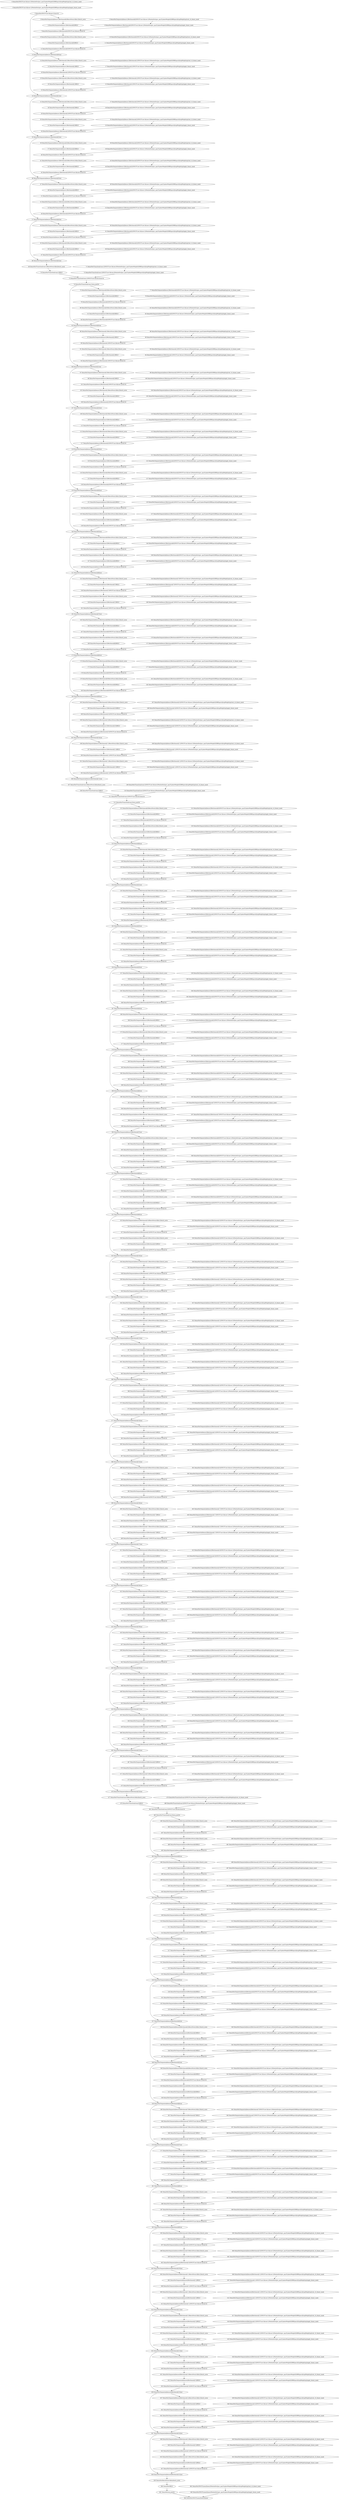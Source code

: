 strict digraph  {
"0 DenseNet/NNCFConv2d[conv1]/ModuleDict[pre_ops]/UpdateWeight[0]/RBSparsifyingWeight[op]/calc_rb_binary_mask" [id=0, scope="DenseNet/NNCFConv2d[conv1]/ModuleDict[pre_ops]/UpdateWeight[0]/RBSparsifyingWeight[op]", type=calc_rb_binary_mask];
"1 DenseNet/NNCFConv2d[conv1]/ModuleDict[pre_ops]/UpdateWeight[0]/RBSparsifyingWeight[op]/apply_binary_mask" [id=1, scope="DenseNet/NNCFConv2d[conv1]/ModuleDict[pre_ops]/UpdateWeight[0]/RBSparsifyingWeight[op]", type=apply_binary_mask];
"2 DenseNet/NNCFConv2d[conv1]/conv2d" [id=2, scope="DenseNet/NNCFConv2d[conv1]", type=conv2d];
"3 DenseNet/Sequential[dense1]/Bottleneck[0]/BatchNorm2d[bn1]/batch_norm" [id=3, scope="DenseNet/Sequential[dense1]/Bottleneck[0]/BatchNorm2d[bn1]", type=batch_norm];
"4 DenseNet/Sequential[dense1]/Bottleneck[0]/RELU" [id=4, scope="DenseNet/Sequential[dense1]/Bottleneck[0]", type=RELU];
"5 DenseNet/Sequential[dense1]/Bottleneck[0]/NNCFConv2d[conv1]/ModuleDict[pre_ops]/UpdateWeight[0]/RBSparsifyingWeight[op]/calc_rb_binary_mask" [id=5, scope="DenseNet/Sequential[dense1]/Bottleneck[0]/NNCFConv2d[conv1]/ModuleDict[pre_ops]/UpdateWeight[0]/RBSparsifyingWeight[op]", type=calc_rb_binary_mask];
"6 DenseNet/Sequential[dense1]/Bottleneck[0]/NNCFConv2d[conv1]/ModuleDict[pre_ops]/UpdateWeight[0]/RBSparsifyingWeight[op]/apply_binary_mask" [id=6, scope="DenseNet/Sequential[dense1]/Bottleneck[0]/NNCFConv2d[conv1]/ModuleDict[pre_ops]/UpdateWeight[0]/RBSparsifyingWeight[op]", type=apply_binary_mask];
"7 DenseNet/Sequential[dense1]/Bottleneck[0]/NNCFConv2d[conv1]/conv2d" [id=7, scope="DenseNet/Sequential[dense1]/Bottleneck[0]/NNCFConv2d[conv1]", type=conv2d];
"8 DenseNet/Sequential[dense1]/Bottleneck[0]/BatchNorm2d[bn2]/batch_norm" [id=8, scope="DenseNet/Sequential[dense1]/Bottleneck[0]/BatchNorm2d[bn2]", type=batch_norm];
"9 DenseNet/Sequential[dense1]/Bottleneck[0]/RELU" [id=9, scope="DenseNet/Sequential[dense1]/Bottleneck[0]", type=RELU];
"10 DenseNet/Sequential[dense1]/Bottleneck[0]/NNCFConv2d[conv2]/ModuleDict[pre_ops]/UpdateWeight[0]/RBSparsifyingWeight[op]/calc_rb_binary_mask" [id=10, scope="DenseNet/Sequential[dense1]/Bottleneck[0]/NNCFConv2d[conv2]/ModuleDict[pre_ops]/UpdateWeight[0]/RBSparsifyingWeight[op]", type=calc_rb_binary_mask];
"11 DenseNet/Sequential[dense1]/Bottleneck[0]/NNCFConv2d[conv2]/ModuleDict[pre_ops]/UpdateWeight[0]/RBSparsifyingWeight[op]/apply_binary_mask" [id=11, scope="DenseNet/Sequential[dense1]/Bottleneck[0]/NNCFConv2d[conv2]/ModuleDict[pre_ops]/UpdateWeight[0]/RBSparsifyingWeight[op]", type=apply_binary_mask];
"12 DenseNet/Sequential[dense1]/Bottleneck[0]/NNCFConv2d[conv2]/conv2d" [id=12, scope="DenseNet/Sequential[dense1]/Bottleneck[0]/NNCFConv2d[conv2]", type=conv2d];
"13 DenseNet/Sequential[dense1]/Bottleneck[0]/cat" [id=13, scope="DenseNet/Sequential[dense1]/Bottleneck[0]", type=cat];
"14 DenseNet/Sequential[dense1]/Bottleneck[1]/BatchNorm2d[bn1]/batch_norm" [id=14, scope="DenseNet/Sequential[dense1]/Bottleneck[1]/BatchNorm2d[bn1]", type=batch_norm];
"15 DenseNet/Sequential[dense1]/Bottleneck[1]/RELU" [id=15, scope="DenseNet/Sequential[dense1]/Bottleneck[1]", type=RELU];
"16 DenseNet/Sequential[dense1]/Bottleneck[1]/NNCFConv2d[conv1]/ModuleDict[pre_ops]/UpdateWeight[0]/RBSparsifyingWeight[op]/calc_rb_binary_mask" [id=16, scope="DenseNet/Sequential[dense1]/Bottleneck[1]/NNCFConv2d[conv1]/ModuleDict[pre_ops]/UpdateWeight[0]/RBSparsifyingWeight[op]", type=calc_rb_binary_mask];
"17 DenseNet/Sequential[dense1]/Bottleneck[1]/NNCFConv2d[conv1]/ModuleDict[pre_ops]/UpdateWeight[0]/RBSparsifyingWeight[op]/apply_binary_mask" [id=17, scope="DenseNet/Sequential[dense1]/Bottleneck[1]/NNCFConv2d[conv1]/ModuleDict[pre_ops]/UpdateWeight[0]/RBSparsifyingWeight[op]", type=apply_binary_mask];
"18 DenseNet/Sequential[dense1]/Bottleneck[1]/NNCFConv2d[conv1]/conv2d" [id=18, scope="DenseNet/Sequential[dense1]/Bottleneck[1]/NNCFConv2d[conv1]", type=conv2d];
"19 DenseNet/Sequential[dense1]/Bottleneck[1]/BatchNorm2d[bn2]/batch_norm" [id=19, scope="DenseNet/Sequential[dense1]/Bottleneck[1]/BatchNorm2d[bn2]", type=batch_norm];
"20 DenseNet/Sequential[dense1]/Bottleneck[1]/RELU" [id=20, scope="DenseNet/Sequential[dense1]/Bottleneck[1]", type=RELU];
"21 DenseNet/Sequential[dense1]/Bottleneck[1]/NNCFConv2d[conv2]/ModuleDict[pre_ops]/UpdateWeight[0]/RBSparsifyingWeight[op]/calc_rb_binary_mask" [id=21, scope="DenseNet/Sequential[dense1]/Bottleneck[1]/NNCFConv2d[conv2]/ModuleDict[pre_ops]/UpdateWeight[0]/RBSparsifyingWeight[op]", type=calc_rb_binary_mask];
"22 DenseNet/Sequential[dense1]/Bottleneck[1]/NNCFConv2d[conv2]/ModuleDict[pre_ops]/UpdateWeight[0]/RBSparsifyingWeight[op]/apply_binary_mask" [id=22, scope="DenseNet/Sequential[dense1]/Bottleneck[1]/NNCFConv2d[conv2]/ModuleDict[pre_ops]/UpdateWeight[0]/RBSparsifyingWeight[op]", type=apply_binary_mask];
"23 DenseNet/Sequential[dense1]/Bottleneck[1]/NNCFConv2d[conv2]/conv2d" [id=23, scope="DenseNet/Sequential[dense1]/Bottleneck[1]/NNCFConv2d[conv2]", type=conv2d];
"24 DenseNet/Sequential[dense1]/Bottleneck[1]/cat" [id=24, scope="DenseNet/Sequential[dense1]/Bottleneck[1]", type=cat];
"25 DenseNet/Sequential[dense1]/Bottleneck[2]/BatchNorm2d[bn1]/batch_norm" [id=25, scope="DenseNet/Sequential[dense1]/Bottleneck[2]/BatchNorm2d[bn1]", type=batch_norm];
"26 DenseNet/Sequential[dense1]/Bottleneck[2]/RELU" [id=26, scope="DenseNet/Sequential[dense1]/Bottleneck[2]", type=RELU];
"27 DenseNet/Sequential[dense1]/Bottleneck[2]/NNCFConv2d[conv1]/ModuleDict[pre_ops]/UpdateWeight[0]/RBSparsifyingWeight[op]/calc_rb_binary_mask" [id=27, scope="DenseNet/Sequential[dense1]/Bottleneck[2]/NNCFConv2d[conv1]/ModuleDict[pre_ops]/UpdateWeight[0]/RBSparsifyingWeight[op]", type=calc_rb_binary_mask];
"28 DenseNet/Sequential[dense1]/Bottleneck[2]/NNCFConv2d[conv1]/ModuleDict[pre_ops]/UpdateWeight[0]/RBSparsifyingWeight[op]/apply_binary_mask" [id=28, scope="DenseNet/Sequential[dense1]/Bottleneck[2]/NNCFConv2d[conv1]/ModuleDict[pre_ops]/UpdateWeight[0]/RBSparsifyingWeight[op]", type=apply_binary_mask];
"29 DenseNet/Sequential[dense1]/Bottleneck[2]/NNCFConv2d[conv1]/conv2d" [id=29, scope="DenseNet/Sequential[dense1]/Bottleneck[2]/NNCFConv2d[conv1]", type=conv2d];
"30 DenseNet/Sequential[dense1]/Bottleneck[2]/BatchNorm2d[bn2]/batch_norm" [id=30, scope="DenseNet/Sequential[dense1]/Bottleneck[2]/BatchNorm2d[bn2]", type=batch_norm];
"31 DenseNet/Sequential[dense1]/Bottleneck[2]/RELU" [id=31, scope="DenseNet/Sequential[dense1]/Bottleneck[2]", type=RELU];
"32 DenseNet/Sequential[dense1]/Bottleneck[2]/NNCFConv2d[conv2]/ModuleDict[pre_ops]/UpdateWeight[0]/RBSparsifyingWeight[op]/calc_rb_binary_mask" [id=32, scope="DenseNet/Sequential[dense1]/Bottleneck[2]/NNCFConv2d[conv2]/ModuleDict[pre_ops]/UpdateWeight[0]/RBSparsifyingWeight[op]", type=calc_rb_binary_mask];
"33 DenseNet/Sequential[dense1]/Bottleneck[2]/NNCFConv2d[conv2]/ModuleDict[pre_ops]/UpdateWeight[0]/RBSparsifyingWeight[op]/apply_binary_mask" [id=33, scope="DenseNet/Sequential[dense1]/Bottleneck[2]/NNCFConv2d[conv2]/ModuleDict[pre_ops]/UpdateWeight[0]/RBSparsifyingWeight[op]", type=apply_binary_mask];
"34 DenseNet/Sequential[dense1]/Bottleneck[2]/NNCFConv2d[conv2]/conv2d" [id=34, scope="DenseNet/Sequential[dense1]/Bottleneck[2]/NNCFConv2d[conv2]", type=conv2d];
"35 DenseNet/Sequential[dense1]/Bottleneck[2]/cat" [id=35, scope="DenseNet/Sequential[dense1]/Bottleneck[2]", type=cat];
"36 DenseNet/Sequential[dense1]/Bottleneck[3]/BatchNorm2d[bn1]/batch_norm" [id=36, scope="DenseNet/Sequential[dense1]/Bottleneck[3]/BatchNorm2d[bn1]", type=batch_norm];
"37 DenseNet/Sequential[dense1]/Bottleneck[3]/RELU" [id=37, scope="DenseNet/Sequential[dense1]/Bottleneck[3]", type=RELU];
"38 DenseNet/Sequential[dense1]/Bottleneck[3]/NNCFConv2d[conv1]/ModuleDict[pre_ops]/UpdateWeight[0]/RBSparsifyingWeight[op]/calc_rb_binary_mask" [id=38, scope="DenseNet/Sequential[dense1]/Bottleneck[3]/NNCFConv2d[conv1]/ModuleDict[pre_ops]/UpdateWeight[0]/RBSparsifyingWeight[op]", type=calc_rb_binary_mask];
"39 DenseNet/Sequential[dense1]/Bottleneck[3]/NNCFConv2d[conv1]/ModuleDict[pre_ops]/UpdateWeight[0]/RBSparsifyingWeight[op]/apply_binary_mask" [id=39, scope="DenseNet/Sequential[dense1]/Bottleneck[3]/NNCFConv2d[conv1]/ModuleDict[pre_ops]/UpdateWeight[0]/RBSparsifyingWeight[op]", type=apply_binary_mask];
"40 DenseNet/Sequential[dense1]/Bottleneck[3]/NNCFConv2d[conv1]/conv2d" [id=40, scope="DenseNet/Sequential[dense1]/Bottleneck[3]/NNCFConv2d[conv1]", type=conv2d];
"41 DenseNet/Sequential[dense1]/Bottleneck[3]/BatchNorm2d[bn2]/batch_norm" [id=41, scope="DenseNet/Sequential[dense1]/Bottleneck[3]/BatchNorm2d[bn2]", type=batch_norm];
"42 DenseNet/Sequential[dense1]/Bottleneck[3]/RELU" [id=42, scope="DenseNet/Sequential[dense1]/Bottleneck[3]", type=RELU];
"43 DenseNet/Sequential[dense1]/Bottleneck[3]/NNCFConv2d[conv2]/ModuleDict[pre_ops]/UpdateWeight[0]/RBSparsifyingWeight[op]/calc_rb_binary_mask" [id=43, scope="DenseNet/Sequential[dense1]/Bottleneck[3]/NNCFConv2d[conv2]/ModuleDict[pre_ops]/UpdateWeight[0]/RBSparsifyingWeight[op]", type=calc_rb_binary_mask];
"44 DenseNet/Sequential[dense1]/Bottleneck[3]/NNCFConv2d[conv2]/ModuleDict[pre_ops]/UpdateWeight[0]/RBSparsifyingWeight[op]/apply_binary_mask" [id=44, scope="DenseNet/Sequential[dense1]/Bottleneck[3]/NNCFConv2d[conv2]/ModuleDict[pre_ops]/UpdateWeight[0]/RBSparsifyingWeight[op]", type=apply_binary_mask];
"45 DenseNet/Sequential[dense1]/Bottleneck[3]/NNCFConv2d[conv2]/conv2d" [id=45, scope="DenseNet/Sequential[dense1]/Bottleneck[3]/NNCFConv2d[conv2]", type=conv2d];
"46 DenseNet/Sequential[dense1]/Bottleneck[3]/cat" [id=46, scope="DenseNet/Sequential[dense1]/Bottleneck[3]", type=cat];
"47 DenseNet/Sequential[dense1]/Bottleneck[4]/BatchNorm2d[bn1]/batch_norm" [id=47, scope="DenseNet/Sequential[dense1]/Bottleneck[4]/BatchNorm2d[bn1]", type=batch_norm];
"48 DenseNet/Sequential[dense1]/Bottleneck[4]/RELU" [id=48, scope="DenseNet/Sequential[dense1]/Bottleneck[4]", type=RELU];
"49 DenseNet/Sequential[dense1]/Bottleneck[4]/NNCFConv2d[conv1]/ModuleDict[pre_ops]/UpdateWeight[0]/RBSparsifyingWeight[op]/calc_rb_binary_mask" [id=49, scope="DenseNet/Sequential[dense1]/Bottleneck[4]/NNCFConv2d[conv1]/ModuleDict[pre_ops]/UpdateWeight[0]/RBSparsifyingWeight[op]", type=calc_rb_binary_mask];
"50 DenseNet/Sequential[dense1]/Bottleneck[4]/NNCFConv2d[conv1]/ModuleDict[pre_ops]/UpdateWeight[0]/RBSparsifyingWeight[op]/apply_binary_mask" [id=50, scope="DenseNet/Sequential[dense1]/Bottleneck[4]/NNCFConv2d[conv1]/ModuleDict[pre_ops]/UpdateWeight[0]/RBSparsifyingWeight[op]", type=apply_binary_mask];
"51 DenseNet/Sequential[dense1]/Bottleneck[4]/NNCFConv2d[conv1]/conv2d" [id=51, scope="DenseNet/Sequential[dense1]/Bottleneck[4]/NNCFConv2d[conv1]", type=conv2d];
"52 DenseNet/Sequential[dense1]/Bottleneck[4]/BatchNorm2d[bn2]/batch_norm" [id=52, scope="DenseNet/Sequential[dense1]/Bottleneck[4]/BatchNorm2d[bn2]", type=batch_norm];
"53 DenseNet/Sequential[dense1]/Bottleneck[4]/RELU" [id=53, scope="DenseNet/Sequential[dense1]/Bottleneck[4]", type=RELU];
"54 DenseNet/Sequential[dense1]/Bottleneck[4]/NNCFConv2d[conv2]/ModuleDict[pre_ops]/UpdateWeight[0]/RBSparsifyingWeight[op]/calc_rb_binary_mask" [id=54, scope="DenseNet/Sequential[dense1]/Bottleneck[4]/NNCFConv2d[conv2]/ModuleDict[pre_ops]/UpdateWeight[0]/RBSparsifyingWeight[op]", type=calc_rb_binary_mask];
"55 DenseNet/Sequential[dense1]/Bottleneck[4]/NNCFConv2d[conv2]/ModuleDict[pre_ops]/UpdateWeight[0]/RBSparsifyingWeight[op]/apply_binary_mask" [id=55, scope="DenseNet/Sequential[dense1]/Bottleneck[4]/NNCFConv2d[conv2]/ModuleDict[pre_ops]/UpdateWeight[0]/RBSparsifyingWeight[op]", type=apply_binary_mask];
"56 DenseNet/Sequential[dense1]/Bottleneck[4]/NNCFConv2d[conv2]/conv2d" [id=56, scope="DenseNet/Sequential[dense1]/Bottleneck[4]/NNCFConv2d[conv2]", type=conv2d];
"57 DenseNet/Sequential[dense1]/Bottleneck[4]/cat" [id=57, scope="DenseNet/Sequential[dense1]/Bottleneck[4]", type=cat];
"58 DenseNet/Sequential[dense1]/Bottleneck[5]/BatchNorm2d[bn1]/batch_norm" [id=58, scope="DenseNet/Sequential[dense1]/Bottleneck[5]/BatchNorm2d[bn1]", type=batch_norm];
"59 DenseNet/Sequential[dense1]/Bottleneck[5]/RELU" [id=59, scope="DenseNet/Sequential[dense1]/Bottleneck[5]", type=RELU];
"60 DenseNet/Sequential[dense1]/Bottleneck[5]/NNCFConv2d[conv1]/ModuleDict[pre_ops]/UpdateWeight[0]/RBSparsifyingWeight[op]/calc_rb_binary_mask" [id=60, scope="DenseNet/Sequential[dense1]/Bottleneck[5]/NNCFConv2d[conv1]/ModuleDict[pre_ops]/UpdateWeight[0]/RBSparsifyingWeight[op]", type=calc_rb_binary_mask];
"61 DenseNet/Sequential[dense1]/Bottleneck[5]/NNCFConv2d[conv1]/ModuleDict[pre_ops]/UpdateWeight[0]/RBSparsifyingWeight[op]/apply_binary_mask" [id=61, scope="DenseNet/Sequential[dense1]/Bottleneck[5]/NNCFConv2d[conv1]/ModuleDict[pre_ops]/UpdateWeight[0]/RBSparsifyingWeight[op]", type=apply_binary_mask];
"62 DenseNet/Sequential[dense1]/Bottleneck[5]/NNCFConv2d[conv1]/conv2d" [id=62, scope="DenseNet/Sequential[dense1]/Bottleneck[5]/NNCFConv2d[conv1]", type=conv2d];
"63 DenseNet/Sequential[dense1]/Bottleneck[5]/BatchNorm2d[bn2]/batch_norm" [id=63, scope="DenseNet/Sequential[dense1]/Bottleneck[5]/BatchNorm2d[bn2]", type=batch_norm];
"64 DenseNet/Sequential[dense1]/Bottleneck[5]/RELU" [id=64, scope="DenseNet/Sequential[dense1]/Bottleneck[5]", type=RELU];
"65 DenseNet/Sequential[dense1]/Bottleneck[5]/NNCFConv2d[conv2]/ModuleDict[pre_ops]/UpdateWeight[0]/RBSparsifyingWeight[op]/calc_rb_binary_mask" [id=65, scope="DenseNet/Sequential[dense1]/Bottleneck[5]/NNCFConv2d[conv2]/ModuleDict[pre_ops]/UpdateWeight[0]/RBSparsifyingWeight[op]", type=calc_rb_binary_mask];
"66 DenseNet/Sequential[dense1]/Bottleneck[5]/NNCFConv2d[conv2]/ModuleDict[pre_ops]/UpdateWeight[0]/RBSparsifyingWeight[op]/apply_binary_mask" [id=66, scope="DenseNet/Sequential[dense1]/Bottleneck[5]/NNCFConv2d[conv2]/ModuleDict[pre_ops]/UpdateWeight[0]/RBSparsifyingWeight[op]", type=apply_binary_mask];
"67 DenseNet/Sequential[dense1]/Bottleneck[5]/NNCFConv2d[conv2]/conv2d" [id=67, scope="DenseNet/Sequential[dense1]/Bottleneck[5]/NNCFConv2d[conv2]", type=conv2d];
"68 DenseNet/Sequential[dense1]/Bottleneck[5]/cat" [id=68, scope="DenseNet/Sequential[dense1]/Bottleneck[5]", type=cat];
"69 DenseNet/Transition[trans1]/BatchNorm2d[bn]/batch_norm" [id=69, scope="DenseNet/Transition[trans1]/BatchNorm2d[bn]", type=batch_norm];
"70 DenseNet/Transition[trans1]/RELU" [id=70, scope="DenseNet/Transition[trans1]", type=RELU];
"71 DenseNet/Transition[trans1]/NNCFConv2d[conv]/ModuleDict[pre_ops]/UpdateWeight[0]/RBSparsifyingWeight[op]/calc_rb_binary_mask" [id=71, scope="DenseNet/Transition[trans1]/NNCFConv2d[conv]/ModuleDict[pre_ops]/UpdateWeight[0]/RBSparsifyingWeight[op]", type=calc_rb_binary_mask];
"72 DenseNet/Transition[trans1]/NNCFConv2d[conv]/ModuleDict[pre_ops]/UpdateWeight[0]/RBSparsifyingWeight[op]/apply_binary_mask" [id=72, scope="DenseNet/Transition[trans1]/NNCFConv2d[conv]/ModuleDict[pre_ops]/UpdateWeight[0]/RBSparsifyingWeight[op]", type=apply_binary_mask];
"73 DenseNet/Transition[trans1]/NNCFConv2d[conv]/conv2d" [id=73, scope="DenseNet/Transition[trans1]/NNCFConv2d[conv]", type=conv2d];
"74 DenseNet/Transition[trans1]/avg_pool2d" [id=74, scope="DenseNet/Transition[trans1]", type=avg_pool2d];
"75 DenseNet/Sequential[dense2]/Bottleneck[0]/BatchNorm2d[bn1]/batch_norm" [id=75, scope="DenseNet/Sequential[dense2]/Bottleneck[0]/BatchNorm2d[bn1]", type=batch_norm];
"76 DenseNet/Sequential[dense2]/Bottleneck[0]/RELU" [id=76, scope="DenseNet/Sequential[dense2]/Bottleneck[0]", type=RELU];
"77 DenseNet/Sequential[dense2]/Bottleneck[0]/NNCFConv2d[conv1]/ModuleDict[pre_ops]/UpdateWeight[0]/RBSparsifyingWeight[op]/calc_rb_binary_mask" [id=77, scope="DenseNet/Sequential[dense2]/Bottleneck[0]/NNCFConv2d[conv1]/ModuleDict[pre_ops]/UpdateWeight[0]/RBSparsifyingWeight[op]", type=calc_rb_binary_mask];
"78 DenseNet/Sequential[dense2]/Bottleneck[0]/NNCFConv2d[conv1]/ModuleDict[pre_ops]/UpdateWeight[0]/RBSparsifyingWeight[op]/apply_binary_mask" [id=78, scope="DenseNet/Sequential[dense2]/Bottleneck[0]/NNCFConv2d[conv1]/ModuleDict[pre_ops]/UpdateWeight[0]/RBSparsifyingWeight[op]", type=apply_binary_mask];
"79 DenseNet/Sequential[dense2]/Bottleneck[0]/NNCFConv2d[conv1]/conv2d" [id=79, scope="DenseNet/Sequential[dense2]/Bottleneck[0]/NNCFConv2d[conv1]", type=conv2d];
"80 DenseNet/Sequential[dense2]/Bottleneck[0]/BatchNorm2d[bn2]/batch_norm" [id=80, scope="DenseNet/Sequential[dense2]/Bottleneck[0]/BatchNorm2d[bn2]", type=batch_norm];
"81 DenseNet/Sequential[dense2]/Bottleneck[0]/RELU" [id=81, scope="DenseNet/Sequential[dense2]/Bottleneck[0]", type=RELU];
"82 DenseNet/Sequential[dense2]/Bottleneck[0]/NNCFConv2d[conv2]/ModuleDict[pre_ops]/UpdateWeight[0]/RBSparsifyingWeight[op]/calc_rb_binary_mask" [id=82, scope="DenseNet/Sequential[dense2]/Bottleneck[0]/NNCFConv2d[conv2]/ModuleDict[pre_ops]/UpdateWeight[0]/RBSparsifyingWeight[op]", type=calc_rb_binary_mask];
"83 DenseNet/Sequential[dense2]/Bottleneck[0]/NNCFConv2d[conv2]/ModuleDict[pre_ops]/UpdateWeight[0]/RBSparsifyingWeight[op]/apply_binary_mask" [id=83, scope="DenseNet/Sequential[dense2]/Bottleneck[0]/NNCFConv2d[conv2]/ModuleDict[pre_ops]/UpdateWeight[0]/RBSparsifyingWeight[op]", type=apply_binary_mask];
"84 DenseNet/Sequential[dense2]/Bottleneck[0]/NNCFConv2d[conv2]/conv2d" [id=84, scope="DenseNet/Sequential[dense2]/Bottleneck[0]/NNCFConv2d[conv2]", type=conv2d];
"85 DenseNet/Sequential[dense2]/Bottleneck[0]/cat" [id=85, scope="DenseNet/Sequential[dense2]/Bottleneck[0]", type=cat];
"86 DenseNet/Sequential[dense2]/Bottleneck[1]/BatchNorm2d[bn1]/batch_norm" [id=86, scope="DenseNet/Sequential[dense2]/Bottleneck[1]/BatchNorm2d[bn1]", type=batch_norm];
"87 DenseNet/Sequential[dense2]/Bottleneck[1]/RELU" [id=87, scope="DenseNet/Sequential[dense2]/Bottleneck[1]", type=RELU];
"88 DenseNet/Sequential[dense2]/Bottleneck[1]/NNCFConv2d[conv1]/ModuleDict[pre_ops]/UpdateWeight[0]/RBSparsifyingWeight[op]/calc_rb_binary_mask" [id=88, scope="DenseNet/Sequential[dense2]/Bottleneck[1]/NNCFConv2d[conv1]/ModuleDict[pre_ops]/UpdateWeight[0]/RBSparsifyingWeight[op]", type=calc_rb_binary_mask];
"89 DenseNet/Sequential[dense2]/Bottleneck[1]/NNCFConv2d[conv1]/ModuleDict[pre_ops]/UpdateWeight[0]/RBSparsifyingWeight[op]/apply_binary_mask" [id=89, scope="DenseNet/Sequential[dense2]/Bottleneck[1]/NNCFConv2d[conv1]/ModuleDict[pre_ops]/UpdateWeight[0]/RBSparsifyingWeight[op]", type=apply_binary_mask];
"90 DenseNet/Sequential[dense2]/Bottleneck[1]/NNCFConv2d[conv1]/conv2d" [id=90, scope="DenseNet/Sequential[dense2]/Bottleneck[1]/NNCFConv2d[conv1]", type=conv2d];
"91 DenseNet/Sequential[dense2]/Bottleneck[1]/BatchNorm2d[bn2]/batch_norm" [id=91, scope="DenseNet/Sequential[dense2]/Bottleneck[1]/BatchNorm2d[bn2]", type=batch_norm];
"92 DenseNet/Sequential[dense2]/Bottleneck[1]/RELU" [id=92, scope="DenseNet/Sequential[dense2]/Bottleneck[1]", type=RELU];
"93 DenseNet/Sequential[dense2]/Bottleneck[1]/NNCFConv2d[conv2]/ModuleDict[pre_ops]/UpdateWeight[0]/RBSparsifyingWeight[op]/calc_rb_binary_mask" [id=93, scope="DenseNet/Sequential[dense2]/Bottleneck[1]/NNCFConv2d[conv2]/ModuleDict[pre_ops]/UpdateWeight[0]/RBSparsifyingWeight[op]", type=calc_rb_binary_mask];
"94 DenseNet/Sequential[dense2]/Bottleneck[1]/NNCFConv2d[conv2]/ModuleDict[pre_ops]/UpdateWeight[0]/RBSparsifyingWeight[op]/apply_binary_mask" [id=94, scope="DenseNet/Sequential[dense2]/Bottleneck[1]/NNCFConv2d[conv2]/ModuleDict[pre_ops]/UpdateWeight[0]/RBSparsifyingWeight[op]", type=apply_binary_mask];
"95 DenseNet/Sequential[dense2]/Bottleneck[1]/NNCFConv2d[conv2]/conv2d" [id=95, scope="DenseNet/Sequential[dense2]/Bottleneck[1]/NNCFConv2d[conv2]", type=conv2d];
"96 DenseNet/Sequential[dense2]/Bottleneck[1]/cat" [id=96, scope="DenseNet/Sequential[dense2]/Bottleneck[1]", type=cat];
"97 DenseNet/Sequential[dense2]/Bottleneck[2]/BatchNorm2d[bn1]/batch_norm" [id=97, scope="DenseNet/Sequential[dense2]/Bottleneck[2]/BatchNorm2d[bn1]", type=batch_norm];
"98 DenseNet/Sequential[dense2]/Bottleneck[2]/RELU" [id=98, scope="DenseNet/Sequential[dense2]/Bottleneck[2]", type=RELU];
"99 DenseNet/Sequential[dense2]/Bottleneck[2]/NNCFConv2d[conv1]/ModuleDict[pre_ops]/UpdateWeight[0]/RBSparsifyingWeight[op]/calc_rb_binary_mask" [id=99, scope="DenseNet/Sequential[dense2]/Bottleneck[2]/NNCFConv2d[conv1]/ModuleDict[pre_ops]/UpdateWeight[0]/RBSparsifyingWeight[op]", type=calc_rb_binary_mask];
"100 DenseNet/Sequential[dense2]/Bottleneck[2]/NNCFConv2d[conv1]/ModuleDict[pre_ops]/UpdateWeight[0]/RBSparsifyingWeight[op]/apply_binary_mask" [id=100, scope="DenseNet/Sequential[dense2]/Bottleneck[2]/NNCFConv2d[conv1]/ModuleDict[pre_ops]/UpdateWeight[0]/RBSparsifyingWeight[op]", type=apply_binary_mask];
"101 DenseNet/Sequential[dense2]/Bottleneck[2]/NNCFConv2d[conv1]/conv2d" [id=101, scope="DenseNet/Sequential[dense2]/Bottleneck[2]/NNCFConv2d[conv1]", type=conv2d];
"102 DenseNet/Sequential[dense2]/Bottleneck[2]/BatchNorm2d[bn2]/batch_norm" [id=102, scope="DenseNet/Sequential[dense2]/Bottleneck[2]/BatchNorm2d[bn2]", type=batch_norm];
"103 DenseNet/Sequential[dense2]/Bottleneck[2]/RELU" [id=103, scope="DenseNet/Sequential[dense2]/Bottleneck[2]", type=RELU];
"104 DenseNet/Sequential[dense2]/Bottleneck[2]/NNCFConv2d[conv2]/ModuleDict[pre_ops]/UpdateWeight[0]/RBSparsifyingWeight[op]/calc_rb_binary_mask" [id=104, scope="DenseNet/Sequential[dense2]/Bottleneck[2]/NNCFConv2d[conv2]/ModuleDict[pre_ops]/UpdateWeight[0]/RBSparsifyingWeight[op]", type=calc_rb_binary_mask];
"105 DenseNet/Sequential[dense2]/Bottleneck[2]/NNCFConv2d[conv2]/ModuleDict[pre_ops]/UpdateWeight[0]/RBSparsifyingWeight[op]/apply_binary_mask" [id=105, scope="DenseNet/Sequential[dense2]/Bottleneck[2]/NNCFConv2d[conv2]/ModuleDict[pre_ops]/UpdateWeight[0]/RBSparsifyingWeight[op]", type=apply_binary_mask];
"106 DenseNet/Sequential[dense2]/Bottleneck[2]/NNCFConv2d[conv2]/conv2d" [id=106, scope="DenseNet/Sequential[dense2]/Bottleneck[2]/NNCFConv2d[conv2]", type=conv2d];
"107 DenseNet/Sequential[dense2]/Bottleneck[2]/cat" [id=107, scope="DenseNet/Sequential[dense2]/Bottleneck[2]", type=cat];
"108 DenseNet/Sequential[dense2]/Bottleneck[3]/BatchNorm2d[bn1]/batch_norm" [id=108, scope="DenseNet/Sequential[dense2]/Bottleneck[3]/BatchNorm2d[bn1]", type=batch_norm];
"109 DenseNet/Sequential[dense2]/Bottleneck[3]/RELU" [id=109, scope="DenseNet/Sequential[dense2]/Bottleneck[3]", type=RELU];
"110 DenseNet/Sequential[dense2]/Bottleneck[3]/NNCFConv2d[conv1]/ModuleDict[pre_ops]/UpdateWeight[0]/RBSparsifyingWeight[op]/calc_rb_binary_mask" [id=110, scope="DenseNet/Sequential[dense2]/Bottleneck[3]/NNCFConv2d[conv1]/ModuleDict[pre_ops]/UpdateWeight[0]/RBSparsifyingWeight[op]", type=calc_rb_binary_mask];
"111 DenseNet/Sequential[dense2]/Bottleneck[3]/NNCFConv2d[conv1]/ModuleDict[pre_ops]/UpdateWeight[0]/RBSparsifyingWeight[op]/apply_binary_mask" [id=111, scope="DenseNet/Sequential[dense2]/Bottleneck[3]/NNCFConv2d[conv1]/ModuleDict[pre_ops]/UpdateWeight[0]/RBSparsifyingWeight[op]", type=apply_binary_mask];
"112 DenseNet/Sequential[dense2]/Bottleneck[3]/NNCFConv2d[conv1]/conv2d" [id=112, scope="DenseNet/Sequential[dense2]/Bottleneck[3]/NNCFConv2d[conv1]", type=conv2d];
"113 DenseNet/Sequential[dense2]/Bottleneck[3]/BatchNorm2d[bn2]/batch_norm" [id=113, scope="DenseNet/Sequential[dense2]/Bottleneck[3]/BatchNorm2d[bn2]", type=batch_norm];
"114 DenseNet/Sequential[dense2]/Bottleneck[3]/RELU" [id=114, scope="DenseNet/Sequential[dense2]/Bottleneck[3]", type=RELU];
"115 DenseNet/Sequential[dense2]/Bottleneck[3]/NNCFConv2d[conv2]/ModuleDict[pre_ops]/UpdateWeight[0]/RBSparsifyingWeight[op]/calc_rb_binary_mask" [id=115, scope="DenseNet/Sequential[dense2]/Bottleneck[3]/NNCFConv2d[conv2]/ModuleDict[pre_ops]/UpdateWeight[0]/RBSparsifyingWeight[op]", type=calc_rb_binary_mask];
"116 DenseNet/Sequential[dense2]/Bottleneck[3]/NNCFConv2d[conv2]/ModuleDict[pre_ops]/UpdateWeight[0]/RBSparsifyingWeight[op]/apply_binary_mask" [id=116, scope="DenseNet/Sequential[dense2]/Bottleneck[3]/NNCFConv2d[conv2]/ModuleDict[pre_ops]/UpdateWeight[0]/RBSparsifyingWeight[op]", type=apply_binary_mask];
"117 DenseNet/Sequential[dense2]/Bottleneck[3]/NNCFConv2d[conv2]/conv2d" [id=117, scope="DenseNet/Sequential[dense2]/Bottleneck[3]/NNCFConv2d[conv2]", type=conv2d];
"118 DenseNet/Sequential[dense2]/Bottleneck[3]/cat" [id=118, scope="DenseNet/Sequential[dense2]/Bottleneck[3]", type=cat];
"119 DenseNet/Sequential[dense2]/Bottleneck[4]/BatchNorm2d[bn1]/batch_norm" [id=119, scope="DenseNet/Sequential[dense2]/Bottleneck[4]/BatchNorm2d[bn1]", type=batch_norm];
"120 DenseNet/Sequential[dense2]/Bottleneck[4]/RELU" [id=120, scope="DenseNet/Sequential[dense2]/Bottleneck[4]", type=RELU];
"121 DenseNet/Sequential[dense2]/Bottleneck[4]/NNCFConv2d[conv1]/ModuleDict[pre_ops]/UpdateWeight[0]/RBSparsifyingWeight[op]/calc_rb_binary_mask" [id=121, scope="DenseNet/Sequential[dense2]/Bottleneck[4]/NNCFConv2d[conv1]/ModuleDict[pre_ops]/UpdateWeight[0]/RBSparsifyingWeight[op]", type=calc_rb_binary_mask];
"122 DenseNet/Sequential[dense2]/Bottleneck[4]/NNCFConv2d[conv1]/ModuleDict[pre_ops]/UpdateWeight[0]/RBSparsifyingWeight[op]/apply_binary_mask" [id=122, scope="DenseNet/Sequential[dense2]/Bottleneck[4]/NNCFConv2d[conv1]/ModuleDict[pre_ops]/UpdateWeight[0]/RBSparsifyingWeight[op]", type=apply_binary_mask];
"123 DenseNet/Sequential[dense2]/Bottleneck[4]/NNCFConv2d[conv1]/conv2d" [id=123, scope="DenseNet/Sequential[dense2]/Bottleneck[4]/NNCFConv2d[conv1]", type=conv2d];
"124 DenseNet/Sequential[dense2]/Bottleneck[4]/BatchNorm2d[bn2]/batch_norm" [id=124, scope="DenseNet/Sequential[dense2]/Bottleneck[4]/BatchNorm2d[bn2]", type=batch_norm];
"125 DenseNet/Sequential[dense2]/Bottleneck[4]/RELU" [id=125, scope="DenseNet/Sequential[dense2]/Bottleneck[4]", type=RELU];
"126 DenseNet/Sequential[dense2]/Bottleneck[4]/NNCFConv2d[conv2]/ModuleDict[pre_ops]/UpdateWeight[0]/RBSparsifyingWeight[op]/calc_rb_binary_mask" [id=126, scope="DenseNet/Sequential[dense2]/Bottleneck[4]/NNCFConv2d[conv2]/ModuleDict[pre_ops]/UpdateWeight[0]/RBSparsifyingWeight[op]", type=calc_rb_binary_mask];
"127 DenseNet/Sequential[dense2]/Bottleneck[4]/NNCFConv2d[conv2]/ModuleDict[pre_ops]/UpdateWeight[0]/RBSparsifyingWeight[op]/apply_binary_mask" [id=127, scope="DenseNet/Sequential[dense2]/Bottleneck[4]/NNCFConv2d[conv2]/ModuleDict[pre_ops]/UpdateWeight[0]/RBSparsifyingWeight[op]", type=apply_binary_mask];
"128 DenseNet/Sequential[dense2]/Bottleneck[4]/NNCFConv2d[conv2]/conv2d" [id=128, scope="DenseNet/Sequential[dense2]/Bottleneck[4]/NNCFConv2d[conv2]", type=conv2d];
"129 DenseNet/Sequential[dense2]/Bottleneck[4]/cat" [id=129, scope="DenseNet/Sequential[dense2]/Bottleneck[4]", type=cat];
"130 DenseNet/Sequential[dense2]/Bottleneck[5]/BatchNorm2d[bn1]/batch_norm" [id=130, scope="DenseNet/Sequential[dense2]/Bottleneck[5]/BatchNorm2d[bn1]", type=batch_norm];
"131 DenseNet/Sequential[dense2]/Bottleneck[5]/RELU" [id=131, scope="DenseNet/Sequential[dense2]/Bottleneck[5]", type=RELU];
"132 DenseNet/Sequential[dense2]/Bottleneck[5]/NNCFConv2d[conv1]/ModuleDict[pre_ops]/UpdateWeight[0]/RBSparsifyingWeight[op]/calc_rb_binary_mask" [id=132, scope="DenseNet/Sequential[dense2]/Bottleneck[5]/NNCFConv2d[conv1]/ModuleDict[pre_ops]/UpdateWeight[0]/RBSparsifyingWeight[op]", type=calc_rb_binary_mask];
"133 DenseNet/Sequential[dense2]/Bottleneck[5]/NNCFConv2d[conv1]/ModuleDict[pre_ops]/UpdateWeight[0]/RBSparsifyingWeight[op]/apply_binary_mask" [id=133, scope="DenseNet/Sequential[dense2]/Bottleneck[5]/NNCFConv2d[conv1]/ModuleDict[pre_ops]/UpdateWeight[0]/RBSparsifyingWeight[op]", type=apply_binary_mask];
"134 DenseNet/Sequential[dense2]/Bottleneck[5]/NNCFConv2d[conv1]/conv2d" [id=134, scope="DenseNet/Sequential[dense2]/Bottleneck[5]/NNCFConv2d[conv1]", type=conv2d];
"135 DenseNet/Sequential[dense2]/Bottleneck[5]/BatchNorm2d[bn2]/batch_norm" [id=135, scope="DenseNet/Sequential[dense2]/Bottleneck[5]/BatchNorm2d[bn2]", type=batch_norm];
"136 DenseNet/Sequential[dense2]/Bottleneck[5]/RELU" [id=136, scope="DenseNet/Sequential[dense2]/Bottleneck[5]", type=RELU];
"137 DenseNet/Sequential[dense2]/Bottleneck[5]/NNCFConv2d[conv2]/ModuleDict[pre_ops]/UpdateWeight[0]/RBSparsifyingWeight[op]/calc_rb_binary_mask" [id=137, scope="DenseNet/Sequential[dense2]/Bottleneck[5]/NNCFConv2d[conv2]/ModuleDict[pre_ops]/UpdateWeight[0]/RBSparsifyingWeight[op]", type=calc_rb_binary_mask];
"138 DenseNet/Sequential[dense2]/Bottleneck[5]/NNCFConv2d[conv2]/ModuleDict[pre_ops]/UpdateWeight[0]/RBSparsifyingWeight[op]/apply_binary_mask" [id=138, scope="DenseNet/Sequential[dense2]/Bottleneck[5]/NNCFConv2d[conv2]/ModuleDict[pre_ops]/UpdateWeight[0]/RBSparsifyingWeight[op]", type=apply_binary_mask];
"139 DenseNet/Sequential[dense2]/Bottleneck[5]/NNCFConv2d[conv2]/conv2d" [id=139, scope="DenseNet/Sequential[dense2]/Bottleneck[5]/NNCFConv2d[conv2]", type=conv2d];
"140 DenseNet/Sequential[dense2]/Bottleneck[5]/cat" [id=140, scope="DenseNet/Sequential[dense2]/Bottleneck[5]", type=cat];
"141 DenseNet/Sequential[dense2]/Bottleneck[6]/BatchNorm2d[bn1]/batch_norm" [id=141, scope="DenseNet/Sequential[dense2]/Bottleneck[6]/BatchNorm2d[bn1]", type=batch_norm];
"142 DenseNet/Sequential[dense2]/Bottleneck[6]/RELU" [id=142, scope="DenseNet/Sequential[dense2]/Bottleneck[6]", type=RELU];
"143 DenseNet/Sequential[dense2]/Bottleneck[6]/NNCFConv2d[conv1]/ModuleDict[pre_ops]/UpdateWeight[0]/RBSparsifyingWeight[op]/calc_rb_binary_mask" [id=143, scope="DenseNet/Sequential[dense2]/Bottleneck[6]/NNCFConv2d[conv1]/ModuleDict[pre_ops]/UpdateWeight[0]/RBSparsifyingWeight[op]", type=calc_rb_binary_mask];
"144 DenseNet/Sequential[dense2]/Bottleneck[6]/NNCFConv2d[conv1]/ModuleDict[pre_ops]/UpdateWeight[0]/RBSparsifyingWeight[op]/apply_binary_mask" [id=144, scope="DenseNet/Sequential[dense2]/Bottleneck[6]/NNCFConv2d[conv1]/ModuleDict[pre_ops]/UpdateWeight[0]/RBSparsifyingWeight[op]", type=apply_binary_mask];
"145 DenseNet/Sequential[dense2]/Bottleneck[6]/NNCFConv2d[conv1]/conv2d" [id=145, scope="DenseNet/Sequential[dense2]/Bottleneck[6]/NNCFConv2d[conv1]", type=conv2d];
"146 DenseNet/Sequential[dense2]/Bottleneck[6]/BatchNorm2d[bn2]/batch_norm" [id=146, scope="DenseNet/Sequential[dense2]/Bottleneck[6]/BatchNorm2d[bn2]", type=batch_norm];
"147 DenseNet/Sequential[dense2]/Bottleneck[6]/RELU" [id=147, scope="DenseNet/Sequential[dense2]/Bottleneck[6]", type=RELU];
"148 DenseNet/Sequential[dense2]/Bottleneck[6]/NNCFConv2d[conv2]/ModuleDict[pre_ops]/UpdateWeight[0]/RBSparsifyingWeight[op]/calc_rb_binary_mask" [id=148, scope="DenseNet/Sequential[dense2]/Bottleneck[6]/NNCFConv2d[conv2]/ModuleDict[pre_ops]/UpdateWeight[0]/RBSparsifyingWeight[op]", type=calc_rb_binary_mask];
"149 DenseNet/Sequential[dense2]/Bottleneck[6]/NNCFConv2d[conv2]/ModuleDict[pre_ops]/UpdateWeight[0]/RBSparsifyingWeight[op]/apply_binary_mask" [id=149, scope="DenseNet/Sequential[dense2]/Bottleneck[6]/NNCFConv2d[conv2]/ModuleDict[pre_ops]/UpdateWeight[0]/RBSparsifyingWeight[op]", type=apply_binary_mask];
"150 DenseNet/Sequential[dense2]/Bottleneck[6]/NNCFConv2d[conv2]/conv2d" [id=150, scope="DenseNet/Sequential[dense2]/Bottleneck[6]/NNCFConv2d[conv2]", type=conv2d];
"151 DenseNet/Sequential[dense2]/Bottleneck[6]/cat" [id=151, scope="DenseNet/Sequential[dense2]/Bottleneck[6]", type=cat];
"152 DenseNet/Sequential[dense2]/Bottleneck[7]/BatchNorm2d[bn1]/batch_norm" [id=152, scope="DenseNet/Sequential[dense2]/Bottleneck[7]/BatchNorm2d[bn1]", type=batch_norm];
"153 DenseNet/Sequential[dense2]/Bottleneck[7]/RELU" [id=153, scope="DenseNet/Sequential[dense2]/Bottleneck[7]", type=RELU];
"154 DenseNet/Sequential[dense2]/Bottleneck[7]/NNCFConv2d[conv1]/ModuleDict[pre_ops]/UpdateWeight[0]/RBSparsifyingWeight[op]/calc_rb_binary_mask" [id=154, scope="DenseNet/Sequential[dense2]/Bottleneck[7]/NNCFConv2d[conv1]/ModuleDict[pre_ops]/UpdateWeight[0]/RBSparsifyingWeight[op]", type=calc_rb_binary_mask];
"155 DenseNet/Sequential[dense2]/Bottleneck[7]/NNCFConv2d[conv1]/ModuleDict[pre_ops]/UpdateWeight[0]/RBSparsifyingWeight[op]/apply_binary_mask" [id=155, scope="DenseNet/Sequential[dense2]/Bottleneck[7]/NNCFConv2d[conv1]/ModuleDict[pre_ops]/UpdateWeight[0]/RBSparsifyingWeight[op]", type=apply_binary_mask];
"156 DenseNet/Sequential[dense2]/Bottleneck[7]/NNCFConv2d[conv1]/conv2d" [id=156, scope="DenseNet/Sequential[dense2]/Bottleneck[7]/NNCFConv2d[conv1]", type=conv2d];
"157 DenseNet/Sequential[dense2]/Bottleneck[7]/BatchNorm2d[bn2]/batch_norm" [id=157, scope="DenseNet/Sequential[dense2]/Bottleneck[7]/BatchNorm2d[bn2]", type=batch_norm];
"158 DenseNet/Sequential[dense2]/Bottleneck[7]/RELU" [id=158, scope="DenseNet/Sequential[dense2]/Bottleneck[7]", type=RELU];
"159 DenseNet/Sequential[dense2]/Bottleneck[7]/NNCFConv2d[conv2]/ModuleDict[pre_ops]/UpdateWeight[0]/RBSparsifyingWeight[op]/calc_rb_binary_mask" [id=159, scope="DenseNet/Sequential[dense2]/Bottleneck[7]/NNCFConv2d[conv2]/ModuleDict[pre_ops]/UpdateWeight[0]/RBSparsifyingWeight[op]", type=calc_rb_binary_mask];
"160 DenseNet/Sequential[dense2]/Bottleneck[7]/NNCFConv2d[conv2]/ModuleDict[pre_ops]/UpdateWeight[0]/RBSparsifyingWeight[op]/apply_binary_mask" [id=160, scope="DenseNet/Sequential[dense2]/Bottleneck[7]/NNCFConv2d[conv2]/ModuleDict[pre_ops]/UpdateWeight[0]/RBSparsifyingWeight[op]", type=apply_binary_mask];
"161 DenseNet/Sequential[dense2]/Bottleneck[7]/NNCFConv2d[conv2]/conv2d" [id=161, scope="DenseNet/Sequential[dense2]/Bottleneck[7]/NNCFConv2d[conv2]", type=conv2d];
"162 DenseNet/Sequential[dense2]/Bottleneck[7]/cat" [id=162, scope="DenseNet/Sequential[dense2]/Bottleneck[7]", type=cat];
"163 DenseNet/Sequential[dense2]/Bottleneck[8]/BatchNorm2d[bn1]/batch_norm" [id=163, scope="DenseNet/Sequential[dense2]/Bottleneck[8]/BatchNorm2d[bn1]", type=batch_norm];
"164 DenseNet/Sequential[dense2]/Bottleneck[8]/RELU" [id=164, scope="DenseNet/Sequential[dense2]/Bottleneck[8]", type=RELU];
"165 DenseNet/Sequential[dense2]/Bottleneck[8]/NNCFConv2d[conv1]/ModuleDict[pre_ops]/UpdateWeight[0]/RBSparsifyingWeight[op]/calc_rb_binary_mask" [id=165, scope="DenseNet/Sequential[dense2]/Bottleneck[8]/NNCFConv2d[conv1]/ModuleDict[pre_ops]/UpdateWeight[0]/RBSparsifyingWeight[op]", type=calc_rb_binary_mask];
"166 DenseNet/Sequential[dense2]/Bottleneck[8]/NNCFConv2d[conv1]/ModuleDict[pre_ops]/UpdateWeight[0]/RBSparsifyingWeight[op]/apply_binary_mask" [id=166, scope="DenseNet/Sequential[dense2]/Bottleneck[8]/NNCFConv2d[conv1]/ModuleDict[pre_ops]/UpdateWeight[0]/RBSparsifyingWeight[op]", type=apply_binary_mask];
"167 DenseNet/Sequential[dense2]/Bottleneck[8]/NNCFConv2d[conv1]/conv2d" [id=167, scope="DenseNet/Sequential[dense2]/Bottleneck[8]/NNCFConv2d[conv1]", type=conv2d];
"168 DenseNet/Sequential[dense2]/Bottleneck[8]/BatchNorm2d[bn2]/batch_norm" [id=168, scope="DenseNet/Sequential[dense2]/Bottleneck[8]/BatchNorm2d[bn2]", type=batch_norm];
"169 DenseNet/Sequential[dense2]/Bottleneck[8]/RELU" [id=169, scope="DenseNet/Sequential[dense2]/Bottleneck[8]", type=RELU];
"170 DenseNet/Sequential[dense2]/Bottleneck[8]/NNCFConv2d[conv2]/ModuleDict[pre_ops]/UpdateWeight[0]/RBSparsifyingWeight[op]/calc_rb_binary_mask" [id=170, scope="DenseNet/Sequential[dense2]/Bottleneck[8]/NNCFConv2d[conv2]/ModuleDict[pre_ops]/UpdateWeight[0]/RBSparsifyingWeight[op]", type=calc_rb_binary_mask];
"171 DenseNet/Sequential[dense2]/Bottleneck[8]/NNCFConv2d[conv2]/ModuleDict[pre_ops]/UpdateWeight[0]/RBSparsifyingWeight[op]/apply_binary_mask" [id=171, scope="DenseNet/Sequential[dense2]/Bottleneck[8]/NNCFConv2d[conv2]/ModuleDict[pre_ops]/UpdateWeight[0]/RBSparsifyingWeight[op]", type=apply_binary_mask];
"172 DenseNet/Sequential[dense2]/Bottleneck[8]/NNCFConv2d[conv2]/conv2d" [id=172, scope="DenseNet/Sequential[dense2]/Bottleneck[8]/NNCFConv2d[conv2]", type=conv2d];
"173 DenseNet/Sequential[dense2]/Bottleneck[8]/cat" [id=173, scope="DenseNet/Sequential[dense2]/Bottleneck[8]", type=cat];
"174 DenseNet/Sequential[dense2]/Bottleneck[9]/BatchNorm2d[bn1]/batch_norm" [id=174, scope="DenseNet/Sequential[dense2]/Bottleneck[9]/BatchNorm2d[bn1]", type=batch_norm];
"175 DenseNet/Sequential[dense2]/Bottleneck[9]/RELU" [id=175, scope="DenseNet/Sequential[dense2]/Bottleneck[9]", type=RELU];
"176 DenseNet/Sequential[dense2]/Bottleneck[9]/NNCFConv2d[conv1]/ModuleDict[pre_ops]/UpdateWeight[0]/RBSparsifyingWeight[op]/calc_rb_binary_mask" [id=176, scope="DenseNet/Sequential[dense2]/Bottleneck[9]/NNCFConv2d[conv1]/ModuleDict[pre_ops]/UpdateWeight[0]/RBSparsifyingWeight[op]", type=calc_rb_binary_mask];
"177 DenseNet/Sequential[dense2]/Bottleneck[9]/NNCFConv2d[conv1]/ModuleDict[pre_ops]/UpdateWeight[0]/RBSparsifyingWeight[op]/apply_binary_mask" [id=177, scope="DenseNet/Sequential[dense2]/Bottleneck[9]/NNCFConv2d[conv1]/ModuleDict[pre_ops]/UpdateWeight[0]/RBSparsifyingWeight[op]", type=apply_binary_mask];
"178 DenseNet/Sequential[dense2]/Bottleneck[9]/NNCFConv2d[conv1]/conv2d" [id=178, scope="DenseNet/Sequential[dense2]/Bottleneck[9]/NNCFConv2d[conv1]", type=conv2d];
"179 DenseNet/Sequential[dense2]/Bottleneck[9]/BatchNorm2d[bn2]/batch_norm" [id=179, scope="DenseNet/Sequential[dense2]/Bottleneck[9]/BatchNorm2d[bn2]", type=batch_norm];
"180 DenseNet/Sequential[dense2]/Bottleneck[9]/RELU" [id=180, scope="DenseNet/Sequential[dense2]/Bottleneck[9]", type=RELU];
"181 DenseNet/Sequential[dense2]/Bottleneck[9]/NNCFConv2d[conv2]/ModuleDict[pre_ops]/UpdateWeight[0]/RBSparsifyingWeight[op]/calc_rb_binary_mask" [id=181, scope="DenseNet/Sequential[dense2]/Bottleneck[9]/NNCFConv2d[conv2]/ModuleDict[pre_ops]/UpdateWeight[0]/RBSparsifyingWeight[op]", type=calc_rb_binary_mask];
"182 DenseNet/Sequential[dense2]/Bottleneck[9]/NNCFConv2d[conv2]/ModuleDict[pre_ops]/UpdateWeight[0]/RBSparsifyingWeight[op]/apply_binary_mask" [id=182, scope="DenseNet/Sequential[dense2]/Bottleneck[9]/NNCFConv2d[conv2]/ModuleDict[pre_ops]/UpdateWeight[0]/RBSparsifyingWeight[op]", type=apply_binary_mask];
"183 DenseNet/Sequential[dense2]/Bottleneck[9]/NNCFConv2d[conv2]/conv2d" [id=183, scope="DenseNet/Sequential[dense2]/Bottleneck[9]/NNCFConv2d[conv2]", type=conv2d];
"184 DenseNet/Sequential[dense2]/Bottleneck[9]/cat" [id=184, scope="DenseNet/Sequential[dense2]/Bottleneck[9]", type=cat];
"185 DenseNet/Sequential[dense2]/Bottleneck[10]/BatchNorm2d[bn1]/batch_norm" [id=185, scope="DenseNet/Sequential[dense2]/Bottleneck[10]/BatchNorm2d[bn1]", type=batch_norm];
"186 DenseNet/Sequential[dense2]/Bottleneck[10]/RELU" [id=186, scope="DenseNet/Sequential[dense2]/Bottleneck[10]", type=RELU];
"187 DenseNet/Sequential[dense2]/Bottleneck[10]/NNCFConv2d[conv1]/ModuleDict[pre_ops]/UpdateWeight[0]/RBSparsifyingWeight[op]/calc_rb_binary_mask" [id=187, scope="DenseNet/Sequential[dense2]/Bottleneck[10]/NNCFConv2d[conv1]/ModuleDict[pre_ops]/UpdateWeight[0]/RBSparsifyingWeight[op]", type=calc_rb_binary_mask];
"188 DenseNet/Sequential[dense2]/Bottleneck[10]/NNCFConv2d[conv1]/ModuleDict[pre_ops]/UpdateWeight[0]/RBSparsifyingWeight[op]/apply_binary_mask" [id=188, scope="DenseNet/Sequential[dense2]/Bottleneck[10]/NNCFConv2d[conv1]/ModuleDict[pre_ops]/UpdateWeight[0]/RBSparsifyingWeight[op]", type=apply_binary_mask];
"189 DenseNet/Sequential[dense2]/Bottleneck[10]/NNCFConv2d[conv1]/conv2d" [id=189, scope="DenseNet/Sequential[dense2]/Bottleneck[10]/NNCFConv2d[conv1]", type=conv2d];
"190 DenseNet/Sequential[dense2]/Bottleneck[10]/BatchNorm2d[bn2]/batch_norm" [id=190, scope="DenseNet/Sequential[dense2]/Bottleneck[10]/BatchNorm2d[bn2]", type=batch_norm];
"191 DenseNet/Sequential[dense2]/Bottleneck[10]/RELU" [id=191, scope="DenseNet/Sequential[dense2]/Bottleneck[10]", type=RELU];
"192 DenseNet/Sequential[dense2]/Bottleneck[10]/NNCFConv2d[conv2]/ModuleDict[pre_ops]/UpdateWeight[0]/RBSparsifyingWeight[op]/calc_rb_binary_mask" [id=192, scope="DenseNet/Sequential[dense2]/Bottleneck[10]/NNCFConv2d[conv2]/ModuleDict[pre_ops]/UpdateWeight[0]/RBSparsifyingWeight[op]", type=calc_rb_binary_mask];
"193 DenseNet/Sequential[dense2]/Bottleneck[10]/NNCFConv2d[conv2]/ModuleDict[pre_ops]/UpdateWeight[0]/RBSparsifyingWeight[op]/apply_binary_mask" [id=193, scope="DenseNet/Sequential[dense2]/Bottleneck[10]/NNCFConv2d[conv2]/ModuleDict[pre_ops]/UpdateWeight[0]/RBSparsifyingWeight[op]", type=apply_binary_mask];
"194 DenseNet/Sequential[dense2]/Bottleneck[10]/NNCFConv2d[conv2]/conv2d" [id=194, scope="DenseNet/Sequential[dense2]/Bottleneck[10]/NNCFConv2d[conv2]", type=conv2d];
"195 DenseNet/Sequential[dense2]/Bottleneck[10]/cat" [id=195, scope="DenseNet/Sequential[dense2]/Bottleneck[10]", type=cat];
"196 DenseNet/Sequential[dense2]/Bottleneck[11]/BatchNorm2d[bn1]/batch_norm" [id=196, scope="DenseNet/Sequential[dense2]/Bottleneck[11]/BatchNorm2d[bn1]", type=batch_norm];
"197 DenseNet/Sequential[dense2]/Bottleneck[11]/RELU" [id=197, scope="DenseNet/Sequential[dense2]/Bottleneck[11]", type=RELU];
"198 DenseNet/Sequential[dense2]/Bottleneck[11]/NNCFConv2d[conv1]/ModuleDict[pre_ops]/UpdateWeight[0]/RBSparsifyingWeight[op]/calc_rb_binary_mask" [id=198, scope="DenseNet/Sequential[dense2]/Bottleneck[11]/NNCFConv2d[conv1]/ModuleDict[pre_ops]/UpdateWeight[0]/RBSparsifyingWeight[op]", type=calc_rb_binary_mask];
"199 DenseNet/Sequential[dense2]/Bottleneck[11]/NNCFConv2d[conv1]/ModuleDict[pre_ops]/UpdateWeight[0]/RBSparsifyingWeight[op]/apply_binary_mask" [id=199, scope="DenseNet/Sequential[dense2]/Bottleneck[11]/NNCFConv2d[conv1]/ModuleDict[pre_ops]/UpdateWeight[0]/RBSparsifyingWeight[op]", type=apply_binary_mask];
"200 DenseNet/Sequential[dense2]/Bottleneck[11]/NNCFConv2d[conv1]/conv2d" [id=200, scope="DenseNet/Sequential[dense2]/Bottleneck[11]/NNCFConv2d[conv1]", type=conv2d];
"201 DenseNet/Sequential[dense2]/Bottleneck[11]/BatchNorm2d[bn2]/batch_norm" [id=201, scope="DenseNet/Sequential[dense2]/Bottleneck[11]/BatchNorm2d[bn2]", type=batch_norm];
"202 DenseNet/Sequential[dense2]/Bottleneck[11]/RELU" [id=202, scope="DenseNet/Sequential[dense2]/Bottleneck[11]", type=RELU];
"203 DenseNet/Sequential[dense2]/Bottleneck[11]/NNCFConv2d[conv2]/ModuleDict[pre_ops]/UpdateWeight[0]/RBSparsifyingWeight[op]/calc_rb_binary_mask" [id=203, scope="DenseNet/Sequential[dense2]/Bottleneck[11]/NNCFConv2d[conv2]/ModuleDict[pre_ops]/UpdateWeight[0]/RBSparsifyingWeight[op]", type=calc_rb_binary_mask];
"204 DenseNet/Sequential[dense2]/Bottleneck[11]/NNCFConv2d[conv2]/ModuleDict[pre_ops]/UpdateWeight[0]/RBSparsifyingWeight[op]/apply_binary_mask" [id=204, scope="DenseNet/Sequential[dense2]/Bottleneck[11]/NNCFConv2d[conv2]/ModuleDict[pre_ops]/UpdateWeight[0]/RBSparsifyingWeight[op]", type=apply_binary_mask];
"205 DenseNet/Sequential[dense2]/Bottleneck[11]/NNCFConv2d[conv2]/conv2d" [id=205, scope="DenseNet/Sequential[dense2]/Bottleneck[11]/NNCFConv2d[conv2]", type=conv2d];
"206 DenseNet/Sequential[dense2]/Bottleneck[11]/cat" [id=206, scope="DenseNet/Sequential[dense2]/Bottleneck[11]", type=cat];
"207 DenseNet/Transition[trans2]/BatchNorm2d[bn]/batch_norm" [id=207, scope="DenseNet/Transition[trans2]/BatchNorm2d[bn]", type=batch_norm];
"208 DenseNet/Transition[trans2]/RELU" [id=208, scope="DenseNet/Transition[trans2]", type=RELU];
"209 DenseNet/Transition[trans2]/NNCFConv2d[conv]/ModuleDict[pre_ops]/UpdateWeight[0]/RBSparsifyingWeight[op]/calc_rb_binary_mask" [id=209, scope="DenseNet/Transition[trans2]/NNCFConv2d[conv]/ModuleDict[pre_ops]/UpdateWeight[0]/RBSparsifyingWeight[op]", type=calc_rb_binary_mask];
"210 DenseNet/Transition[trans2]/NNCFConv2d[conv]/ModuleDict[pre_ops]/UpdateWeight[0]/RBSparsifyingWeight[op]/apply_binary_mask" [id=210, scope="DenseNet/Transition[trans2]/NNCFConv2d[conv]/ModuleDict[pre_ops]/UpdateWeight[0]/RBSparsifyingWeight[op]", type=apply_binary_mask];
"211 DenseNet/Transition[trans2]/NNCFConv2d[conv]/conv2d" [id=211, scope="DenseNet/Transition[trans2]/NNCFConv2d[conv]", type=conv2d];
"212 DenseNet/Transition[trans2]/avg_pool2d" [id=212, scope="DenseNet/Transition[trans2]", type=avg_pool2d];
"213 DenseNet/Sequential[dense3]/Bottleneck[0]/BatchNorm2d[bn1]/batch_norm" [id=213, scope="DenseNet/Sequential[dense3]/Bottleneck[0]/BatchNorm2d[bn1]", type=batch_norm];
"214 DenseNet/Sequential[dense3]/Bottleneck[0]/RELU" [id=214, scope="DenseNet/Sequential[dense3]/Bottleneck[0]", type=RELU];
"215 DenseNet/Sequential[dense3]/Bottleneck[0]/NNCFConv2d[conv1]/ModuleDict[pre_ops]/UpdateWeight[0]/RBSparsifyingWeight[op]/calc_rb_binary_mask" [id=215, scope="DenseNet/Sequential[dense3]/Bottleneck[0]/NNCFConv2d[conv1]/ModuleDict[pre_ops]/UpdateWeight[0]/RBSparsifyingWeight[op]", type=calc_rb_binary_mask];
"216 DenseNet/Sequential[dense3]/Bottleneck[0]/NNCFConv2d[conv1]/ModuleDict[pre_ops]/UpdateWeight[0]/RBSparsifyingWeight[op]/apply_binary_mask" [id=216, scope="DenseNet/Sequential[dense3]/Bottleneck[0]/NNCFConv2d[conv1]/ModuleDict[pre_ops]/UpdateWeight[0]/RBSparsifyingWeight[op]", type=apply_binary_mask];
"217 DenseNet/Sequential[dense3]/Bottleneck[0]/NNCFConv2d[conv1]/conv2d" [id=217, scope="DenseNet/Sequential[dense3]/Bottleneck[0]/NNCFConv2d[conv1]", type=conv2d];
"218 DenseNet/Sequential[dense3]/Bottleneck[0]/BatchNorm2d[bn2]/batch_norm" [id=218, scope="DenseNet/Sequential[dense3]/Bottleneck[0]/BatchNorm2d[bn2]", type=batch_norm];
"219 DenseNet/Sequential[dense3]/Bottleneck[0]/RELU" [id=219, scope="DenseNet/Sequential[dense3]/Bottleneck[0]", type=RELU];
"220 DenseNet/Sequential[dense3]/Bottleneck[0]/NNCFConv2d[conv2]/ModuleDict[pre_ops]/UpdateWeight[0]/RBSparsifyingWeight[op]/calc_rb_binary_mask" [id=220, scope="DenseNet/Sequential[dense3]/Bottleneck[0]/NNCFConv2d[conv2]/ModuleDict[pre_ops]/UpdateWeight[0]/RBSparsifyingWeight[op]", type=calc_rb_binary_mask];
"221 DenseNet/Sequential[dense3]/Bottleneck[0]/NNCFConv2d[conv2]/ModuleDict[pre_ops]/UpdateWeight[0]/RBSparsifyingWeight[op]/apply_binary_mask" [id=221, scope="DenseNet/Sequential[dense3]/Bottleneck[0]/NNCFConv2d[conv2]/ModuleDict[pre_ops]/UpdateWeight[0]/RBSparsifyingWeight[op]", type=apply_binary_mask];
"222 DenseNet/Sequential[dense3]/Bottleneck[0]/NNCFConv2d[conv2]/conv2d" [id=222, scope="DenseNet/Sequential[dense3]/Bottleneck[0]/NNCFConv2d[conv2]", type=conv2d];
"223 DenseNet/Sequential[dense3]/Bottleneck[0]/cat" [id=223, scope="DenseNet/Sequential[dense3]/Bottleneck[0]", type=cat];
"224 DenseNet/Sequential[dense3]/Bottleneck[1]/BatchNorm2d[bn1]/batch_norm" [id=224, scope="DenseNet/Sequential[dense3]/Bottleneck[1]/BatchNorm2d[bn1]", type=batch_norm];
"225 DenseNet/Sequential[dense3]/Bottleneck[1]/RELU" [id=225, scope="DenseNet/Sequential[dense3]/Bottleneck[1]", type=RELU];
"226 DenseNet/Sequential[dense3]/Bottleneck[1]/NNCFConv2d[conv1]/ModuleDict[pre_ops]/UpdateWeight[0]/RBSparsifyingWeight[op]/calc_rb_binary_mask" [id=226, scope="DenseNet/Sequential[dense3]/Bottleneck[1]/NNCFConv2d[conv1]/ModuleDict[pre_ops]/UpdateWeight[0]/RBSparsifyingWeight[op]", type=calc_rb_binary_mask];
"227 DenseNet/Sequential[dense3]/Bottleneck[1]/NNCFConv2d[conv1]/ModuleDict[pre_ops]/UpdateWeight[0]/RBSparsifyingWeight[op]/apply_binary_mask" [id=227, scope="DenseNet/Sequential[dense3]/Bottleneck[1]/NNCFConv2d[conv1]/ModuleDict[pre_ops]/UpdateWeight[0]/RBSparsifyingWeight[op]", type=apply_binary_mask];
"228 DenseNet/Sequential[dense3]/Bottleneck[1]/NNCFConv2d[conv1]/conv2d" [id=228, scope="DenseNet/Sequential[dense3]/Bottleneck[1]/NNCFConv2d[conv1]", type=conv2d];
"229 DenseNet/Sequential[dense3]/Bottleneck[1]/BatchNorm2d[bn2]/batch_norm" [id=229, scope="DenseNet/Sequential[dense3]/Bottleneck[1]/BatchNorm2d[bn2]", type=batch_norm];
"230 DenseNet/Sequential[dense3]/Bottleneck[1]/RELU" [id=230, scope="DenseNet/Sequential[dense3]/Bottleneck[1]", type=RELU];
"231 DenseNet/Sequential[dense3]/Bottleneck[1]/NNCFConv2d[conv2]/ModuleDict[pre_ops]/UpdateWeight[0]/RBSparsifyingWeight[op]/calc_rb_binary_mask" [id=231, scope="DenseNet/Sequential[dense3]/Bottleneck[1]/NNCFConv2d[conv2]/ModuleDict[pre_ops]/UpdateWeight[0]/RBSparsifyingWeight[op]", type=calc_rb_binary_mask];
"232 DenseNet/Sequential[dense3]/Bottleneck[1]/NNCFConv2d[conv2]/ModuleDict[pre_ops]/UpdateWeight[0]/RBSparsifyingWeight[op]/apply_binary_mask" [id=232, scope="DenseNet/Sequential[dense3]/Bottleneck[1]/NNCFConv2d[conv2]/ModuleDict[pre_ops]/UpdateWeight[0]/RBSparsifyingWeight[op]", type=apply_binary_mask];
"233 DenseNet/Sequential[dense3]/Bottleneck[1]/NNCFConv2d[conv2]/conv2d" [id=233, scope="DenseNet/Sequential[dense3]/Bottleneck[1]/NNCFConv2d[conv2]", type=conv2d];
"234 DenseNet/Sequential[dense3]/Bottleneck[1]/cat" [id=234, scope="DenseNet/Sequential[dense3]/Bottleneck[1]", type=cat];
"235 DenseNet/Sequential[dense3]/Bottleneck[2]/BatchNorm2d[bn1]/batch_norm" [id=235, scope="DenseNet/Sequential[dense3]/Bottleneck[2]/BatchNorm2d[bn1]", type=batch_norm];
"236 DenseNet/Sequential[dense3]/Bottleneck[2]/RELU" [id=236, scope="DenseNet/Sequential[dense3]/Bottleneck[2]", type=RELU];
"237 DenseNet/Sequential[dense3]/Bottleneck[2]/NNCFConv2d[conv1]/ModuleDict[pre_ops]/UpdateWeight[0]/RBSparsifyingWeight[op]/calc_rb_binary_mask" [id=237, scope="DenseNet/Sequential[dense3]/Bottleneck[2]/NNCFConv2d[conv1]/ModuleDict[pre_ops]/UpdateWeight[0]/RBSparsifyingWeight[op]", type=calc_rb_binary_mask];
"238 DenseNet/Sequential[dense3]/Bottleneck[2]/NNCFConv2d[conv1]/ModuleDict[pre_ops]/UpdateWeight[0]/RBSparsifyingWeight[op]/apply_binary_mask" [id=238, scope="DenseNet/Sequential[dense3]/Bottleneck[2]/NNCFConv2d[conv1]/ModuleDict[pre_ops]/UpdateWeight[0]/RBSparsifyingWeight[op]", type=apply_binary_mask];
"239 DenseNet/Sequential[dense3]/Bottleneck[2]/NNCFConv2d[conv1]/conv2d" [id=239, scope="DenseNet/Sequential[dense3]/Bottleneck[2]/NNCFConv2d[conv1]", type=conv2d];
"240 DenseNet/Sequential[dense3]/Bottleneck[2]/BatchNorm2d[bn2]/batch_norm" [id=240, scope="DenseNet/Sequential[dense3]/Bottleneck[2]/BatchNorm2d[bn2]", type=batch_norm];
"241 DenseNet/Sequential[dense3]/Bottleneck[2]/RELU" [id=241, scope="DenseNet/Sequential[dense3]/Bottleneck[2]", type=RELU];
"242 DenseNet/Sequential[dense3]/Bottleneck[2]/NNCFConv2d[conv2]/ModuleDict[pre_ops]/UpdateWeight[0]/RBSparsifyingWeight[op]/calc_rb_binary_mask" [id=242, scope="DenseNet/Sequential[dense3]/Bottleneck[2]/NNCFConv2d[conv2]/ModuleDict[pre_ops]/UpdateWeight[0]/RBSparsifyingWeight[op]", type=calc_rb_binary_mask];
"243 DenseNet/Sequential[dense3]/Bottleneck[2]/NNCFConv2d[conv2]/ModuleDict[pre_ops]/UpdateWeight[0]/RBSparsifyingWeight[op]/apply_binary_mask" [id=243, scope="DenseNet/Sequential[dense3]/Bottleneck[2]/NNCFConv2d[conv2]/ModuleDict[pre_ops]/UpdateWeight[0]/RBSparsifyingWeight[op]", type=apply_binary_mask];
"244 DenseNet/Sequential[dense3]/Bottleneck[2]/NNCFConv2d[conv2]/conv2d" [id=244, scope="DenseNet/Sequential[dense3]/Bottleneck[2]/NNCFConv2d[conv2]", type=conv2d];
"245 DenseNet/Sequential[dense3]/Bottleneck[2]/cat" [id=245, scope="DenseNet/Sequential[dense3]/Bottleneck[2]", type=cat];
"246 DenseNet/Sequential[dense3]/Bottleneck[3]/BatchNorm2d[bn1]/batch_norm" [id=246, scope="DenseNet/Sequential[dense3]/Bottleneck[3]/BatchNorm2d[bn1]", type=batch_norm];
"247 DenseNet/Sequential[dense3]/Bottleneck[3]/RELU" [id=247, scope="DenseNet/Sequential[dense3]/Bottleneck[3]", type=RELU];
"248 DenseNet/Sequential[dense3]/Bottleneck[3]/NNCFConv2d[conv1]/ModuleDict[pre_ops]/UpdateWeight[0]/RBSparsifyingWeight[op]/calc_rb_binary_mask" [id=248, scope="DenseNet/Sequential[dense3]/Bottleneck[3]/NNCFConv2d[conv1]/ModuleDict[pre_ops]/UpdateWeight[0]/RBSparsifyingWeight[op]", type=calc_rb_binary_mask];
"249 DenseNet/Sequential[dense3]/Bottleneck[3]/NNCFConv2d[conv1]/ModuleDict[pre_ops]/UpdateWeight[0]/RBSparsifyingWeight[op]/apply_binary_mask" [id=249, scope="DenseNet/Sequential[dense3]/Bottleneck[3]/NNCFConv2d[conv1]/ModuleDict[pre_ops]/UpdateWeight[0]/RBSparsifyingWeight[op]", type=apply_binary_mask];
"250 DenseNet/Sequential[dense3]/Bottleneck[3]/NNCFConv2d[conv1]/conv2d" [id=250, scope="DenseNet/Sequential[dense3]/Bottleneck[3]/NNCFConv2d[conv1]", type=conv2d];
"251 DenseNet/Sequential[dense3]/Bottleneck[3]/BatchNorm2d[bn2]/batch_norm" [id=251, scope="DenseNet/Sequential[dense3]/Bottleneck[3]/BatchNorm2d[bn2]", type=batch_norm];
"252 DenseNet/Sequential[dense3]/Bottleneck[3]/RELU" [id=252, scope="DenseNet/Sequential[dense3]/Bottleneck[3]", type=RELU];
"253 DenseNet/Sequential[dense3]/Bottleneck[3]/NNCFConv2d[conv2]/ModuleDict[pre_ops]/UpdateWeight[0]/RBSparsifyingWeight[op]/calc_rb_binary_mask" [id=253, scope="DenseNet/Sequential[dense3]/Bottleneck[3]/NNCFConv2d[conv2]/ModuleDict[pre_ops]/UpdateWeight[0]/RBSparsifyingWeight[op]", type=calc_rb_binary_mask];
"254 DenseNet/Sequential[dense3]/Bottleneck[3]/NNCFConv2d[conv2]/ModuleDict[pre_ops]/UpdateWeight[0]/RBSparsifyingWeight[op]/apply_binary_mask" [id=254, scope="DenseNet/Sequential[dense3]/Bottleneck[3]/NNCFConv2d[conv2]/ModuleDict[pre_ops]/UpdateWeight[0]/RBSparsifyingWeight[op]", type=apply_binary_mask];
"255 DenseNet/Sequential[dense3]/Bottleneck[3]/NNCFConv2d[conv2]/conv2d" [id=255, scope="DenseNet/Sequential[dense3]/Bottleneck[3]/NNCFConv2d[conv2]", type=conv2d];
"256 DenseNet/Sequential[dense3]/Bottleneck[3]/cat" [id=256, scope="DenseNet/Sequential[dense3]/Bottleneck[3]", type=cat];
"257 DenseNet/Sequential[dense3]/Bottleneck[4]/BatchNorm2d[bn1]/batch_norm" [id=257, scope="DenseNet/Sequential[dense3]/Bottleneck[4]/BatchNorm2d[bn1]", type=batch_norm];
"258 DenseNet/Sequential[dense3]/Bottleneck[4]/RELU" [id=258, scope="DenseNet/Sequential[dense3]/Bottleneck[4]", type=RELU];
"259 DenseNet/Sequential[dense3]/Bottleneck[4]/NNCFConv2d[conv1]/ModuleDict[pre_ops]/UpdateWeight[0]/RBSparsifyingWeight[op]/calc_rb_binary_mask" [id=259, scope="DenseNet/Sequential[dense3]/Bottleneck[4]/NNCFConv2d[conv1]/ModuleDict[pre_ops]/UpdateWeight[0]/RBSparsifyingWeight[op]", type=calc_rb_binary_mask];
"260 DenseNet/Sequential[dense3]/Bottleneck[4]/NNCFConv2d[conv1]/ModuleDict[pre_ops]/UpdateWeight[0]/RBSparsifyingWeight[op]/apply_binary_mask" [id=260, scope="DenseNet/Sequential[dense3]/Bottleneck[4]/NNCFConv2d[conv1]/ModuleDict[pre_ops]/UpdateWeight[0]/RBSparsifyingWeight[op]", type=apply_binary_mask];
"261 DenseNet/Sequential[dense3]/Bottleneck[4]/NNCFConv2d[conv1]/conv2d" [id=261, scope="DenseNet/Sequential[dense3]/Bottleneck[4]/NNCFConv2d[conv1]", type=conv2d];
"262 DenseNet/Sequential[dense3]/Bottleneck[4]/BatchNorm2d[bn2]/batch_norm" [id=262, scope="DenseNet/Sequential[dense3]/Bottleneck[4]/BatchNorm2d[bn2]", type=batch_norm];
"263 DenseNet/Sequential[dense3]/Bottleneck[4]/RELU" [id=263, scope="DenseNet/Sequential[dense3]/Bottleneck[4]", type=RELU];
"264 DenseNet/Sequential[dense3]/Bottleneck[4]/NNCFConv2d[conv2]/ModuleDict[pre_ops]/UpdateWeight[0]/RBSparsifyingWeight[op]/calc_rb_binary_mask" [id=264, scope="DenseNet/Sequential[dense3]/Bottleneck[4]/NNCFConv2d[conv2]/ModuleDict[pre_ops]/UpdateWeight[0]/RBSparsifyingWeight[op]", type=calc_rb_binary_mask];
"265 DenseNet/Sequential[dense3]/Bottleneck[4]/NNCFConv2d[conv2]/ModuleDict[pre_ops]/UpdateWeight[0]/RBSparsifyingWeight[op]/apply_binary_mask" [id=265, scope="DenseNet/Sequential[dense3]/Bottleneck[4]/NNCFConv2d[conv2]/ModuleDict[pre_ops]/UpdateWeight[0]/RBSparsifyingWeight[op]", type=apply_binary_mask];
"266 DenseNet/Sequential[dense3]/Bottleneck[4]/NNCFConv2d[conv2]/conv2d" [id=266, scope="DenseNet/Sequential[dense3]/Bottleneck[4]/NNCFConv2d[conv2]", type=conv2d];
"267 DenseNet/Sequential[dense3]/Bottleneck[4]/cat" [id=267, scope="DenseNet/Sequential[dense3]/Bottleneck[4]", type=cat];
"268 DenseNet/Sequential[dense3]/Bottleneck[5]/BatchNorm2d[bn1]/batch_norm" [id=268, scope="DenseNet/Sequential[dense3]/Bottleneck[5]/BatchNorm2d[bn1]", type=batch_norm];
"269 DenseNet/Sequential[dense3]/Bottleneck[5]/RELU" [id=269, scope="DenseNet/Sequential[dense3]/Bottleneck[5]", type=RELU];
"270 DenseNet/Sequential[dense3]/Bottleneck[5]/NNCFConv2d[conv1]/ModuleDict[pre_ops]/UpdateWeight[0]/RBSparsifyingWeight[op]/calc_rb_binary_mask" [id=270, scope="DenseNet/Sequential[dense3]/Bottleneck[5]/NNCFConv2d[conv1]/ModuleDict[pre_ops]/UpdateWeight[0]/RBSparsifyingWeight[op]", type=calc_rb_binary_mask];
"271 DenseNet/Sequential[dense3]/Bottleneck[5]/NNCFConv2d[conv1]/ModuleDict[pre_ops]/UpdateWeight[0]/RBSparsifyingWeight[op]/apply_binary_mask" [id=271, scope="DenseNet/Sequential[dense3]/Bottleneck[5]/NNCFConv2d[conv1]/ModuleDict[pre_ops]/UpdateWeight[0]/RBSparsifyingWeight[op]", type=apply_binary_mask];
"272 DenseNet/Sequential[dense3]/Bottleneck[5]/NNCFConv2d[conv1]/conv2d" [id=272, scope="DenseNet/Sequential[dense3]/Bottleneck[5]/NNCFConv2d[conv1]", type=conv2d];
"273 DenseNet/Sequential[dense3]/Bottleneck[5]/BatchNorm2d[bn2]/batch_norm" [id=273, scope="DenseNet/Sequential[dense3]/Bottleneck[5]/BatchNorm2d[bn2]", type=batch_norm];
"274 DenseNet/Sequential[dense3]/Bottleneck[5]/RELU" [id=274, scope="DenseNet/Sequential[dense3]/Bottleneck[5]", type=RELU];
"275 DenseNet/Sequential[dense3]/Bottleneck[5]/NNCFConv2d[conv2]/ModuleDict[pre_ops]/UpdateWeight[0]/RBSparsifyingWeight[op]/calc_rb_binary_mask" [id=275, scope="DenseNet/Sequential[dense3]/Bottleneck[5]/NNCFConv2d[conv2]/ModuleDict[pre_ops]/UpdateWeight[0]/RBSparsifyingWeight[op]", type=calc_rb_binary_mask];
"276 DenseNet/Sequential[dense3]/Bottleneck[5]/NNCFConv2d[conv2]/ModuleDict[pre_ops]/UpdateWeight[0]/RBSparsifyingWeight[op]/apply_binary_mask" [id=276, scope="DenseNet/Sequential[dense3]/Bottleneck[5]/NNCFConv2d[conv2]/ModuleDict[pre_ops]/UpdateWeight[0]/RBSparsifyingWeight[op]", type=apply_binary_mask];
"277 DenseNet/Sequential[dense3]/Bottleneck[5]/NNCFConv2d[conv2]/conv2d" [id=277, scope="DenseNet/Sequential[dense3]/Bottleneck[5]/NNCFConv2d[conv2]", type=conv2d];
"278 DenseNet/Sequential[dense3]/Bottleneck[5]/cat" [id=278, scope="DenseNet/Sequential[dense3]/Bottleneck[5]", type=cat];
"279 DenseNet/Sequential[dense3]/Bottleneck[6]/BatchNorm2d[bn1]/batch_norm" [id=279, scope="DenseNet/Sequential[dense3]/Bottleneck[6]/BatchNorm2d[bn1]", type=batch_norm];
"280 DenseNet/Sequential[dense3]/Bottleneck[6]/RELU" [id=280, scope="DenseNet/Sequential[dense3]/Bottleneck[6]", type=RELU];
"281 DenseNet/Sequential[dense3]/Bottleneck[6]/NNCFConv2d[conv1]/ModuleDict[pre_ops]/UpdateWeight[0]/RBSparsifyingWeight[op]/calc_rb_binary_mask" [id=281, scope="DenseNet/Sequential[dense3]/Bottleneck[6]/NNCFConv2d[conv1]/ModuleDict[pre_ops]/UpdateWeight[0]/RBSparsifyingWeight[op]", type=calc_rb_binary_mask];
"282 DenseNet/Sequential[dense3]/Bottleneck[6]/NNCFConv2d[conv1]/ModuleDict[pre_ops]/UpdateWeight[0]/RBSparsifyingWeight[op]/apply_binary_mask" [id=282, scope="DenseNet/Sequential[dense3]/Bottleneck[6]/NNCFConv2d[conv1]/ModuleDict[pre_ops]/UpdateWeight[0]/RBSparsifyingWeight[op]", type=apply_binary_mask];
"283 DenseNet/Sequential[dense3]/Bottleneck[6]/NNCFConv2d[conv1]/conv2d" [id=283, scope="DenseNet/Sequential[dense3]/Bottleneck[6]/NNCFConv2d[conv1]", type=conv2d];
"284 DenseNet/Sequential[dense3]/Bottleneck[6]/BatchNorm2d[bn2]/batch_norm" [id=284, scope="DenseNet/Sequential[dense3]/Bottleneck[6]/BatchNorm2d[bn2]", type=batch_norm];
"285 DenseNet/Sequential[dense3]/Bottleneck[6]/RELU" [id=285, scope="DenseNet/Sequential[dense3]/Bottleneck[6]", type=RELU];
"286 DenseNet/Sequential[dense3]/Bottleneck[6]/NNCFConv2d[conv2]/ModuleDict[pre_ops]/UpdateWeight[0]/RBSparsifyingWeight[op]/calc_rb_binary_mask" [id=286, scope="DenseNet/Sequential[dense3]/Bottleneck[6]/NNCFConv2d[conv2]/ModuleDict[pre_ops]/UpdateWeight[0]/RBSparsifyingWeight[op]", type=calc_rb_binary_mask];
"287 DenseNet/Sequential[dense3]/Bottleneck[6]/NNCFConv2d[conv2]/ModuleDict[pre_ops]/UpdateWeight[0]/RBSparsifyingWeight[op]/apply_binary_mask" [id=287, scope="DenseNet/Sequential[dense3]/Bottleneck[6]/NNCFConv2d[conv2]/ModuleDict[pre_ops]/UpdateWeight[0]/RBSparsifyingWeight[op]", type=apply_binary_mask];
"288 DenseNet/Sequential[dense3]/Bottleneck[6]/NNCFConv2d[conv2]/conv2d" [id=288, scope="DenseNet/Sequential[dense3]/Bottleneck[6]/NNCFConv2d[conv2]", type=conv2d];
"289 DenseNet/Sequential[dense3]/Bottleneck[6]/cat" [id=289, scope="DenseNet/Sequential[dense3]/Bottleneck[6]", type=cat];
"290 DenseNet/Sequential[dense3]/Bottleneck[7]/BatchNorm2d[bn1]/batch_norm" [id=290, scope="DenseNet/Sequential[dense3]/Bottleneck[7]/BatchNorm2d[bn1]", type=batch_norm];
"291 DenseNet/Sequential[dense3]/Bottleneck[7]/RELU" [id=291, scope="DenseNet/Sequential[dense3]/Bottleneck[7]", type=RELU];
"292 DenseNet/Sequential[dense3]/Bottleneck[7]/NNCFConv2d[conv1]/ModuleDict[pre_ops]/UpdateWeight[0]/RBSparsifyingWeight[op]/calc_rb_binary_mask" [id=292, scope="DenseNet/Sequential[dense3]/Bottleneck[7]/NNCFConv2d[conv1]/ModuleDict[pre_ops]/UpdateWeight[0]/RBSparsifyingWeight[op]", type=calc_rb_binary_mask];
"293 DenseNet/Sequential[dense3]/Bottleneck[7]/NNCFConv2d[conv1]/ModuleDict[pre_ops]/UpdateWeight[0]/RBSparsifyingWeight[op]/apply_binary_mask" [id=293, scope="DenseNet/Sequential[dense3]/Bottleneck[7]/NNCFConv2d[conv1]/ModuleDict[pre_ops]/UpdateWeight[0]/RBSparsifyingWeight[op]", type=apply_binary_mask];
"294 DenseNet/Sequential[dense3]/Bottleneck[7]/NNCFConv2d[conv1]/conv2d" [id=294, scope="DenseNet/Sequential[dense3]/Bottleneck[7]/NNCFConv2d[conv1]", type=conv2d];
"295 DenseNet/Sequential[dense3]/Bottleneck[7]/BatchNorm2d[bn2]/batch_norm" [id=295, scope="DenseNet/Sequential[dense3]/Bottleneck[7]/BatchNorm2d[bn2]", type=batch_norm];
"296 DenseNet/Sequential[dense3]/Bottleneck[7]/RELU" [id=296, scope="DenseNet/Sequential[dense3]/Bottleneck[7]", type=RELU];
"297 DenseNet/Sequential[dense3]/Bottleneck[7]/NNCFConv2d[conv2]/ModuleDict[pre_ops]/UpdateWeight[0]/RBSparsifyingWeight[op]/calc_rb_binary_mask" [id=297, scope="DenseNet/Sequential[dense3]/Bottleneck[7]/NNCFConv2d[conv2]/ModuleDict[pre_ops]/UpdateWeight[0]/RBSparsifyingWeight[op]", type=calc_rb_binary_mask];
"298 DenseNet/Sequential[dense3]/Bottleneck[7]/NNCFConv2d[conv2]/ModuleDict[pre_ops]/UpdateWeight[0]/RBSparsifyingWeight[op]/apply_binary_mask" [id=298, scope="DenseNet/Sequential[dense3]/Bottleneck[7]/NNCFConv2d[conv2]/ModuleDict[pre_ops]/UpdateWeight[0]/RBSparsifyingWeight[op]", type=apply_binary_mask];
"299 DenseNet/Sequential[dense3]/Bottleneck[7]/NNCFConv2d[conv2]/conv2d" [id=299, scope="DenseNet/Sequential[dense3]/Bottleneck[7]/NNCFConv2d[conv2]", type=conv2d];
"300 DenseNet/Sequential[dense3]/Bottleneck[7]/cat" [id=300, scope="DenseNet/Sequential[dense3]/Bottleneck[7]", type=cat];
"301 DenseNet/Sequential[dense3]/Bottleneck[8]/BatchNorm2d[bn1]/batch_norm" [id=301, scope="DenseNet/Sequential[dense3]/Bottleneck[8]/BatchNorm2d[bn1]", type=batch_norm];
"302 DenseNet/Sequential[dense3]/Bottleneck[8]/RELU" [id=302, scope="DenseNet/Sequential[dense3]/Bottleneck[8]", type=RELU];
"303 DenseNet/Sequential[dense3]/Bottleneck[8]/NNCFConv2d[conv1]/ModuleDict[pre_ops]/UpdateWeight[0]/RBSparsifyingWeight[op]/calc_rb_binary_mask" [id=303, scope="DenseNet/Sequential[dense3]/Bottleneck[8]/NNCFConv2d[conv1]/ModuleDict[pre_ops]/UpdateWeight[0]/RBSparsifyingWeight[op]", type=calc_rb_binary_mask];
"304 DenseNet/Sequential[dense3]/Bottleneck[8]/NNCFConv2d[conv1]/ModuleDict[pre_ops]/UpdateWeight[0]/RBSparsifyingWeight[op]/apply_binary_mask" [id=304, scope="DenseNet/Sequential[dense3]/Bottleneck[8]/NNCFConv2d[conv1]/ModuleDict[pre_ops]/UpdateWeight[0]/RBSparsifyingWeight[op]", type=apply_binary_mask];
"305 DenseNet/Sequential[dense3]/Bottleneck[8]/NNCFConv2d[conv1]/conv2d" [id=305, scope="DenseNet/Sequential[dense3]/Bottleneck[8]/NNCFConv2d[conv1]", type=conv2d];
"306 DenseNet/Sequential[dense3]/Bottleneck[8]/BatchNorm2d[bn2]/batch_norm" [id=306, scope="DenseNet/Sequential[dense3]/Bottleneck[8]/BatchNorm2d[bn2]", type=batch_norm];
"307 DenseNet/Sequential[dense3]/Bottleneck[8]/RELU" [id=307, scope="DenseNet/Sequential[dense3]/Bottleneck[8]", type=RELU];
"308 DenseNet/Sequential[dense3]/Bottleneck[8]/NNCFConv2d[conv2]/ModuleDict[pre_ops]/UpdateWeight[0]/RBSparsifyingWeight[op]/calc_rb_binary_mask" [id=308, scope="DenseNet/Sequential[dense3]/Bottleneck[8]/NNCFConv2d[conv2]/ModuleDict[pre_ops]/UpdateWeight[0]/RBSparsifyingWeight[op]", type=calc_rb_binary_mask];
"309 DenseNet/Sequential[dense3]/Bottleneck[8]/NNCFConv2d[conv2]/ModuleDict[pre_ops]/UpdateWeight[0]/RBSparsifyingWeight[op]/apply_binary_mask" [id=309, scope="DenseNet/Sequential[dense3]/Bottleneck[8]/NNCFConv2d[conv2]/ModuleDict[pre_ops]/UpdateWeight[0]/RBSparsifyingWeight[op]", type=apply_binary_mask];
"310 DenseNet/Sequential[dense3]/Bottleneck[8]/NNCFConv2d[conv2]/conv2d" [id=310, scope="DenseNet/Sequential[dense3]/Bottleneck[8]/NNCFConv2d[conv2]", type=conv2d];
"311 DenseNet/Sequential[dense3]/Bottleneck[8]/cat" [id=311, scope="DenseNet/Sequential[dense3]/Bottleneck[8]", type=cat];
"312 DenseNet/Sequential[dense3]/Bottleneck[9]/BatchNorm2d[bn1]/batch_norm" [id=312, scope="DenseNet/Sequential[dense3]/Bottleneck[9]/BatchNorm2d[bn1]", type=batch_norm];
"313 DenseNet/Sequential[dense3]/Bottleneck[9]/RELU" [id=313, scope="DenseNet/Sequential[dense3]/Bottleneck[9]", type=RELU];
"314 DenseNet/Sequential[dense3]/Bottleneck[9]/NNCFConv2d[conv1]/ModuleDict[pre_ops]/UpdateWeight[0]/RBSparsifyingWeight[op]/calc_rb_binary_mask" [id=314, scope="DenseNet/Sequential[dense3]/Bottleneck[9]/NNCFConv2d[conv1]/ModuleDict[pre_ops]/UpdateWeight[0]/RBSparsifyingWeight[op]", type=calc_rb_binary_mask];
"315 DenseNet/Sequential[dense3]/Bottleneck[9]/NNCFConv2d[conv1]/ModuleDict[pre_ops]/UpdateWeight[0]/RBSparsifyingWeight[op]/apply_binary_mask" [id=315, scope="DenseNet/Sequential[dense3]/Bottleneck[9]/NNCFConv2d[conv1]/ModuleDict[pre_ops]/UpdateWeight[0]/RBSparsifyingWeight[op]", type=apply_binary_mask];
"316 DenseNet/Sequential[dense3]/Bottleneck[9]/NNCFConv2d[conv1]/conv2d" [id=316, scope="DenseNet/Sequential[dense3]/Bottleneck[9]/NNCFConv2d[conv1]", type=conv2d];
"317 DenseNet/Sequential[dense3]/Bottleneck[9]/BatchNorm2d[bn2]/batch_norm" [id=317, scope="DenseNet/Sequential[dense3]/Bottleneck[9]/BatchNorm2d[bn2]", type=batch_norm];
"318 DenseNet/Sequential[dense3]/Bottleneck[9]/RELU" [id=318, scope="DenseNet/Sequential[dense3]/Bottleneck[9]", type=RELU];
"319 DenseNet/Sequential[dense3]/Bottleneck[9]/NNCFConv2d[conv2]/ModuleDict[pre_ops]/UpdateWeight[0]/RBSparsifyingWeight[op]/calc_rb_binary_mask" [id=319, scope="DenseNet/Sequential[dense3]/Bottleneck[9]/NNCFConv2d[conv2]/ModuleDict[pre_ops]/UpdateWeight[0]/RBSparsifyingWeight[op]", type=calc_rb_binary_mask];
"320 DenseNet/Sequential[dense3]/Bottleneck[9]/NNCFConv2d[conv2]/ModuleDict[pre_ops]/UpdateWeight[0]/RBSparsifyingWeight[op]/apply_binary_mask" [id=320, scope="DenseNet/Sequential[dense3]/Bottleneck[9]/NNCFConv2d[conv2]/ModuleDict[pre_ops]/UpdateWeight[0]/RBSparsifyingWeight[op]", type=apply_binary_mask];
"321 DenseNet/Sequential[dense3]/Bottleneck[9]/NNCFConv2d[conv2]/conv2d" [id=321, scope="DenseNet/Sequential[dense3]/Bottleneck[9]/NNCFConv2d[conv2]", type=conv2d];
"322 DenseNet/Sequential[dense3]/Bottleneck[9]/cat" [id=322, scope="DenseNet/Sequential[dense3]/Bottleneck[9]", type=cat];
"323 DenseNet/Sequential[dense3]/Bottleneck[10]/BatchNorm2d[bn1]/batch_norm" [id=323, scope="DenseNet/Sequential[dense3]/Bottleneck[10]/BatchNorm2d[bn1]", type=batch_norm];
"324 DenseNet/Sequential[dense3]/Bottleneck[10]/RELU" [id=324, scope="DenseNet/Sequential[dense3]/Bottleneck[10]", type=RELU];
"325 DenseNet/Sequential[dense3]/Bottleneck[10]/NNCFConv2d[conv1]/ModuleDict[pre_ops]/UpdateWeight[0]/RBSparsifyingWeight[op]/calc_rb_binary_mask" [id=325, scope="DenseNet/Sequential[dense3]/Bottleneck[10]/NNCFConv2d[conv1]/ModuleDict[pre_ops]/UpdateWeight[0]/RBSparsifyingWeight[op]", type=calc_rb_binary_mask];
"326 DenseNet/Sequential[dense3]/Bottleneck[10]/NNCFConv2d[conv1]/ModuleDict[pre_ops]/UpdateWeight[0]/RBSparsifyingWeight[op]/apply_binary_mask" [id=326, scope="DenseNet/Sequential[dense3]/Bottleneck[10]/NNCFConv2d[conv1]/ModuleDict[pre_ops]/UpdateWeight[0]/RBSparsifyingWeight[op]", type=apply_binary_mask];
"327 DenseNet/Sequential[dense3]/Bottleneck[10]/NNCFConv2d[conv1]/conv2d" [id=327, scope="DenseNet/Sequential[dense3]/Bottleneck[10]/NNCFConv2d[conv1]", type=conv2d];
"328 DenseNet/Sequential[dense3]/Bottleneck[10]/BatchNorm2d[bn2]/batch_norm" [id=328, scope="DenseNet/Sequential[dense3]/Bottleneck[10]/BatchNorm2d[bn2]", type=batch_norm];
"329 DenseNet/Sequential[dense3]/Bottleneck[10]/RELU" [id=329, scope="DenseNet/Sequential[dense3]/Bottleneck[10]", type=RELU];
"330 DenseNet/Sequential[dense3]/Bottleneck[10]/NNCFConv2d[conv2]/ModuleDict[pre_ops]/UpdateWeight[0]/RBSparsifyingWeight[op]/calc_rb_binary_mask" [id=330, scope="DenseNet/Sequential[dense3]/Bottleneck[10]/NNCFConv2d[conv2]/ModuleDict[pre_ops]/UpdateWeight[0]/RBSparsifyingWeight[op]", type=calc_rb_binary_mask];
"331 DenseNet/Sequential[dense3]/Bottleneck[10]/NNCFConv2d[conv2]/ModuleDict[pre_ops]/UpdateWeight[0]/RBSparsifyingWeight[op]/apply_binary_mask" [id=331, scope="DenseNet/Sequential[dense3]/Bottleneck[10]/NNCFConv2d[conv2]/ModuleDict[pre_ops]/UpdateWeight[0]/RBSparsifyingWeight[op]", type=apply_binary_mask];
"332 DenseNet/Sequential[dense3]/Bottleneck[10]/NNCFConv2d[conv2]/conv2d" [id=332, scope="DenseNet/Sequential[dense3]/Bottleneck[10]/NNCFConv2d[conv2]", type=conv2d];
"333 DenseNet/Sequential[dense3]/Bottleneck[10]/cat" [id=333, scope="DenseNet/Sequential[dense3]/Bottleneck[10]", type=cat];
"334 DenseNet/Sequential[dense3]/Bottleneck[11]/BatchNorm2d[bn1]/batch_norm" [id=334, scope="DenseNet/Sequential[dense3]/Bottleneck[11]/BatchNorm2d[bn1]", type=batch_norm];
"335 DenseNet/Sequential[dense3]/Bottleneck[11]/RELU" [id=335, scope="DenseNet/Sequential[dense3]/Bottleneck[11]", type=RELU];
"336 DenseNet/Sequential[dense3]/Bottleneck[11]/NNCFConv2d[conv1]/ModuleDict[pre_ops]/UpdateWeight[0]/RBSparsifyingWeight[op]/calc_rb_binary_mask" [id=336, scope="DenseNet/Sequential[dense3]/Bottleneck[11]/NNCFConv2d[conv1]/ModuleDict[pre_ops]/UpdateWeight[0]/RBSparsifyingWeight[op]", type=calc_rb_binary_mask];
"337 DenseNet/Sequential[dense3]/Bottleneck[11]/NNCFConv2d[conv1]/ModuleDict[pre_ops]/UpdateWeight[0]/RBSparsifyingWeight[op]/apply_binary_mask" [id=337, scope="DenseNet/Sequential[dense3]/Bottleneck[11]/NNCFConv2d[conv1]/ModuleDict[pre_ops]/UpdateWeight[0]/RBSparsifyingWeight[op]", type=apply_binary_mask];
"338 DenseNet/Sequential[dense3]/Bottleneck[11]/NNCFConv2d[conv1]/conv2d" [id=338, scope="DenseNet/Sequential[dense3]/Bottleneck[11]/NNCFConv2d[conv1]", type=conv2d];
"339 DenseNet/Sequential[dense3]/Bottleneck[11]/BatchNorm2d[bn2]/batch_norm" [id=339, scope="DenseNet/Sequential[dense3]/Bottleneck[11]/BatchNorm2d[bn2]", type=batch_norm];
"340 DenseNet/Sequential[dense3]/Bottleneck[11]/RELU" [id=340, scope="DenseNet/Sequential[dense3]/Bottleneck[11]", type=RELU];
"341 DenseNet/Sequential[dense3]/Bottleneck[11]/NNCFConv2d[conv2]/ModuleDict[pre_ops]/UpdateWeight[0]/RBSparsifyingWeight[op]/calc_rb_binary_mask" [id=341, scope="DenseNet/Sequential[dense3]/Bottleneck[11]/NNCFConv2d[conv2]/ModuleDict[pre_ops]/UpdateWeight[0]/RBSparsifyingWeight[op]", type=calc_rb_binary_mask];
"342 DenseNet/Sequential[dense3]/Bottleneck[11]/NNCFConv2d[conv2]/ModuleDict[pre_ops]/UpdateWeight[0]/RBSparsifyingWeight[op]/apply_binary_mask" [id=342, scope="DenseNet/Sequential[dense3]/Bottleneck[11]/NNCFConv2d[conv2]/ModuleDict[pre_ops]/UpdateWeight[0]/RBSparsifyingWeight[op]", type=apply_binary_mask];
"343 DenseNet/Sequential[dense3]/Bottleneck[11]/NNCFConv2d[conv2]/conv2d" [id=343, scope="DenseNet/Sequential[dense3]/Bottleneck[11]/NNCFConv2d[conv2]", type=conv2d];
"344 DenseNet/Sequential[dense3]/Bottleneck[11]/cat" [id=344, scope="DenseNet/Sequential[dense3]/Bottleneck[11]", type=cat];
"345 DenseNet/Sequential[dense3]/Bottleneck[12]/BatchNorm2d[bn1]/batch_norm" [id=345, scope="DenseNet/Sequential[dense3]/Bottleneck[12]/BatchNorm2d[bn1]", type=batch_norm];
"346 DenseNet/Sequential[dense3]/Bottleneck[12]/RELU" [id=346, scope="DenseNet/Sequential[dense3]/Bottleneck[12]", type=RELU];
"347 DenseNet/Sequential[dense3]/Bottleneck[12]/NNCFConv2d[conv1]/ModuleDict[pre_ops]/UpdateWeight[0]/RBSparsifyingWeight[op]/calc_rb_binary_mask" [id=347, scope="DenseNet/Sequential[dense3]/Bottleneck[12]/NNCFConv2d[conv1]/ModuleDict[pre_ops]/UpdateWeight[0]/RBSparsifyingWeight[op]", type=calc_rb_binary_mask];
"348 DenseNet/Sequential[dense3]/Bottleneck[12]/NNCFConv2d[conv1]/ModuleDict[pre_ops]/UpdateWeight[0]/RBSparsifyingWeight[op]/apply_binary_mask" [id=348, scope="DenseNet/Sequential[dense3]/Bottleneck[12]/NNCFConv2d[conv1]/ModuleDict[pre_ops]/UpdateWeight[0]/RBSparsifyingWeight[op]", type=apply_binary_mask];
"349 DenseNet/Sequential[dense3]/Bottleneck[12]/NNCFConv2d[conv1]/conv2d" [id=349, scope="DenseNet/Sequential[dense3]/Bottleneck[12]/NNCFConv2d[conv1]", type=conv2d];
"350 DenseNet/Sequential[dense3]/Bottleneck[12]/BatchNorm2d[bn2]/batch_norm" [id=350, scope="DenseNet/Sequential[dense3]/Bottleneck[12]/BatchNorm2d[bn2]", type=batch_norm];
"351 DenseNet/Sequential[dense3]/Bottleneck[12]/RELU" [id=351, scope="DenseNet/Sequential[dense3]/Bottleneck[12]", type=RELU];
"352 DenseNet/Sequential[dense3]/Bottleneck[12]/NNCFConv2d[conv2]/ModuleDict[pre_ops]/UpdateWeight[0]/RBSparsifyingWeight[op]/calc_rb_binary_mask" [id=352, scope="DenseNet/Sequential[dense3]/Bottleneck[12]/NNCFConv2d[conv2]/ModuleDict[pre_ops]/UpdateWeight[0]/RBSparsifyingWeight[op]", type=calc_rb_binary_mask];
"353 DenseNet/Sequential[dense3]/Bottleneck[12]/NNCFConv2d[conv2]/ModuleDict[pre_ops]/UpdateWeight[0]/RBSparsifyingWeight[op]/apply_binary_mask" [id=353, scope="DenseNet/Sequential[dense3]/Bottleneck[12]/NNCFConv2d[conv2]/ModuleDict[pre_ops]/UpdateWeight[0]/RBSparsifyingWeight[op]", type=apply_binary_mask];
"354 DenseNet/Sequential[dense3]/Bottleneck[12]/NNCFConv2d[conv2]/conv2d" [id=354, scope="DenseNet/Sequential[dense3]/Bottleneck[12]/NNCFConv2d[conv2]", type=conv2d];
"355 DenseNet/Sequential[dense3]/Bottleneck[12]/cat" [id=355, scope="DenseNet/Sequential[dense3]/Bottleneck[12]", type=cat];
"356 DenseNet/Sequential[dense3]/Bottleneck[13]/BatchNorm2d[bn1]/batch_norm" [id=356, scope="DenseNet/Sequential[dense3]/Bottleneck[13]/BatchNorm2d[bn1]", type=batch_norm];
"357 DenseNet/Sequential[dense3]/Bottleneck[13]/RELU" [id=357, scope="DenseNet/Sequential[dense3]/Bottleneck[13]", type=RELU];
"358 DenseNet/Sequential[dense3]/Bottleneck[13]/NNCFConv2d[conv1]/ModuleDict[pre_ops]/UpdateWeight[0]/RBSparsifyingWeight[op]/calc_rb_binary_mask" [id=358, scope="DenseNet/Sequential[dense3]/Bottleneck[13]/NNCFConv2d[conv1]/ModuleDict[pre_ops]/UpdateWeight[0]/RBSparsifyingWeight[op]", type=calc_rb_binary_mask];
"359 DenseNet/Sequential[dense3]/Bottleneck[13]/NNCFConv2d[conv1]/ModuleDict[pre_ops]/UpdateWeight[0]/RBSparsifyingWeight[op]/apply_binary_mask" [id=359, scope="DenseNet/Sequential[dense3]/Bottleneck[13]/NNCFConv2d[conv1]/ModuleDict[pre_ops]/UpdateWeight[0]/RBSparsifyingWeight[op]", type=apply_binary_mask];
"360 DenseNet/Sequential[dense3]/Bottleneck[13]/NNCFConv2d[conv1]/conv2d" [id=360, scope="DenseNet/Sequential[dense3]/Bottleneck[13]/NNCFConv2d[conv1]", type=conv2d];
"361 DenseNet/Sequential[dense3]/Bottleneck[13]/BatchNorm2d[bn2]/batch_norm" [id=361, scope="DenseNet/Sequential[dense3]/Bottleneck[13]/BatchNorm2d[bn2]", type=batch_norm];
"362 DenseNet/Sequential[dense3]/Bottleneck[13]/RELU" [id=362, scope="DenseNet/Sequential[dense3]/Bottleneck[13]", type=RELU];
"363 DenseNet/Sequential[dense3]/Bottleneck[13]/NNCFConv2d[conv2]/ModuleDict[pre_ops]/UpdateWeight[0]/RBSparsifyingWeight[op]/calc_rb_binary_mask" [id=363, scope="DenseNet/Sequential[dense3]/Bottleneck[13]/NNCFConv2d[conv2]/ModuleDict[pre_ops]/UpdateWeight[0]/RBSparsifyingWeight[op]", type=calc_rb_binary_mask];
"364 DenseNet/Sequential[dense3]/Bottleneck[13]/NNCFConv2d[conv2]/ModuleDict[pre_ops]/UpdateWeight[0]/RBSparsifyingWeight[op]/apply_binary_mask" [id=364, scope="DenseNet/Sequential[dense3]/Bottleneck[13]/NNCFConv2d[conv2]/ModuleDict[pre_ops]/UpdateWeight[0]/RBSparsifyingWeight[op]", type=apply_binary_mask];
"365 DenseNet/Sequential[dense3]/Bottleneck[13]/NNCFConv2d[conv2]/conv2d" [id=365, scope="DenseNet/Sequential[dense3]/Bottleneck[13]/NNCFConv2d[conv2]", type=conv2d];
"366 DenseNet/Sequential[dense3]/Bottleneck[13]/cat" [id=366, scope="DenseNet/Sequential[dense3]/Bottleneck[13]", type=cat];
"367 DenseNet/Sequential[dense3]/Bottleneck[14]/BatchNorm2d[bn1]/batch_norm" [id=367, scope="DenseNet/Sequential[dense3]/Bottleneck[14]/BatchNorm2d[bn1]", type=batch_norm];
"368 DenseNet/Sequential[dense3]/Bottleneck[14]/RELU" [id=368, scope="DenseNet/Sequential[dense3]/Bottleneck[14]", type=RELU];
"369 DenseNet/Sequential[dense3]/Bottleneck[14]/NNCFConv2d[conv1]/ModuleDict[pre_ops]/UpdateWeight[0]/RBSparsifyingWeight[op]/calc_rb_binary_mask" [id=369, scope="DenseNet/Sequential[dense3]/Bottleneck[14]/NNCFConv2d[conv1]/ModuleDict[pre_ops]/UpdateWeight[0]/RBSparsifyingWeight[op]", type=calc_rb_binary_mask];
"370 DenseNet/Sequential[dense3]/Bottleneck[14]/NNCFConv2d[conv1]/ModuleDict[pre_ops]/UpdateWeight[0]/RBSparsifyingWeight[op]/apply_binary_mask" [id=370, scope="DenseNet/Sequential[dense3]/Bottleneck[14]/NNCFConv2d[conv1]/ModuleDict[pre_ops]/UpdateWeight[0]/RBSparsifyingWeight[op]", type=apply_binary_mask];
"371 DenseNet/Sequential[dense3]/Bottleneck[14]/NNCFConv2d[conv1]/conv2d" [id=371, scope="DenseNet/Sequential[dense3]/Bottleneck[14]/NNCFConv2d[conv1]", type=conv2d];
"372 DenseNet/Sequential[dense3]/Bottleneck[14]/BatchNorm2d[bn2]/batch_norm" [id=372, scope="DenseNet/Sequential[dense3]/Bottleneck[14]/BatchNorm2d[bn2]", type=batch_norm];
"373 DenseNet/Sequential[dense3]/Bottleneck[14]/RELU" [id=373, scope="DenseNet/Sequential[dense3]/Bottleneck[14]", type=RELU];
"374 DenseNet/Sequential[dense3]/Bottleneck[14]/NNCFConv2d[conv2]/ModuleDict[pre_ops]/UpdateWeight[0]/RBSparsifyingWeight[op]/calc_rb_binary_mask" [id=374, scope="DenseNet/Sequential[dense3]/Bottleneck[14]/NNCFConv2d[conv2]/ModuleDict[pre_ops]/UpdateWeight[0]/RBSparsifyingWeight[op]", type=calc_rb_binary_mask];
"375 DenseNet/Sequential[dense3]/Bottleneck[14]/NNCFConv2d[conv2]/ModuleDict[pre_ops]/UpdateWeight[0]/RBSparsifyingWeight[op]/apply_binary_mask" [id=375, scope="DenseNet/Sequential[dense3]/Bottleneck[14]/NNCFConv2d[conv2]/ModuleDict[pre_ops]/UpdateWeight[0]/RBSparsifyingWeight[op]", type=apply_binary_mask];
"376 DenseNet/Sequential[dense3]/Bottleneck[14]/NNCFConv2d[conv2]/conv2d" [id=376, scope="DenseNet/Sequential[dense3]/Bottleneck[14]/NNCFConv2d[conv2]", type=conv2d];
"377 DenseNet/Sequential[dense3]/Bottleneck[14]/cat" [id=377, scope="DenseNet/Sequential[dense3]/Bottleneck[14]", type=cat];
"378 DenseNet/Sequential[dense3]/Bottleneck[15]/BatchNorm2d[bn1]/batch_norm" [id=378, scope="DenseNet/Sequential[dense3]/Bottleneck[15]/BatchNorm2d[bn1]", type=batch_norm];
"379 DenseNet/Sequential[dense3]/Bottleneck[15]/RELU" [id=379, scope="DenseNet/Sequential[dense3]/Bottleneck[15]", type=RELU];
"380 DenseNet/Sequential[dense3]/Bottleneck[15]/NNCFConv2d[conv1]/ModuleDict[pre_ops]/UpdateWeight[0]/RBSparsifyingWeight[op]/calc_rb_binary_mask" [id=380, scope="DenseNet/Sequential[dense3]/Bottleneck[15]/NNCFConv2d[conv1]/ModuleDict[pre_ops]/UpdateWeight[0]/RBSparsifyingWeight[op]", type=calc_rb_binary_mask];
"381 DenseNet/Sequential[dense3]/Bottleneck[15]/NNCFConv2d[conv1]/ModuleDict[pre_ops]/UpdateWeight[0]/RBSparsifyingWeight[op]/apply_binary_mask" [id=381, scope="DenseNet/Sequential[dense3]/Bottleneck[15]/NNCFConv2d[conv1]/ModuleDict[pre_ops]/UpdateWeight[0]/RBSparsifyingWeight[op]", type=apply_binary_mask];
"382 DenseNet/Sequential[dense3]/Bottleneck[15]/NNCFConv2d[conv1]/conv2d" [id=382, scope="DenseNet/Sequential[dense3]/Bottleneck[15]/NNCFConv2d[conv1]", type=conv2d];
"383 DenseNet/Sequential[dense3]/Bottleneck[15]/BatchNorm2d[bn2]/batch_norm" [id=383, scope="DenseNet/Sequential[dense3]/Bottleneck[15]/BatchNorm2d[bn2]", type=batch_norm];
"384 DenseNet/Sequential[dense3]/Bottleneck[15]/RELU" [id=384, scope="DenseNet/Sequential[dense3]/Bottleneck[15]", type=RELU];
"385 DenseNet/Sequential[dense3]/Bottleneck[15]/NNCFConv2d[conv2]/ModuleDict[pre_ops]/UpdateWeight[0]/RBSparsifyingWeight[op]/calc_rb_binary_mask" [id=385, scope="DenseNet/Sequential[dense3]/Bottleneck[15]/NNCFConv2d[conv2]/ModuleDict[pre_ops]/UpdateWeight[0]/RBSparsifyingWeight[op]", type=calc_rb_binary_mask];
"386 DenseNet/Sequential[dense3]/Bottleneck[15]/NNCFConv2d[conv2]/ModuleDict[pre_ops]/UpdateWeight[0]/RBSparsifyingWeight[op]/apply_binary_mask" [id=386, scope="DenseNet/Sequential[dense3]/Bottleneck[15]/NNCFConv2d[conv2]/ModuleDict[pre_ops]/UpdateWeight[0]/RBSparsifyingWeight[op]", type=apply_binary_mask];
"387 DenseNet/Sequential[dense3]/Bottleneck[15]/NNCFConv2d[conv2]/conv2d" [id=387, scope="DenseNet/Sequential[dense3]/Bottleneck[15]/NNCFConv2d[conv2]", type=conv2d];
"388 DenseNet/Sequential[dense3]/Bottleneck[15]/cat" [id=388, scope="DenseNet/Sequential[dense3]/Bottleneck[15]", type=cat];
"389 DenseNet/Sequential[dense3]/Bottleneck[16]/BatchNorm2d[bn1]/batch_norm" [id=389, scope="DenseNet/Sequential[dense3]/Bottleneck[16]/BatchNorm2d[bn1]", type=batch_norm];
"390 DenseNet/Sequential[dense3]/Bottleneck[16]/RELU" [id=390, scope="DenseNet/Sequential[dense3]/Bottleneck[16]", type=RELU];
"391 DenseNet/Sequential[dense3]/Bottleneck[16]/NNCFConv2d[conv1]/ModuleDict[pre_ops]/UpdateWeight[0]/RBSparsifyingWeight[op]/calc_rb_binary_mask" [id=391, scope="DenseNet/Sequential[dense3]/Bottleneck[16]/NNCFConv2d[conv1]/ModuleDict[pre_ops]/UpdateWeight[0]/RBSparsifyingWeight[op]", type=calc_rb_binary_mask];
"392 DenseNet/Sequential[dense3]/Bottleneck[16]/NNCFConv2d[conv1]/ModuleDict[pre_ops]/UpdateWeight[0]/RBSparsifyingWeight[op]/apply_binary_mask" [id=392, scope="DenseNet/Sequential[dense3]/Bottleneck[16]/NNCFConv2d[conv1]/ModuleDict[pre_ops]/UpdateWeight[0]/RBSparsifyingWeight[op]", type=apply_binary_mask];
"393 DenseNet/Sequential[dense3]/Bottleneck[16]/NNCFConv2d[conv1]/conv2d" [id=393, scope="DenseNet/Sequential[dense3]/Bottleneck[16]/NNCFConv2d[conv1]", type=conv2d];
"394 DenseNet/Sequential[dense3]/Bottleneck[16]/BatchNorm2d[bn2]/batch_norm" [id=394, scope="DenseNet/Sequential[dense3]/Bottleneck[16]/BatchNorm2d[bn2]", type=batch_norm];
"395 DenseNet/Sequential[dense3]/Bottleneck[16]/RELU" [id=395, scope="DenseNet/Sequential[dense3]/Bottleneck[16]", type=RELU];
"396 DenseNet/Sequential[dense3]/Bottleneck[16]/NNCFConv2d[conv2]/ModuleDict[pre_ops]/UpdateWeight[0]/RBSparsifyingWeight[op]/calc_rb_binary_mask" [id=396, scope="DenseNet/Sequential[dense3]/Bottleneck[16]/NNCFConv2d[conv2]/ModuleDict[pre_ops]/UpdateWeight[0]/RBSparsifyingWeight[op]", type=calc_rb_binary_mask];
"397 DenseNet/Sequential[dense3]/Bottleneck[16]/NNCFConv2d[conv2]/ModuleDict[pre_ops]/UpdateWeight[0]/RBSparsifyingWeight[op]/apply_binary_mask" [id=397, scope="DenseNet/Sequential[dense3]/Bottleneck[16]/NNCFConv2d[conv2]/ModuleDict[pre_ops]/UpdateWeight[0]/RBSparsifyingWeight[op]", type=apply_binary_mask];
"398 DenseNet/Sequential[dense3]/Bottleneck[16]/NNCFConv2d[conv2]/conv2d" [id=398, scope="DenseNet/Sequential[dense3]/Bottleneck[16]/NNCFConv2d[conv2]", type=conv2d];
"399 DenseNet/Sequential[dense3]/Bottleneck[16]/cat" [id=399, scope="DenseNet/Sequential[dense3]/Bottleneck[16]", type=cat];
"400 DenseNet/Sequential[dense3]/Bottleneck[17]/BatchNorm2d[bn1]/batch_norm" [id=400, scope="DenseNet/Sequential[dense3]/Bottleneck[17]/BatchNorm2d[bn1]", type=batch_norm];
"401 DenseNet/Sequential[dense3]/Bottleneck[17]/RELU" [id=401, scope="DenseNet/Sequential[dense3]/Bottleneck[17]", type=RELU];
"402 DenseNet/Sequential[dense3]/Bottleneck[17]/NNCFConv2d[conv1]/ModuleDict[pre_ops]/UpdateWeight[0]/RBSparsifyingWeight[op]/calc_rb_binary_mask" [id=402, scope="DenseNet/Sequential[dense3]/Bottleneck[17]/NNCFConv2d[conv1]/ModuleDict[pre_ops]/UpdateWeight[0]/RBSparsifyingWeight[op]", type=calc_rb_binary_mask];
"403 DenseNet/Sequential[dense3]/Bottleneck[17]/NNCFConv2d[conv1]/ModuleDict[pre_ops]/UpdateWeight[0]/RBSparsifyingWeight[op]/apply_binary_mask" [id=403, scope="DenseNet/Sequential[dense3]/Bottleneck[17]/NNCFConv2d[conv1]/ModuleDict[pre_ops]/UpdateWeight[0]/RBSparsifyingWeight[op]", type=apply_binary_mask];
"404 DenseNet/Sequential[dense3]/Bottleneck[17]/NNCFConv2d[conv1]/conv2d" [id=404, scope="DenseNet/Sequential[dense3]/Bottleneck[17]/NNCFConv2d[conv1]", type=conv2d];
"405 DenseNet/Sequential[dense3]/Bottleneck[17]/BatchNorm2d[bn2]/batch_norm" [id=405, scope="DenseNet/Sequential[dense3]/Bottleneck[17]/BatchNorm2d[bn2]", type=batch_norm];
"406 DenseNet/Sequential[dense3]/Bottleneck[17]/RELU" [id=406, scope="DenseNet/Sequential[dense3]/Bottleneck[17]", type=RELU];
"407 DenseNet/Sequential[dense3]/Bottleneck[17]/NNCFConv2d[conv2]/ModuleDict[pre_ops]/UpdateWeight[0]/RBSparsifyingWeight[op]/calc_rb_binary_mask" [id=407, scope="DenseNet/Sequential[dense3]/Bottleneck[17]/NNCFConv2d[conv2]/ModuleDict[pre_ops]/UpdateWeight[0]/RBSparsifyingWeight[op]", type=calc_rb_binary_mask];
"408 DenseNet/Sequential[dense3]/Bottleneck[17]/NNCFConv2d[conv2]/ModuleDict[pre_ops]/UpdateWeight[0]/RBSparsifyingWeight[op]/apply_binary_mask" [id=408, scope="DenseNet/Sequential[dense3]/Bottleneck[17]/NNCFConv2d[conv2]/ModuleDict[pre_ops]/UpdateWeight[0]/RBSparsifyingWeight[op]", type=apply_binary_mask];
"409 DenseNet/Sequential[dense3]/Bottleneck[17]/NNCFConv2d[conv2]/conv2d" [id=409, scope="DenseNet/Sequential[dense3]/Bottleneck[17]/NNCFConv2d[conv2]", type=conv2d];
"410 DenseNet/Sequential[dense3]/Bottleneck[17]/cat" [id=410, scope="DenseNet/Sequential[dense3]/Bottleneck[17]", type=cat];
"411 DenseNet/Sequential[dense3]/Bottleneck[18]/BatchNorm2d[bn1]/batch_norm" [id=411, scope="DenseNet/Sequential[dense3]/Bottleneck[18]/BatchNorm2d[bn1]", type=batch_norm];
"412 DenseNet/Sequential[dense3]/Bottleneck[18]/RELU" [id=412, scope="DenseNet/Sequential[dense3]/Bottleneck[18]", type=RELU];
"413 DenseNet/Sequential[dense3]/Bottleneck[18]/NNCFConv2d[conv1]/ModuleDict[pre_ops]/UpdateWeight[0]/RBSparsifyingWeight[op]/calc_rb_binary_mask" [id=413, scope="DenseNet/Sequential[dense3]/Bottleneck[18]/NNCFConv2d[conv1]/ModuleDict[pre_ops]/UpdateWeight[0]/RBSparsifyingWeight[op]", type=calc_rb_binary_mask];
"414 DenseNet/Sequential[dense3]/Bottleneck[18]/NNCFConv2d[conv1]/ModuleDict[pre_ops]/UpdateWeight[0]/RBSparsifyingWeight[op]/apply_binary_mask" [id=414, scope="DenseNet/Sequential[dense3]/Bottleneck[18]/NNCFConv2d[conv1]/ModuleDict[pre_ops]/UpdateWeight[0]/RBSparsifyingWeight[op]", type=apply_binary_mask];
"415 DenseNet/Sequential[dense3]/Bottleneck[18]/NNCFConv2d[conv1]/conv2d" [id=415, scope="DenseNet/Sequential[dense3]/Bottleneck[18]/NNCFConv2d[conv1]", type=conv2d];
"416 DenseNet/Sequential[dense3]/Bottleneck[18]/BatchNorm2d[bn2]/batch_norm" [id=416, scope="DenseNet/Sequential[dense3]/Bottleneck[18]/BatchNorm2d[bn2]", type=batch_norm];
"417 DenseNet/Sequential[dense3]/Bottleneck[18]/RELU" [id=417, scope="DenseNet/Sequential[dense3]/Bottleneck[18]", type=RELU];
"418 DenseNet/Sequential[dense3]/Bottleneck[18]/NNCFConv2d[conv2]/ModuleDict[pre_ops]/UpdateWeight[0]/RBSparsifyingWeight[op]/calc_rb_binary_mask" [id=418, scope="DenseNet/Sequential[dense3]/Bottleneck[18]/NNCFConv2d[conv2]/ModuleDict[pre_ops]/UpdateWeight[0]/RBSparsifyingWeight[op]", type=calc_rb_binary_mask];
"419 DenseNet/Sequential[dense3]/Bottleneck[18]/NNCFConv2d[conv2]/ModuleDict[pre_ops]/UpdateWeight[0]/RBSparsifyingWeight[op]/apply_binary_mask" [id=419, scope="DenseNet/Sequential[dense3]/Bottleneck[18]/NNCFConv2d[conv2]/ModuleDict[pre_ops]/UpdateWeight[0]/RBSparsifyingWeight[op]", type=apply_binary_mask];
"420 DenseNet/Sequential[dense3]/Bottleneck[18]/NNCFConv2d[conv2]/conv2d" [id=420, scope="DenseNet/Sequential[dense3]/Bottleneck[18]/NNCFConv2d[conv2]", type=conv2d];
"421 DenseNet/Sequential[dense3]/Bottleneck[18]/cat" [id=421, scope="DenseNet/Sequential[dense3]/Bottleneck[18]", type=cat];
"422 DenseNet/Sequential[dense3]/Bottleneck[19]/BatchNorm2d[bn1]/batch_norm" [id=422, scope="DenseNet/Sequential[dense3]/Bottleneck[19]/BatchNorm2d[bn1]", type=batch_norm];
"423 DenseNet/Sequential[dense3]/Bottleneck[19]/RELU" [id=423, scope="DenseNet/Sequential[dense3]/Bottleneck[19]", type=RELU];
"424 DenseNet/Sequential[dense3]/Bottleneck[19]/NNCFConv2d[conv1]/ModuleDict[pre_ops]/UpdateWeight[0]/RBSparsifyingWeight[op]/calc_rb_binary_mask" [id=424, scope="DenseNet/Sequential[dense3]/Bottleneck[19]/NNCFConv2d[conv1]/ModuleDict[pre_ops]/UpdateWeight[0]/RBSparsifyingWeight[op]", type=calc_rb_binary_mask];
"425 DenseNet/Sequential[dense3]/Bottleneck[19]/NNCFConv2d[conv1]/ModuleDict[pre_ops]/UpdateWeight[0]/RBSparsifyingWeight[op]/apply_binary_mask" [id=425, scope="DenseNet/Sequential[dense3]/Bottleneck[19]/NNCFConv2d[conv1]/ModuleDict[pre_ops]/UpdateWeight[0]/RBSparsifyingWeight[op]", type=apply_binary_mask];
"426 DenseNet/Sequential[dense3]/Bottleneck[19]/NNCFConv2d[conv1]/conv2d" [id=426, scope="DenseNet/Sequential[dense3]/Bottleneck[19]/NNCFConv2d[conv1]", type=conv2d];
"427 DenseNet/Sequential[dense3]/Bottleneck[19]/BatchNorm2d[bn2]/batch_norm" [id=427, scope="DenseNet/Sequential[dense3]/Bottleneck[19]/BatchNorm2d[bn2]", type=batch_norm];
"428 DenseNet/Sequential[dense3]/Bottleneck[19]/RELU" [id=428, scope="DenseNet/Sequential[dense3]/Bottleneck[19]", type=RELU];
"429 DenseNet/Sequential[dense3]/Bottleneck[19]/NNCFConv2d[conv2]/ModuleDict[pre_ops]/UpdateWeight[0]/RBSparsifyingWeight[op]/calc_rb_binary_mask" [id=429, scope="DenseNet/Sequential[dense3]/Bottleneck[19]/NNCFConv2d[conv2]/ModuleDict[pre_ops]/UpdateWeight[0]/RBSparsifyingWeight[op]", type=calc_rb_binary_mask];
"430 DenseNet/Sequential[dense3]/Bottleneck[19]/NNCFConv2d[conv2]/ModuleDict[pre_ops]/UpdateWeight[0]/RBSparsifyingWeight[op]/apply_binary_mask" [id=430, scope="DenseNet/Sequential[dense3]/Bottleneck[19]/NNCFConv2d[conv2]/ModuleDict[pre_ops]/UpdateWeight[0]/RBSparsifyingWeight[op]", type=apply_binary_mask];
"431 DenseNet/Sequential[dense3]/Bottleneck[19]/NNCFConv2d[conv2]/conv2d" [id=431, scope="DenseNet/Sequential[dense3]/Bottleneck[19]/NNCFConv2d[conv2]", type=conv2d];
"432 DenseNet/Sequential[dense3]/Bottleneck[19]/cat" [id=432, scope="DenseNet/Sequential[dense3]/Bottleneck[19]", type=cat];
"433 DenseNet/Sequential[dense3]/Bottleneck[20]/BatchNorm2d[bn1]/batch_norm" [id=433, scope="DenseNet/Sequential[dense3]/Bottleneck[20]/BatchNorm2d[bn1]", type=batch_norm];
"434 DenseNet/Sequential[dense3]/Bottleneck[20]/RELU" [id=434, scope="DenseNet/Sequential[dense3]/Bottleneck[20]", type=RELU];
"435 DenseNet/Sequential[dense3]/Bottleneck[20]/NNCFConv2d[conv1]/ModuleDict[pre_ops]/UpdateWeight[0]/RBSparsifyingWeight[op]/calc_rb_binary_mask" [id=435, scope="DenseNet/Sequential[dense3]/Bottleneck[20]/NNCFConv2d[conv1]/ModuleDict[pre_ops]/UpdateWeight[0]/RBSparsifyingWeight[op]", type=calc_rb_binary_mask];
"436 DenseNet/Sequential[dense3]/Bottleneck[20]/NNCFConv2d[conv1]/ModuleDict[pre_ops]/UpdateWeight[0]/RBSparsifyingWeight[op]/apply_binary_mask" [id=436, scope="DenseNet/Sequential[dense3]/Bottleneck[20]/NNCFConv2d[conv1]/ModuleDict[pre_ops]/UpdateWeight[0]/RBSparsifyingWeight[op]", type=apply_binary_mask];
"437 DenseNet/Sequential[dense3]/Bottleneck[20]/NNCFConv2d[conv1]/conv2d" [id=437, scope="DenseNet/Sequential[dense3]/Bottleneck[20]/NNCFConv2d[conv1]", type=conv2d];
"438 DenseNet/Sequential[dense3]/Bottleneck[20]/BatchNorm2d[bn2]/batch_norm" [id=438, scope="DenseNet/Sequential[dense3]/Bottleneck[20]/BatchNorm2d[bn2]", type=batch_norm];
"439 DenseNet/Sequential[dense3]/Bottleneck[20]/RELU" [id=439, scope="DenseNet/Sequential[dense3]/Bottleneck[20]", type=RELU];
"440 DenseNet/Sequential[dense3]/Bottleneck[20]/NNCFConv2d[conv2]/ModuleDict[pre_ops]/UpdateWeight[0]/RBSparsifyingWeight[op]/calc_rb_binary_mask" [id=440, scope="DenseNet/Sequential[dense3]/Bottleneck[20]/NNCFConv2d[conv2]/ModuleDict[pre_ops]/UpdateWeight[0]/RBSparsifyingWeight[op]", type=calc_rb_binary_mask];
"441 DenseNet/Sequential[dense3]/Bottleneck[20]/NNCFConv2d[conv2]/ModuleDict[pre_ops]/UpdateWeight[0]/RBSparsifyingWeight[op]/apply_binary_mask" [id=441, scope="DenseNet/Sequential[dense3]/Bottleneck[20]/NNCFConv2d[conv2]/ModuleDict[pre_ops]/UpdateWeight[0]/RBSparsifyingWeight[op]", type=apply_binary_mask];
"442 DenseNet/Sequential[dense3]/Bottleneck[20]/NNCFConv2d[conv2]/conv2d" [id=442, scope="DenseNet/Sequential[dense3]/Bottleneck[20]/NNCFConv2d[conv2]", type=conv2d];
"443 DenseNet/Sequential[dense3]/Bottleneck[20]/cat" [id=443, scope="DenseNet/Sequential[dense3]/Bottleneck[20]", type=cat];
"444 DenseNet/Sequential[dense3]/Bottleneck[21]/BatchNorm2d[bn1]/batch_norm" [id=444, scope="DenseNet/Sequential[dense3]/Bottleneck[21]/BatchNorm2d[bn1]", type=batch_norm];
"445 DenseNet/Sequential[dense3]/Bottleneck[21]/RELU" [id=445, scope="DenseNet/Sequential[dense3]/Bottleneck[21]", type=RELU];
"446 DenseNet/Sequential[dense3]/Bottleneck[21]/NNCFConv2d[conv1]/ModuleDict[pre_ops]/UpdateWeight[0]/RBSparsifyingWeight[op]/calc_rb_binary_mask" [id=446, scope="DenseNet/Sequential[dense3]/Bottleneck[21]/NNCFConv2d[conv1]/ModuleDict[pre_ops]/UpdateWeight[0]/RBSparsifyingWeight[op]", type=calc_rb_binary_mask];
"447 DenseNet/Sequential[dense3]/Bottleneck[21]/NNCFConv2d[conv1]/ModuleDict[pre_ops]/UpdateWeight[0]/RBSparsifyingWeight[op]/apply_binary_mask" [id=447, scope="DenseNet/Sequential[dense3]/Bottleneck[21]/NNCFConv2d[conv1]/ModuleDict[pre_ops]/UpdateWeight[0]/RBSparsifyingWeight[op]", type=apply_binary_mask];
"448 DenseNet/Sequential[dense3]/Bottleneck[21]/NNCFConv2d[conv1]/conv2d" [id=448, scope="DenseNet/Sequential[dense3]/Bottleneck[21]/NNCFConv2d[conv1]", type=conv2d];
"449 DenseNet/Sequential[dense3]/Bottleneck[21]/BatchNorm2d[bn2]/batch_norm" [id=449, scope="DenseNet/Sequential[dense3]/Bottleneck[21]/BatchNorm2d[bn2]", type=batch_norm];
"450 DenseNet/Sequential[dense3]/Bottleneck[21]/RELU" [id=450, scope="DenseNet/Sequential[dense3]/Bottleneck[21]", type=RELU];
"451 DenseNet/Sequential[dense3]/Bottleneck[21]/NNCFConv2d[conv2]/ModuleDict[pre_ops]/UpdateWeight[0]/RBSparsifyingWeight[op]/calc_rb_binary_mask" [id=451, scope="DenseNet/Sequential[dense3]/Bottleneck[21]/NNCFConv2d[conv2]/ModuleDict[pre_ops]/UpdateWeight[0]/RBSparsifyingWeight[op]", type=calc_rb_binary_mask];
"452 DenseNet/Sequential[dense3]/Bottleneck[21]/NNCFConv2d[conv2]/ModuleDict[pre_ops]/UpdateWeight[0]/RBSparsifyingWeight[op]/apply_binary_mask" [id=452, scope="DenseNet/Sequential[dense3]/Bottleneck[21]/NNCFConv2d[conv2]/ModuleDict[pre_ops]/UpdateWeight[0]/RBSparsifyingWeight[op]", type=apply_binary_mask];
"453 DenseNet/Sequential[dense3]/Bottleneck[21]/NNCFConv2d[conv2]/conv2d" [id=453, scope="DenseNet/Sequential[dense3]/Bottleneck[21]/NNCFConv2d[conv2]", type=conv2d];
"454 DenseNet/Sequential[dense3]/Bottleneck[21]/cat" [id=454, scope="DenseNet/Sequential[dense3]/Bottleneck[21]", type=cat];
"455 DenseNet/Sequential[dense3]/Bottleneck[22]/BatchNorm2d[bn1]/batch_norm" [id=455, scope="DenseNet/Sequential[dense3]/Bottleneck[22]/BatchNorm2d[bn1]", type=batch_norm];
"456 DenseNet/Sequential[dense3]/Bottleneck[22]/RELU" [id=456, scope="DenseNet/Sequential[dense3]/Bottleneck[22]", type=RELU];
"457 DenseNet/Sequential[dense3]/Bottleneck[22]/NNCFConv2d[conv1]/ModuleDict[pre_ops]/UpdateWeight[0]/RBSparsifyingWeight[op]/calc_rb_binary_mask" [id=457, scope="DenseNet/Sequential[dense3]/Bottleneck[22]/NNCFConv2d[conv1]/ModuleDict[pre_ops]/UpdateWeight[0]/RBSparsifyingWeight[op]", type=calc_rb_binary_mask];
"458 DenseNet/Sequential[dense3]/Bottleneck[22]/NNCFConv2d[conv1]/ModuleDict[pre_ops]/UpdateWeight[0]/RBSparsifyingWeight[op]/apply_binary_mask" [id=458, scope="DenseNet/Sequential[dense3]/Bottleneck[22]/NNCFConv2d[conv1]/ModuleDict[pre_ops]/UpdateWeight[0]/RBSparsifyingWeight[op]", type=apply_binary_mask];
"459 DenseNet/Sequential[dense3]/Bottleneck[22]/NNCFConv2d[conv1]/conv2d" [id=459, scope="DenseNet/Sequential[dense3]/Bottleneck[22]/NNCFConv2d[conv1]", type=conv2d];
"460 DenseNet/Sequential[dense3]/Bottleneck[22]/BatchNorm2d[bn2]/batch_norm" [id=460, scope="DenseNet/Sequential[dense3]/Bottleneck[22]/BatchNorm2d[bn2]", type=batch_norm];
"461 DenseNet/Sequential[dense3]/Bottleneck[22]/RELU" [id=461, scope="DenseNet/Sequential[dense3]/Bottleneck[22]", type=RELU];
"462 DenseNet/Sequential[dense3]/Bottleneck[22]/NNCFConv2d[conv2]/ModuleDict[pre_ops]/UpdateWeight[0]/RBSparsifyingWeight[op]/calc_rb_binary_mask" [id=462, scope="DenseNet/Sequential[dense3]/Bottleneck[22]/NNCFConv2d[conv2]/ModuleDict[pre_ops]/UpdateWeight[0]/RBSparsifyingWeight[op]", type=calc_rb_binary_mask];
"463 DenseNet/Sequential[dense3]/Bottleneck[22]/NNCFConv2d[conv2]/ModuleDict[pre_ops]/UpdateWeight[0]/RBSparsifyingWeight[op]/apply_binary_mask" [id=463, scope="DenseNet/Sequential[dense3]/Bottleneck[22]/NNCFConv2d[conv2]/ModuleDict[pre_ops]/UpdateWeight[0]/RBSparsifyingWeight[op]", type=apply_binary_mask];
"464 DenseNet/Sequential[dense3]/Bottleneck[22]/NNCFConv2d[conv2]/conv2d" [id=464, scope="DenseNet/Sequential[dense3]/Bottleneck[22]/NNCFConv2d[conv2]", type=conv2d];
"465 DenseNet/Sequential[dense3]/Bottleneck[22]/cat" [id=465, scope="DenseNet/Sequential[dense3]/Bottleneck[22]", type=cat];
"466 DenseNet/Sequential[dense3]/Bottleneck[23]/BatchNorm2d[bn1]/batch_norm" [id=466, scope="DenseNet/Sequential[dense3]/Bottleneck[23]/BatchNorm2d[bn1]", type=batch_norm];
"467 DenseNet/Sequential[dense3]/Bottleneck[23]/RELU" [id=467, scope="DenseNet/Sequential[dense3]/Bottleneck[23]", type=RELU];
"468 DenseNet/Sequential[dense3]/Bottleneck[23]/NNCFConv2d[conv1]/ModuleDict[pre_ops]/UpdateWeight[0]/RBSparsifyingWeight[op]/calc_rb_binary_mask" [id=468, scope="DenseNet/Sequential[dense3]/Bottleneck[23]/NNCFConv2d[conv1]/ModuleDict[pre_ops]/UpdateWeight[0]/RBSparsifyingWeight[op]", type=calc_rb_binary_mask];
"469 DenseNet/Sequential[dense3]/Bottleneck[23]/NNCFConv2d[conv1]/ModuleDict[pre_ops]/UpdateWeight[0]/RBSparsifyingWeight[op]/apply_binary_mask" [id=469, scope="DenseNet/Sequential[dense3]/Bottleneck[23]/NNCFConv2d[conv1]/ModuleDict[pre_ops]/UpdateWeight[0]/RBSparsifyingWeight[op]", type=apply_binary_mask];
"470 DenseNet/Sequential[dense3]/Bottleneck[23]/NNCFConv2d[conv1]/conv2d" [id=470, scope="DenseNet/Sequential[dense3]/Bottleneck[23]/NNCFConv2d[conv1]", type=conv2d];
"471 DenseNet/Sequential[dense3]/Bottleneck[23]/BatchNorm2d[bn2]/batch_norm" [id=471, scope="DenseNet/Sequential[dense3]/Bottleneck[23]/BatchNorm2d[bn2]", type=batch_norm];
"472 DenseNet/Sequential[dense3]/Bottleneck[23]/RELU" [id=472, scope="DenseNet/Sequential[dense3]/Bottleneck[23]", type=RELU];
"473 DenseNet/Sequential[dense3]/Bottleneck[23]/NNCFConv2d[conv2]/ModuleDict[pre_ops]/UpdateWeight[0]/RBSparsifyingWeight[op]/calc_rb_binary_mask" [id=473, scope="DenseNet/Sequential[dense3]/Bottleneck[23]/NNCFConv2d[conv2]/ModuleDict[pre_ops]/UpdateWeight[0]/RBSparsifyingWeight[op]", type=calc_rb_binary_mask];
"474 DenseNet/Sequential[dense3]/Bottleneck[23]/NNCFConv2d[conv2]/ModuleDict[pre_ops]/UpdateWeight[0]/RBSparsifyingWeight[op]/apply_binary_mask" [id=474, scope="DenseNet/Sequential[dense3]/Bottleneck[23]/NNCFConv2d[conv2]/ModuleDict[pre_ops]/UpdateWeight[0]/RBSparsifyingWeight[op]", type=apply_binary_mask];
"475 DenseNet/Sequential[dense3]/Bottleneck[23]/NNCFConv2d[conv2]/conv2d" [id=475, scope="DenseNet/Sequential[dense3]/Bottleneck[23]/NNCFConv2d[conv2]", type=conv2d];
"476 DenseNet/Sequential[dense3]/Bottleneck[23]/cat" [id=476, scope="DenseNet/Sequential[dense3]/Bottleneck[23]", type=cat];
"477 DenseNet/Transition[trans3]/BatchNorm2d[bn]/batch_norm" [id=477, scope="DenseNet/Transition[trans3]/BatchNorm2d[bn]", type=batch_norm];
"478 DenseNet/Transition[trans3]/RELU" [id=478, scope="DenseNet/Transition[trans3]", type=RELU];
"479 DenseNet/Transition[trans3]/NNCFConv2d[conv]/ModuleDict[pre_ops]/UpdateWeight[0]/RBSparsifyingWeight[op]/calc_rb_binary_mask" [id=479, scope="DenseNet/Transition[trans3]/NNCFConv2d[conv]/ModuleDict[pre_ops]/UpdateWeight[0]/RBSparsifyingWeight[op]", type=calc_rb_binary_mask];
"480 DenseNet/Transition[trans3]/NNCFConv2d[conv]/ModuleDict[pre_ops]/UpdateWeight[0]/RBSparsifyingWeight[op]/apply_binary_mask" [id=480, scope="DenseNet/Transition[trans3]/NNCFConv2d[conv]/ModuleDict[pre_ops]/UpdateWeight[0]/RBSparsifyingWeight[op]", type=apply_binary_mask];
"481 DenseNet/Transition[trans3]/NNCFConv2d[conv]/conv2d" [id=481, scope="DenseNet/Transition[trans3]/NNCFConv2d[conv]", type=conv2d];
"482 DenseNet/Transition[trans3]/avg_pool2d" [id=482, scope="DenseNet/Transition[trans3]", type=avg_pool2d];
"483 DenseNet/Sequential[dense4]/Bottleneck[0]/BatchNorm2d[bn1]/batch_norm" [id=483, scope="DenseNet/Sequential[dense4]/Bottleneck[0]/BatchNorm2d[bn1]", type=batch_norm];
"484 DenseNet/Sequential[dense4]/Bottleneck[0]/RELU" [id=484, scope="DenseNet/Sequential[dense4]/Bottleneck[0]", type=RELU];
"485 DenseNet/Sequential[dense4]/Bottleneck[0]/NNCFConv2d[conv1]/ModuleDict[pre_ops]/UpdateWeight[0]/RBSparsifyingWeight[op]/calc_rb_binary_mask" [id=485, scope="DenseNet/Sequential[dense4]/Bottleneck[0]/NNCFConv2d[conv1]/ModuleDict[pre_ops]/UpdateWeight[0]/RBSparsifyingWeight[op]", type=calc_rb_binary_mask];
"486 DenseNet/Sequential[dense4]/Bottleneck[0]/NNCFConv2d[conv1]/ModuleDict[pre_ops]/UpdateWeight[0]/RBSparsifyingWeight[op]/apply_binary_mask" [id=486, scope="DenseNet/Sequential[dense4]/Bottleneck[0]/NNCFConv2d[conv1]/ModuleDict[pre_ops]/UpdateWeight[0]/RBSparsifyingWeight[op]", type=apply_binary_mask];
"487 DenseNet/Sequential[dense4]/Bottleneck[0]/NNCFConv2d[conv1]/conv2d" [id=487, scope="DenseNet/Sequential[dense4]/Bottleneck[0]/NNCFConv2d[conv1]", type=conv2d];
"488 DenseNet/Sequential[dense4]/Bottleneck[0]/BatchNorm2d[bn2]/batch_norm" [id=488, scope="DenseNet/Sequential[dense4]/Bottleneck[0]/BatchNorm2d[bn2]", type=batch_norm];
"489 DenseNet/Sequential[dense4]/Bottleneck[0]/RELU" [id=489, scope="DenseNet/Sequential[dense4]/Bottleneck[0]", type=RELU];
"490 DenseNet/Sequential[dense4]/Bottleneck[0]/NNCFConv2d[conv2]/ModuleDict[pre_ops]/UpdateWeight[0]/RBSparsifyingWeight[op]/calc_rb_binary_mask" [id=490, scope="DenseNet/Sequential[dense4]/Bottleneck[0]/NNCFConv2d[conv2]/ModuleDict[pre_ops]/UpdateWeight[0]/RBSparsifyingWeight[op]", type=calc_rb_binary_mask];
"491 DenseNet/Sequential[dense4]/Bottleneck[0]/NNCFConv2d[conv2]/ModuleDict[pre_ops]/UpdateWeight[0]/RBSparsifyingWeight[op]/apply_binary_mask" [id=491, scope="DenseNet/Sequential[dense4]/Bottleneck[0]/NNCFConv2d[conv2]/ModuleDict[pre_ops]/UpdateWeight[0]/RBSparsifyingWeight[op]", type=apply_binary_mask];
"492 DenseNet/Sequential[dense4]/Bottleneck[0]/NNCFConv2d[conv2]/conv2d" [id=492, scope="DenseNet/Sequential[dense4]/Bottleneck[0]/NNCFConv2d[conv2]", type=conv2d];
"493 DenseNet/Sequential[dense4]/Bottleneck[0]/cat" [id=493, scope="DenseNet/Sequential[dense4]/Bottleneck[0]", type=cat];
"494 DenseNet/Sequential[dense4]/Bottleneck[1]/BatchNorm2d[bn1]/batch_norm" [id=494, scope="DenseNet/Sequential[dense4]/Bottleneck[1]/BatchNorm2d[bn1]", type=batch_norm];
"495 DenseNet/Sequential[dense4]/Bottleneck[1]/RELU" [id=495, scope="DenseNet/Sequential[dense4]/Bottleneck[1]", type=RELU];
"496 DenseNet/Sequential[dense4]/Bottleneck[1]/NNCFConv2d[conv1]/ModuleDict[pre_ops]/UpdateWeight[0]/RBSparsifyingWeight[op]/calc_rb_binary_mask" [id=496, scope="DenseNet/Sequential[dense4]/Bottleneck[1]/NNCFConv2d[conv1]/ModuleDict[pre_ops]/UpdateWeight[0]/RBSparsifyingWeight[op]", type=calc_rb_binary_mask];
"497 DenseNet/Sequential[dense4]/Bottleneck[1]/NNCFConv2d[conv1]/ModuleDict[pre_ops]/UpdateWeight[0]/RBSparsifyingWeight[op]/apply_binary_mask" [id=497, scope="DenseNet/Sequential[dense4]/Bottleneck[1]/NNCFConv2d[conv1]/ModuleDict[pre_ops]/UpdateWeight[0]/RBSparsifyingWeight[op]", type=apply_binary_mask];
"498 DenseNet/Sequential[dense4]/Bottleneck[1]/NNCFConv2d[conv1]/conv2d" [id=498, scope="DenseNet/Sequential[dense4]/Bottleneck[1]/NNCFConv2d[conv1]", type=conv2d];
"499 DenseNet/Sequential[dense4]/Bottleneck[1]/BatchNorm2d[bn2]/batch_norm" [id=499, scope="DenseNet/Sequential[dense4]/Bottleneck[1]/BatchNorm2d[bn2]", type=batch_norm];
"500 DenseNet/Sequential[dense4]/Bottleneck[1]/RELU" [id=500, scope="DenseNet/Sequential[dense4]/Bottleneck[1]", type=RELU];
"501 DenseNet/Sequential[dense4]/Bottleneck[1]/NNCFConv2d[conv2]/ModuleDict[pre_ops]/UpdateWeight[0]/RBSparsifyingWeight[op]/calc_rb_binary_mask" [id=501, scope="DenseNet/Sequential[dense4]/Bottleneck[1]/NNCFConv2d[conv2]/ModuleDict[pre_ops]/UpdateWeight[0]/RBSparsifyingWeight[op]", type=calc_rb_binary_mask];
"502 DenseNet/Sequential[dense4]/Bottleneck[1]/NNCFConv2d[conv2]/ModuleDict[pre_ops]/UpdateWeight[0]/RBSparsifyingWeight[op]/apply_binary_mask" [id=502, scope="DenseNet/Sequential[dense4]/Bottleneck[1]/NNCFConv2d[conv2]/ModuleDict[pre_ops]/UpdateWeight[0]/RBSparsifyingWeight[op]", type=apply_binary_mask];
"503 DenseNet/Sequential[dense4]/Bottleneck[1]/NNCFConv2d[conv2]/conv2d" [id=503, scope="DenseNet/Sequential[dense4]/Bottleneck[1]/NNCFConv2d[conv2]", type=conv2d];
"504 DenseNet/Sequential[dense4]/Bottleneck[1]/cat" [id=504, scope="DenseNet/Sequential[dense4]/Bottleneck[1]", type=cat];
"505 DenseNet/Sequential[dense4]/Bottleneck[2]/BatchNorm2d[bn1]/batch_norm" [id=505, scope="DenseNet/Sequential[dense4]/Bottleneck[2]/BatchNorm2d[bn1]", type=batch_norm];
"506 DenseNet/Sequential[dense4]/Bottleneck[2]/RELU" [id=506, scope="DenseNet/Sequential[dense4]/Bottleneck[2]", type=RELU];
"507 DenseNet/Sequential[dense4]/Bottleneck[2]/NNCFConv2d[conv1]/ModuleDict[pre_ops]/UpdateWeight[0]/RBSparsifyingWeight[op]/calc_rb_binary_mask" [id=507, scope="DenseNet/Sequential[dense4]/Bottleneck[2]/NNCFConv2d[conv1]/ModuleDict[pre_ops]/UpdateWeight[0]/RBSparsifyingWeight[op]", type=calc_rb_binary_mask];
"508 DenseNet/Sequential[dense4]/Bottleneck[2]/NNCFConv2d[conv1]/ModuleDict[pre_ops]/UpdateWeight[0]/RBSparsifyingWeight[op]/apply_binary_mask" [id=508, scope="DenseNet/Sequential[dense4]/Bottleneck[2]/NNCFConv2d[conv1]/ModuleDict[pre_ops]/UpdateWeight[0]/RBSparsifyingWeight[op]", type=apply_binary_mask];
"509 DenseNet/Sequential[dense4]/Bottleneck[2]/NNCFConv2d[conv1]/conv2d" [id=509, scope="DenseNet/Sequential[dense4]/Bottleneck[2]/NNCFConv2d[conv1]", type=conv2d];
"510 DenseNet/Sequential[dense4]/Bottleneck[2]/BatchNorm2d[bn2]/batch_norm" [id=510, scope="DenseNet/Sequential[dense4]/Bottleneck[2]/BatchNorm2d[bn2]", type=batch_norm];
"511 DenseNet/Sequential[dense4]/Bottleneck[2]/RELU" [id=511, scope="DenseNet/Sequential[dense4]/Bottleneck[2]", type=RELU];
"512 DenseNet/Sequential[dense4]/Bottleneck[2]/NNCFConv2d[conv2]/ModuleDict[pre_ops]/UpdateWeight[0]/RBSparsifyingWeight[op]/calc_rb_binary_mask" [id=512, scope="DenseNet/Sequential[dense4]/Bottleneck[2]/NNCFConv2d[conv2]/ModuleDict[pre_ops]/UpdateWeight[0]/RBSparsifyingWeight[op]", type=calc_rb_binary_mask];
"513 DenseNet/Sequential[dense4]/Bottleneck[2]/NNCFConv2d[conv2]/ModuleDict[pre_ops]/UpdateWeight[0]/RBSparsifyingWeight[op]/apply_binary_mask" [id=513, scope="DenseNet/Sequential[dense4]/Bottleneck[2]/NNCFConv2d[conv2]/ModuleDict[pre_ops]/UpdateWeight[0]/RBSparsifyingWeight[op]", type=apply_binary_mask];
"514 DenseNet/Sequential[dense4]/Bottleneck[2]/NNCFConv2d[conv2]/conv2d" [id=514, scope="DenseNet/Sequential[dense4]/Bottleneck[2]/NNCFConv2d[conv2]", type=conv2d];
"515 DenseNet/Sequential[dense4]/Bottleneck[2]/cat" [id=515, scope="DenseNet/Sequential[dense4]/Bottleneck[2]", type=cat];
"516 DenseNet/Sequential[dense4]/Bottleneck[3]/BatchNorm2d[bn1]/batch_norm" [id=516, scope="DenseNet/Sequential[dense4]/Bottleneck[3]/BatchNorm2d[bn1]", type=batch_norm];
"517 DenseNet/Sequential[dense4]/Bottleneck[3]/RELU" [id=517, scope="DenseNet/Sequential[dense4]/Bottleneck[3]", type=RELU];
"518 DenseNet/Sequential[dense4]/Bottleneck[3]/NNCFConv2d[conv1]/ModuleDict[pre_ops]/UpdateWeight[0]/RBSparsifyingWeight[op]/calc_rb_binary_mask" [id=518, scope="DenseNet/Sequential[dense4]/Bottleneck[3]/NNCFConv2d[conv1]/ModuleDict[pre_ops]/UpdateWeight[0]/RBSparsifyingWeight[op]", type=calc_rb_binary_mask];
"519 DenseNet/Sequential[dense4]/Bottleneck[3]/NNCFConv2d[conv1]/ModuleDict[pre_ops]/UpdateWeight[0]/RBSparsifyingWeight[op]/apply_binary_mask" [id=519, scope="DenseNet/Sequential[dense4]/Bottleneck[3]/NNCFConv2d[conv1]/ModuleDict[pre_ops]/UpdateWeight[0]/RBSparsifyingWeight[op]", type=apply_binary_mask];
"520 DenseNet/Sequential[dense4]/Bottleneck[3]/NNCFConv2d[conv1]/conv2d" [id=520, scope="DenseNet/Sequential[dense4]/Bottleneck[3]/NNCFConv2d[conv1]", type=conv2d];
"521 DenseNet/Sequential[dense4]/Bottleneck[3]/BatchNorm2d[bn2]/batch_norm" [id=521, scope="DenseNet/Sequential[dense4]/Bottleneck[3]/BatchNorm2d[bn2]", type=batch_norm];
"522 DenseNet/Sequential[dense4]/Bottleneck[3]/RELU" [id=522, scope="DenseNet/Sequential[dense4]/Bottleneck[3]", type=RELU];
"523 DenseNet/Sequential[dense4]/Bottleneck[3]/NNCFConv2d[conv2]/ModuleDict[pre_ops]/UpdateWeight[0]/RBSparsifyingWeight[op]/calc_rb_binary_mask" [id=523, scope="DenseNet/Sequential[dense4]/Bottleneck[3]/NNCFConv2d[conv2]/ModuleDict[pre_ops]/UpdateWeight[0]/RBSparsifyingWeight[op]", type=calc_rb_binary_mask];
"524 DenseNet/Sequential[dense4]/Bottleneck[3]/NNCFConv2d[conv2]/ModuleDict[pre_ops]/UpdateWeight[0]/RBSparsifyingWeight[op]/apply_binary_mask" [id=524, scope="DenseNet/Sequential[dense4]/Bottleneck[3]/NNCFConv2d[conv2]/ModuleDict[pre_ops]/UpdateWeight[0]/RBSparsifyingWeight[op]", type=apply_binary_mask];
"525 DenseNet/Sequential[dense4]/Bottleneck[3]/NNCFConv2d[conv2]/conv2d" [id=525, scope="DenseNet/Sequential[dense4]/Bottleneck[3]/NNCFConv2d[conv2]", type=conv2d];
"526 DenseNet/Sequential[dense4]/Bottleneck[3]/cat" [id=526, scope="DenseNet/Sequential[dense4]/Bottleneck[3]", type=cat];
"527 DenseNet/Sequential[dense4]/Bottleneck[4]/BatchNorm2d[bn1]/batch_norm" [id=527, scope="DenseNet/Sequential[dense4]/Bottleneck[4]/BatchNorm2d[bn1]", type=batch_norm];
"528 DenseNet/Sequential[dense4]/Bottleneck[4]/RELU" [id=528, scope="DenseNet/Sequential[dense4]/Bottleneck[4]", type=RELU];
"529 DenseNet/Sequential[dense4]/Bottleneck[4]/NNCFConv2d[conv1]/ModuleDict[pre_ops]/UpdateWeight[0]/RBSparsifyingWeight[op]/calc_rb_binary_mask" [id=529, scope="DenseNet/Sequential[dense4]/Bottleneck[4]/NNCFConv2d[conv1]/ModuleDict[pre_ops]/UpdateWeight[0]/RBSparsifyingWeight[op]", type=calc_rb_binary_mask];
"530 DenseNet/Sequential[dense4]/Bottleneck[4]/NNCFConv2d[conv1]/ModuleDict[pre_ops]/UpdateWeight[0]/RBSparsifyingWeight[op]/apply_binary_mask" [id=530, scope="DenseNet/Sequential[dense4]/Bottleneck[4]/NNCFConv2d[conv1]/ModuleDict[pre_ops]/UpdateWeight[0]/RBSparsifyingWeight[op]", type=apply_binary_mask];
"531 DenseNet/Sequential[dense4]/Bottleneck[4]/NNCFConv2d[conv1]/conv2d" [id=531, scope="DenseNet/Sequential[dense4]/Bottleneck[4]/NNCFConv2d[conv1]", type=conv2d];
"532 DenseNet/Sequential[dense4]/Bottleneck[4]/BatchNorm2d[bn2]/batch_norm" [id=532, scope="DenseNet/Sequential[dense4]/Bottleneck[4]/BatchNorm2d[bn2]", type=batch_norm];
"533 DenseNet/Sequential[dense4]/Bottleneck[4]/RELU" [id=533, scope="DenseNet/Sequential[dense4]/Bottleneck[4]", type=RELU];
"534 DenseNet/Sequential[dense4]/Bottleneck[4]/NNCFConv2d[conv2]/ModuleDict[pre_ops]/UpdateWeight[0]/RBSparsifyingWeight[op]/calc_rb_binary_mask" [id=534, scope="DenseNet/Sequential[dense4]/Bottleneck[4]/NNCFConv2d[conv2]/ModuleDict[pre_ops]/UpdateWeight[0]/RBSparsifyingWeight[op]", type=calc_rb_binary_mask];
"535 DenseNet/Sequential[dense4]/Bottleneck[4]/NNCFConv2d[conv2]/ModuleDict[pre_ops]/UpdateWeight[0]/RBSparsifyingWeight[op]/apply_binary_mask" [id=535, scope="DenseNet/Sequential[dense4]/Bottleneck[4]/NNCFConv2d[conv2]/ModuleDict[pre_ops]/UpdateWeight[0]/RBSparsifyingWeight[op]", type=apply_binary_mask];
"536 DenseNet/Sequential[dense4]/Bottleneck[4]/NNCFConv2d[conv2]/conv2d" [id=536, scope="DenseNet/Sequential[dense4]/Bottleneck[4]/NNCFConv2d[conv2]", type=conv2d];
"537 DenseNet/Sequential[dense4]/Bottleneck[4]/cat" [id=537, scope="DenseNet/Sequential[dense4]/Bottleneck[4]", type=cat];
"538 DenseNet/Sequential[dense4]/Bottleneck[5]/BatchNorm2d[bn1]/batch_norm" [id=538, scope="DenseNet/Sequential[dense4]/Bottleneck[5]/BatchNorm2d[bn1]", type=batch_norm];
"539 DenseNet/Sequential[dense4]/Bottleneck[5]/RELU" [id=539, scope="DenseNet/Sequential[dense4]/Bottleneck[5]", type=RELU];
"540 DenseNet/Sequential[dense4]/Bottleneck[5]/NNCFConv2d[conv1]/ModuleDict[pre_ops]/UpdateWeight[0]/RBSparsifyingWeight[op]/calc_rb_binary_mask" [id=540, scope="DenseNet/Sequential[dense4]/Bottleneck[5]/NNCFConv2d[conv1]/ModuleDict[pre_ops]/UpdateWeight[0]/RBSparsifyingWeight[op]", type=calc_rb_binary_mask];
"541 DenseNet/Sequential[dense4]/Bottleneck[5]/NNCFConv2d[conv1]/ModuleDict[pre_ops]/UpdateWeight[0]/RBSparsifyingWeight[op]/apply_binary_mask" [id=541, scope="DenseNet/Sequential[dense4]/Bottleneck[5]/NNCFConv2d[conv1]/ModuleDict[pre_ops]/UpdateWeight[0]/RBSparsifyingWeight[op]", type=apply_binary_mask];
"542 DenseNet/Sequential[dense4]/Bottleneck[5]/NNCFConv2d[conv1]/conv2d" [id=542, scope="DenseNet/Sequential[dense4]/Bottleneck[5]/NNCFConv2d[conv1]", type=conv2d];
"543 DenseNet/Sequential[dense4]/Bottleneck[5]/BatchNorm2d[bn2]/batch_norm" [id=543, scope="DenseNet/Sequential[dense4]/Bottleneck[5]/BatchNorm2d[bn2]", type=batch_norm];
"544 DenseNet/Sequential[dense4]/Bottleneck[5]/RELU" [id=544, scope="DenseNet/Sequential[dense4]/Bottleneck[5]", type=RELU];
"545 DenseNet/Sequential[dense4]/Bottleneck[5]/NNCFConv2d[conv2]/ModuleDict[pre_ops]/UpdateWeight[0]/RBSparsifyingWeight[op]/calc_rb_binary_mask" [id=545, scope="DenseNet/Sequential[dense4]/Bottleneck[5]/NNCFConv2d[conv2]/ModuleDict[pre_ops]/UpdateWeight[0]/RBSparsifyingWeight[op]", type=calc_rb_binary_mask];
"546 DenseNet/Sequential[dense4]/Bottleneck[5]/NNCFConv2d[conv2]/ModuleDict[pre_ops]/UpdateWeight[0]/RBSparsifyingWeight[op]/apply_binary_mask" [id=546, scope="DenseNet/Sequential[dense4]/Bottleneck[5]/NNCFConv2d[conv2]/ModuleDict[pre_ops]/UpdateWeight[0]/RBSparsifyingWeight[op]", type=apply_binary_mask];
"547 DenseNet/Sequential[dense4]/Bottleneck[5]/NNCFConv2d[conv2]/conv2d" [id=547, scope="DenseNet/Sequential[dense4]/Bottleneck[5]/NNCFConv2d[conv2]", type=conv2d];
"548 DenseNet/Sequential[dense4]/Bottleneck[5]/cat" [id=548, scope="DenseNet/Sequential[dense4]/Bottleneck[5]", type=cat];
"549 DenseNet/Sequential[dense4]/Bottleneck[6]/BatchNorm2d[bn1]/batch_norm" [id=549, scope="DenseNet/Sequential[dense4]/Bottleneck[6]/BatchNorm2d[bn1]", type=batch_norm];
"550 DenseNet/Sequential[dense4]/Bottleneck[6]/RELU" [id=550, scope="DenseNet/Sequential[dense4]/Bottleneck[6]", type=RELU];
"551 DenseNet/Sequential[dense4]/Bottleneck[6]/NNCFConv2d[conv1]/ModuleDict[pre_ops]/UpdateWeight[0]/RBSparsifyingWeight[op]/calc_rb_binary_mask" [id=551, scope="DenseNet/Sequential[dense4]/Bottleneck[6]/NNCFConv2d[conv1]/ModuleDict[pre_ops]/UpdateWeight[0]/RBSparsifyingWeight[op]", type=calc_rb_binary_mask];
"552 DenseNet/Sequential[dense4]/Bottleneck[6]/NNCFConv2d[conv1]/ModuleDict[pre_ops]/UpdateWeight[0]/RBSparsifyingWeight[op]/apply_binary_mask" [id=552, scope="DenseNet/Sequential[dense4]/Bottleneck[6]/NNCFConv2d[conv1]/ModuleDict[pre_ops]/UpdateWeight[0]/RBSparsifyingWeight[op]", type=apply_binary_mask];
"553 DenseNet/Sequential[dense4]/Bottleneck[6]/NNCFConv2d[conv1]/conv2d" [id=553, scope="DenseNet/Sequential[dense4]/Bottleneck[6]/NNCFConv2d[conv1]", type=conv2d];
"554 DenseNet/Sequential[dense4]/Bottleneck[6]/BatchNorm2d[bn2]/batch_norm" [id=554, scope="DenseNet/Sequential[dense4]/Bottleneck[6]/BatchNorm2d[bn2]", type=batch_norm];
"555 DenseNet/Sequential[dense4]/Bottleneck[6]/RELU" [id=555, scope="DenseNet/Sequential[dense4]/Bottleneck[6]", type=RELU];
"556 DenseNet/Sequential[dense4]/Bottleneck[6]/NNCFConv2d[conv2]/ModuleDict[pre_ops]/UpdateWeight[0]/RBSparsifyingWeight[op]/calc_rb_binary_mask" [id=556, scope="DenseNet/Sequential[dense4]/Bottleneck[6]/NNCFConv2d[conv2]/ModuleDict[pre_ops]/UpdateWeight[0]/RBSparsifyingWeight[op]", type=calc_rb_binary_mask];
"557 DenseNet/Sequential[dense4]/Bottleneck[6]/NNCFConv2d[conv2]/ModuleDict[pre_ops]/UpdateWeight[0]/RBSparsifyingWeight[op]/apply_binary_mask" [id=557, scope="DenseNet/Sequential[dense4]/Bottleneck[6]/NNCFConv2d[conv2]/ModuleDict[pre_ops]/UpdateWeight[0]/RBSparsifyingWeight[op]", type=apply_binary_mask];
"558 DenseNet/Sequential[dense4]/Bottleneck[6]/NNCFConv2d[conv2]/conv2d" [id=558, scope="DenseNet/Sequential[dense4]/Bottleneck[6]/NNCFConv2d[conv2]", type=conv2d];
"559 DenseNet/Sequential[dense4]/Bottleneck[6]/cat" [id=559, scope="DenseNet/Sequential[dense4]/Bottleneck[6]", type=cat];
"560 DenseNet/Sequential[dense4]/Bottleneck[7]/BatchNorm2d[bn1]/batch_norm" [id=560, scope="DenseNet/Sequential[dense4]/Bottleneck[7]/BatchNorm2d[bn1]", type=batch_norm];
"561 DenseNet/Sequential[dense4]/Bottleneck[7]/RELU" [id=561, scope="DenseNet/Sequential[dense4]/Bottleneck[7]", type=RELU];
"562 DenseNet/Sequential[dense4]/Bottleneck[7]/NNCFConv2d[conv1]/ModuleDict[pre_ops]/UpdateWeight[0]/RBSparsifyingWeight[op]/calc_rb_binary_mask" [id=562, scope="DenseNet/Sequential[dense4]/Bottleneck[7]/NNCFConv2d[conv1]/ModuleDict[pre_ops]/UpdateWeight[0]/RBSparsifyingWeight[op]", type=calc_rb_binary_mask];
"563 DenseNet/Sequential[dense4]/Bottleneck[7]/NNCFConv2d[conv1]/ModuleDict[pre_ops]/UpdateWeight[0]/RBSparsifyingWeight[op]/apply_binary_mask" [id=563, scope="DenseNet/Sequential[dense4]/Bottleneck[7]/NNCFConv2d[conv1]/ModuleDict[pre_ops]/UpdateWeight[0]/RBSparsifyingWeight[op]", type=apply_binary_mask];
"564 DenseNet/Sequential[dense4]/Bottleneck[7]/NNCFConv2d[conv1]/conv2d" [id=564, scope="DenseNet/Sequential[dense4]/Bottleneck[7]/NNCFConv2d[conv1]", type=conv2d];
"565 DenseNet/Sequential[dense4]/Bottleneck[7]/BatchNorm2d[bn2]/batch_norm" [id=565, scope="DenseNet/Sequential[dense4]/Bottleneck[7]/BatchNorm2d[bn2]", type=batch_norm];
"566 DenseNet/Sequential[dense4]/Bottleneck[7]/RELU" [id=566, scope="DenseNet/Sequential[dense4]/Bottleneck[7]", type=RELU];
"567 DenseNet/Sequential[dense4]/Bottleneck[7]/NNCFConv2d[conv2]/ModuleDict[pre_ops]/UpdateWeight[0]/RBSparsifyingWeight[op]/calc_rb_binary_mask" [id=567, scope="DenseNet/Sequential[dense4]/Bottleneck[7]/NNCFConv2d[conv2]/ModuleDict[pre_ops]/UpdateWeight[0]/RBSparsifyingWeight[op]", type=calc_rb_binary_mask];
"568 DenseNet/Sequential[dense4]/Bottleneck[7]/NNCFConv2d[conv2]/ModuleDict[pre_ops]/UpdateWeight[0]/RBSparsifyingWeight[op]/apply_binary_mask" [id=568, scope="DenseNet/Sequential[dense4]/Bottleneck[7]/NNCFConv2d[conv2]/ModuleDict[pre_ops]/UpdateWeight[0]/RBSparsifyingWeight[op]", type=apply_binary_mask];
"569 DenseNet/Sequential[dense4]/Bottleneck[7]/NNCFConv2d[conv2]/conv2d" [id=569, scope="DenseNet/Sequential[dense4]/Bottleneck[7]/NNCFConv2d[conv2]", type=conv2d];
"570 DenseNet/Sequential[dense4]/Bottleneck[7]/cat" [id=570, scope="DenseNet/Sequential[dense4]/Bottleneck[7]", type=cat];
"571 DenseNet/Sequential[dense4]/Bottleneck[8]/BatchNorm2d[bn1]/batch_norm" [id=571, scope="DenseNet/Sequential[dense4]/Bottleneck[8]/BatchNorm2d[bn1]", type=batch_norm];
"572 DenseNet/Sequential[dense4]/Bottleneck[8]/RELU" [id=572, scope="DenseNet/Sequential[dense4]/Bottleneck[8]", type=RELU];
"573 DenseNet/Sequential[dense4]/Bottleneck[8]/NNCFConv2d[conv1]/ModuleDict[pre_ops]/UpdateWeight[0]/RBSparsifyingWeight[op]/calc_rb_binary_mask" [id=573, scope="DenseNet/Sequential[dense4]/Bottleneck[8]/NNCFConv2d[conv1]/ModuleDict[pre_ops]/UpdateWeight[0]/RBSparsifyingWeight[op]", type=calc_rb_binary_mask];
"574 DenseNet/Sequential[dense4]/Bottleneck[8]/NNCFConv2d[conv1]/ModuleDict[pre_ops]/UpdateWeight[0]/RBSparsifyingWeight[op]/apply_binary_mask" [id=574, scope="DenseNet/Sequential[dense4]/Bottleneck[8]/NNCFConv2d[conv1]/ModuleDict[pre_ops]/UpdateWeight[0]/RBSparsifyingWeight[op]", type=apply_binary_mask];
"575 DenseNet/Sequential[dense4]/Bottleneck[8]/NNCFConv2d[conv1]/conv2d" [id=575, scope="DenseNet/Sequential[dense4]/Bottleneck[8]/NNCFConv2d[conv1]", type=conv2d];
"576 DenseNet/Sequential[dense4]/Bottleneck[8]/BatchNorm2d[bn2]/batch_norm" [id=576, scope="DenseNet/Sequential[dense4]/Bottleneck[8]/BatchNorm2d[bn2]", type=batch_norm];
"577 DenseNet/Sequential[dense4]/Bottleneck[8]/RELU" [id=577, scope="DenseNet/Sequential[dense4]/Bottleneck[8]", type=RELU];
"578 DenseNet/Sequential[dense4]/Bottleneck[8]/NNCFConv2d[conv2]/ModuleDict[pre_ops]/UpdateWeight[0]/RBSparsifyingWeight[op]/calc_rb_binary_mask" [id=578, scope="DenseNet/Sequential[dense4]/Bottleneck[8]/NNCFConv2d[conv2]/ModuleDict[pre_ops]/UpdateWeight[0]/RBSparsifyingWeight[op]", type=calc_rb_binary_mask];
"579 DenseNet/Sequential[dense4]/Bottleneck[8]/NNCFConv2d[conv2]/ModuleDict[pre_ops]/UpdateWeight[0]/RBSparsifyingWeight[op]/apply_binary_mask" [id=579, scope="DenseNet/Sequential[dense4]/Bottleneck[8]/NNCFConv2d[conv2]/ModuleDict[pre_ops]/UpdateWeight[0]/RBSparsifyingWeight[op]", type=apply_binary_mask];
"580 DenseNet/Sequential[dense4]/Bottleneck[8]/NNCFConv2d[conv2]/conv2d" [id=580, scope="DenseNet/Sequential[dense4]/Bottleneck[8]/NNCFConv2d[conv2]", type=conv2d];
"581 DenseNet/Sequential[dense4]/Bottleneck[8]/cat" [id=581, scope="DenseNet/Sequential[dense4]/Bottleneck[8]", type=cat];
"582 DenseNet/Sequential[dense4]/Bottleneck[9]/BatchNorm2d[bn1]/batch_norm" [id=582, scope="DenseNet/Sequential[dense4]/Bottleneck[9]/BatchNorm2d[bn1]", type=batch_norm];
"583 DenseNet/Sequential[dense4]/Bottleneck[9]/RELU" [id=583, scope="DenseNet/Sequential[dense4]/Bottleneck[9]", type=RELU];
"584 DenseNet/Sequential[dense4]/Bottleneck[9]/NNCFConv2d[conv1]/ModuleDict[pre_ops]/UpdateWeight[0]/RBSparsifyingWeight[op]/calc_rb_binary_mask" [id=584, scope="DenseNet/Sequential[dense4]/Bottleneck[9]/NNCFConv2d[conv1]/ModuleDict[pre_ops]/UpdateWeight[0]/RBSparsifyingWeight[op]", type=calc_rb_binary_mask];
"585 DenseNet/Sequential[dense4]/Bottleneck[9]/NNCFConv2d[conv1]/ModuleDict[pre_ops]/UpdateWeight[0]/RBSparsifyingWeight[op]/apply_binary_mask" [id=585, scope="DenseNet/Sequential[dense4]/Bottleneck[9]/NNCFConv2d[conv1]/ModuleDict[pre_ops]/UpdateWeight[0]/RBSparsifyingWeight[op]", type=apply_binary_mask];
"586 DenseNet/Sequential[dense4]/Bottleneck[9]/NNCFConv2d[conv1]/conv2d" [id=586, scope="DenseNet/Sequential[dense4]/Bottleneck[9]/NNCFConv2d[conv1]", type=conv2d];
"587 DenseNet/Sequential[dense4]/Bottleneck[9]/BatchNorm2d[bn2]/batch_norm" [id=587, scope="DenseNet/Sequential[dense4]/Bottleneck[9]/BatchNorm2d[bn2]", type=batch_norm];
"588 DenseNet/Sequential[dense4]/Bottleneck[9]/RELU" [id=588, scope="DenseNet/Sequential[dense4]/Bottleneck[9]", type=RELU];
"589 DenseNet/Sequential[dense4]/Bottleneck[9]/NNCFConv2d[conv2]/ModuleDict[pre_ops]/UpdateWeight[0]/RBSparsifyingWeight[op]/calc_rb_binary_mask" [id=589, scope="DenseNet/Sequential[dense4]/Bottleneck[9]/NNCFConv2d[conv2]/ModuleDict[pre_ops]/UpdateWeight[0]/RBSparsifyingWeight[op]", type=calc_rb_binary_mask];
"590 DenseNet/Sequential[dense4]/Bottleneck[9]/NNCFConv2d[conv2]/ModuleDict[pre_ops]/UpdateWeight[0]/RBSparsifyingWeight[op]/apply_binary_mask" [id=590, scope="DenseNet/Sequential[dense4]/Bottleneck[9]/NNCFConv2d[conv2]/ModuleDict[pre_ops]/UpdateWeight[0]/RBSparsifyingWeight[op]", type=apply_binary_mask];
"591 DenseNet/Sequential[dense4]/Bottleneck[9]/NNCFConv2d[conv2]/conv2d" [id=591, scope="DenseNet/Sequential[dense4]/Bottleneck[9]/NNCFConv2d[conv2]", type=conv2d];
"592 DenseNet/Sequential[dense4]/Bottleneck[9]/cat" [id=592, scope="DenseNet/Sequential[dense4]/Bottleneck[9]", type=cat];
"593 DenseNet/Sequential[dense4]/Bottleneck[10]/BatchNorm2d[bn1]/batch_norm" [id=593, scope="DenseNet/Sequential[dense4]/Bottleneck[10]/BatchNorm2d[bn1]", type=batch_norm];
"594 DenseNet/Sequential[dense4]/Bottleneck[10]/RELU" [id=594, scope="DenseNet/Sequential[dense4]/Bottleneck[10]", type=RELU];
"595 DenseNet/Sequential[dense4]/Bottleneck[10]/NNCFConv2d[conv1]/ModuleDict[pre_ops]/UpdateWeight[0]/RBSparsifyingWeight[op]/calc_rb_binary_mask" [id=595, scope="DenseNet/Sequential[dense4]/Bottleneck[10]/NNCFConv2d[conv1]/ModuleDict[pre_ops]/UpdateWeight[0]/RBSparsifyingWeight[op]", type=calc_rb_binary_mask];
"596 DenseNet/Sequential[dense4]/Bottleneck[10]/NNCFConv2d[conv1]/ModuleDict[pre_ops]/UpdateWeight[0]/RBSparsifyingWeight[op]/apply_binary_mask" [id=596, scope="DenseNet/Sequential[dense4]/Bottleneck[10]/NNCFConv2d[conv1]/ModuleDict[pre_ops]/UpdateWeight[0]/RBSparsifyingWeight[op]", type=apply_binary_mask];
"597 DenseNet/Sequential[dense4]/Bottleneck[10]/NNCFConv2d[conv1]/conv2d" [id=597, scope="DenseNet/Sequential[dense4]/Bottleneck[10]/NNCFConv2d[conv1]", type=conv2d];
"598 DenseNet/Sequential[dense4]/Bottleneck[10]/BatchNorm2d[bn2]/batch_norm" [id=598, scope="DenseNet/Sequential[dense4]/Bottleneck[10]/BatchNorm2d[bn2]", type=batch_norm];
"599 DenseNet/Sequential[dense4]/Bottleneck[10]/RELU" [id=599, scope="DenseNet/Sequential[dense4]/Bottleneck[10]", type=RELU];
"600 DenseNet/Sequential[dense4]/Bottleneck[10]/NNCFConv2d[conv2]/ModuleDict[pre_ops]/UpdateWeight[0]/RBSparsifyingWeight[op]/calc_rb_binary_mask" [id=600, scope="DenseNet/Sequential[dense4]/Bottleneck[10]/NNCFConv2d[conv2]/ModuleDict[pre_ops]/UpdateWeight[0]/RBSparsifyingWeight[op]", type=calc_rb_binary_mask];
"601 DenseNet/Sequential[dense4]/Bottleneck[10]/NNCFConv2d[conv2]/ModuleDict[pre_ops]/UpdateWeight[0]/RBSparsifyingWeight[op]/apply_binary_mask" [id=601, scope="DenseNet/Sequential[dense4]/Bottleneck[10]/NNCFConv2d[conv2]/ModuleDict[pre_ops]/UpdateWeight[0]/RBSparsifyingWeight[op]", type=apply_binary_mask];
"602 DenseNet/Sequential[dense4]/Bottleneck[10]/NNCFConv2d[conv2]/conv2d" [id=602, scope="DenseNet/Sequential[dense4]/Bottleneck[10]/NNCFConv2d[conv2]", type=conv2d];
"603 DenseNet/Sequential[dense4]/Bottleneck[10]/cat" [id=603, scope="DenseNet/Sequential[dense4]/Bottleneck[10]", type=cat];
"604 DenseNet/Sequential[dense4]/Bottleneck[11]/BatchNorm2d[bn1]/batch_norm" [id=604, scope="DenseNet/Sequential[dense4]/Bottleneck[11]/BatchNorm2d[bn1]", type=batch_norm];
"605 DenseNet/Sequential[dense4]/Bottleneck[11]/RELU" [id=605, scope="DenseNet/Sequential[dense4]/Bottleneck[11]", type=RELU];
"606 DenseNet/Sequential[dense4]/Bottleneck[11]/NNCFConv2d[conv1]/ModuleDict[pre_ops]/UpdateWeight[0]/RBSparsifyingWeight[op]/calc_rb_binary_mask" [id=606, scope="DenseNet/Sequential[dense4]/Bottleneck[11]/NNCFConv2d[conv1]/ModuleDict[pre_ops]/UpdateWeight[0]/RBSparsifyingWeight[op]", type=calc_rb_binary_mask];
"607 DenseNet/Sequential[dense4]/Bottleneck[11]/NNCFConv2d[conv1]/ModuleDict[pre_ops]/UpdateWeight[0]/RBSparsifyingWeight[op]/apply_binary_mask" [id=607, scope="DenseNet/Sequential[dense4]/Bottleneck[11]/NNCFConv2d[conv1]/ModuleDict[pre_ops]/UpdateWeight[0]/RBSparsifyingWeight[op]", type=apply_binary_mask];
"608 DenseNet/Sequential[dense4]/Bottleneck[11]/NNCFConv2d[conv1]/conv2d" [id=608, scope="DenseNet/Sequential[dense4]/Bottleneck[11]/NNCFConv2d[conv1]", type=conv2d];
"609 DenseNet/Sequential[dense4]/Bottleneck[11]/BatchNorm2d[bn2]/batch_norm" [id=609, scope="DenseNet/Sequential[dense4]/Bottleneck[11]/BatchNorm2d[bn2]", type=batch_norm];
"610 DenseNet/Sequential[dense4]/Bottleneck[11]/RELU" [id=610, scope="DenseNet/Sequential[dense4]/Bottleneck[11]", type=RELU];
"611 DenseNet/Sequential[dense4]/Bottleneck[11]/NNCFConv2d[conv2]/ModuleDict[pre_ops]/UpdateWeight[0]/RBSparsifyingWeight[op]/calc_rb_binary_mask" [id=611, scope="DenseNet/Sequential[dense4]/Bottleneck[11]/NNCFConv2d[conv2]/ModuleDict[pre_ops]/UpdateWeight[0]/RBSparsifyingWeight[op]", type=calc_rb_binary_mask];
"612 DenseNet/Sequential[dense4]/Bottleneck[11]/NNCFConv2d[conv2]/ModuleDict[pre_ops]/UpdateWeight[0]/RBSparsifyingWeight[op]/apply_binary_mask" [id=612, scope="DenseNet/Sequential[dense4]/Bottleneck[11]/NNCFConv2d[conv2]/ModuleDict[pre_ops]/UpdateWeight[0]/RBSparsifyingWeight[op]", type=apply_binary_mask];
"613 DenseNet/Sequential[dense4]/Bottleneck[11]/NNCFConv2d[conv2]/conv2d" [id=613, scope="DenseNet/Sequential[dense4]/Bottleneck[11]/NNCFConv2d[conv2]", type=conv2d];
"614 DenseNet/Sequential[dense4]/Bottleneck[11]/cat" [id=614, scope="DenseNet/Sequential[dense4]/Bottleneck[11]", type=cat];
"615 DenseNet/Sequential[dense4]/Bottleneck[12]/BatchNorm2d[bn1]/batch_norm" [id=615, scope="DenseNet/Sequential[dense4]/Bottleneck[12]/BatchNorm2d[bn1]", type=batch_norm];
"616 DenseNet/Sequential[dense4]/Bottleneck[12]/RELU" [id=616, scope="DenseNet/Sequential[dense4]/Bottleneck[12]", type=RELU];
"617 DenseNet/Sequential[dense4]/Bottleneck[12]/NNCFConv2d[conv1]/ModuleDict[pre_ops]/UpdateWeight[0]/RBSparsifyingWeight[op]/calc_rb_binary_mask" [id=617, scope="DenseNet/Sequential[dense4]/Bottleneck[12]/NNCFConv2d[conv1]/ModuleDict[pre_ops]/UpdateWeight[0]/RBSparsifyingWeight[op]", type=calc_rb_binary_mask];
"618 DenseNet/Sequential[dense4]/Bottleneck[12]/NNCFConv2d[conv1]/ModuleDict[pre_ops]/UpdateWeight[0]/RBSparsifyingWeight[op]/apply_binary_mask" [id=618, scope="DenseNet/Sequential[dense4]/Bottleneck[12]/NNCFConv2d[conv1]/ModuleDict[pre_ops]/UpdateWeight[0]/RBSparsifyingWeight[op]", type=apply_binary_mask];
"619 DenseNet/Sequential[dense4]/Bottleneck[12]/NNCFConv2d[conv1]/conv2d" [id=619, scope="DenseNet/Sequential[dense4]/Bottleneck[12]/NNCFConv2d[conv1]", type=conv2d];
"620 DenseNet/Sequential[dense4]/Bottleneck[12]/BatchNorm2d[bn2]/batch_norm" [id=620, scope="DenseNet/Sequential[dense4]/Bottleneck[12]/BatchNorm2d[bn2]", type=batch_norm];
"621 DenseNet/Sequential[dense4]/Bottleneck[12]/RELU" [id=621, scope="DenseNet/Sequential[dense4]/Bottleneck[12]", type=RELU];
"622 DenseNet/Sequential[dense4]/Bottleneck[12]/NNCFConv2d[conv2]/ModuleDict[pre_ops]/UpdateWeight[0]/RBSparsifyingWeight[op]/calc_rb_binary_mask" [id=622, scope="DenseNet/Sequential[dense4]/Bottleneck[12]/NNCFConv2d[conv2]/ModuleDict[pre_ops]/UpdateWeight[0]/RBSparsifyingWeight[op]", type=calc_rb_binary_mask];
"623 DenseNet/Sequential[dense4]/Bottleneck[12]/NNCFConv2d[conv2]/ModuleDict[pre_ops]/UpdateWeight[0]/RBSparsifyingWeight[op]/apply_binary_mask" [id=623, scope="DenseNet/Sequential[dense4]/Bottleneck[12]/NNCFConv2d[conv2]/ModuleDict[pre_ops]/UpdateWeight[0]/RBSparsifyingWeight[op]", type=apply_binary_mask];
"624 DenseNet/Sequential[dense4]/Bottleneck[12]/NNCFConv2d[conv2]/conv2d" [id=624, scope="DenseNet/Sequential[dense4]/Bottleneck[12]/NNCFConv2d[conv2]", type=conv2d];
"625 DenseNet/Sequential[dense4]/Bottleneck[12]/cat" [id=625, scope="DenseNet/Sequential[dense4]/Bottleneck[12]", type=cat];
"626 DenseNet/Sequential[dense4]/Bottleneck[13]/BatchNorm2d[bn1]/batch_norm" [id=626, scope="DenseNet/Sequential[dense4]/Bottleneck[13]/BatchNorm2d[bn1]", type=batch_norm];
"627 DenseNet/Sequential[dense4]/Bottleneck[13]/RELU" [id=627, scope="DenseNet/Sequential[dense4]/Bottleneck[13]", type=RELU];
"628 DenseNet/Sequential[dense4]/Bottleneck[13]/NNCFConv2d[conv1]/ModuleDict[pre_ops]/UpdateWeight[0]/RBSparsifyingWeight[op]/calc_rb_binary_mask" [id=628, scope="DenseNet/Sequential[dense4]/Bottleneck[13]/NNCFConv2d[conv1]/ModuleDict[pre_ops]/UpdateWeight[0]/RBSparsifyingWeight[op]", type=calc_rb_binary_mask];
"629 DenseNet/Sequential[dense4]/Bottleneck[13]/NNCFConv2d[conv1]/ModuleDict[pre_ops]/UpdateWeight[0]/RBSparsifyingWeight[op]/apply_binary_mask" [id=629, scope="DenseNet/Sequential[dense4]/Bottleneck[13]/NNCFConv2d[conv1]/ModuleDict[pre_ops]/UpdateWeight[0]/RBSparsifyingWeight[op]", type=apply_binary_mask];
"630 DenseNet/Sequential[dense4]/Bottleneck[13]/NNCFConv2d[conv1]/conv2d" [id=630, scope="DenseNet/Sequential[dense4]/Bottleneck[13]/NNCFConv2d[conv1]", type=conv2d];
"631 DenseNet/Sequential[dense4]/Bottleneck[13]/BatchNorm2d[bn2]/batch_norm" [id=631, scope="DenseNet/Sequential[dense4]/Bottleneck[13]/BatchNorm2d[bn2]", type=batch_norm];
"632 DenseNet/Sequential[dense4]/Bottleneck[13]/RELU" [id=632, scope="DenseNet/Sequential[dense4]/Bottleneck[13]", type=RELU];
"633 DenseNet/Sequential[dense4]/Bottleneck[13]/NNCFConv2d[conv2]/ModuleDict[pre_ops]/UpdateWeight[0]/RBSparsifyingWeight[op]/calc_rb_binary_mask" [id=633, scope="DenseNet/Sequential[dense4]/Bottleneck[13]/NNCFConv2d[conv2]/ModuleDict[pre_ops]/UpdateWeight[0]/RBSparsifyingWeight[op]", type=calc_rb_binary_mask];
"634 DenseNet/Sequential[dense4]/Bottleneck[13]/NNCFConv2d[conv2]/ModuleDict[pre_ops]/UpdateWeight[0]/RBSparsifyingWeight[op]/apply_binary_mask" [id=634, scope="DenseNet/Sequential[dense4]/Bottleneck[13]/NNCFConv2d[conv2]/ModuleDict[pre_ops]/UpdateWeight[0]/RBSparsifyingWeight[op]", type=apply_binary_mask];
"635 DenseNet/Sequential[dense4]/Bottleneck[13]/NNCFConv2d[conv2]/conv2d" [id=635, scope="DenseNet/Sequential[dense4]/Bottleneck[13]/NNCFConv2d[conv2]", type=conv2d];
"636 DenseNet/Sequential[dense4]/Bottleneck[13]/cat" [id=636, scope="DenseNet/Sequential[dense4]/Bottleneck[13]", type=cat];
"637 DenseNet/Sequential[dense4]/Bottleneck[14]/BatchNorm2d[bn1]/batch_norm" [id=637, scope="DenseNet/Sequential[dense4]/Bottleneck[14]/BatchNorm2d[bn1]", type=batch_norm];
"638 DenseNet/Sequential[dense4]/Bottleneck[14]/RELU" [id=638, scope="DenseNet/Sequential[dense4]/Bottleneck[14]", type=RELU];
"639 DenseNet/Sequential[dense4]/Bottleneck[14]/NNCFConv2d[conv1]/ModuleDict[pre_ops]/UpdateWeight[0]/RBSparsifyingWeight[op]/calc_rb_binary_mask" [id=639, scope="DenseNet/Sequential[dense4]/Bottleneck[14]/NNCFConv2d[conv1]/ModuleDict[pre_ops]/UpdateWeight[0]/RBSparsifyingWeight[op]", type=calc_rb_binary_mask];
"640 DenseNet/Sequential[dense4]/Bottleneck[14]/NNCFConv2d[conv1]/ModuleDict[pre_ops]/UpdateWeight[0]/RBSparsifyingWeight[op]/apply_binary_mask" [id=640, scope="DenseNet/Sequential[dense4]/Bottleneck[14]/NNCFConv2d[conv1]/ModuleDict[pre_ops]/UpdateWeight[0]/RBSparsifyingWeight[op]", type=apply_binary_mask];
"641 DenseNet/Sequential[dense4]/Bottleneck[14]/NNCFConv2d[conv1]/conv2d" [id=641, scope="DenseNet/Sequential[dense4]/Bottleneck[14]/NNCFConv2d[conv1]", type=conv2d];
"642 DenseNet/Sequential[dense4]/Bottleneck[14]/BatchNorm2d[bn2]/batch_norm" [id=642, scope="DenseNet/Sequential[dense4]/Bottleneck[14]/BatchNorm2d[bn2]", type=batch_norm];
"643 DenseNet/Sequential[dense4]/Bottleneck[14]/RELU" [id=643, scope="DenseNet/Sequential[dense4]/Bottleneck[14]", type=RELU];
"644 DenseNet/Sequential[dense4]/Bottleneck[14]/NNCFConv2d[conv2]/ModuleDict[pre_ops]/UpdateWeight[0]/RBSparsifyingWeight[op]/calc_rb_binary_mask" [id=644, scope="DenseNet/Sequential[dense4]/Bottleneck[14]/NNCFConv2d[conv2]/ModuleDict[pre_ops]/UpdateWeight[0]/RBSparsifyingWeight[op]", type=calc_rb_binary_mask];
"645 DenseNet/Sequential[dense4]/Bottleneck[14]/NNCFConv2d[conv2]/ModuleDict[pre_ops]/UpdateWeight[0]/RBSparsifyingWeight[op]/apply_binary_mask" [id=645, scope="DenseNet/Sequential[dense4]/Bottleneck[14]/NNCFConv2d[conv2]/ModuleDict[pre_ops]/UpdateWeight[0]/RBSparsifyingWeight[op]", type=apply_binary_mask];
"646 DenseNet/Sequential[dense4]/Bottleneck[14]/NNCFConv2d[conv2]/conv2d" [id=646, scope="DenseNet/Sequential[dense4]/Bottleneck[14]/NNCFConv2d[conv2]", type=conv2d];
"647 DenseNet/Sequential[dense4]/Bottleneck[14]/cat" [id=647, scope="DenseNet/Sequential[dense4]/Bottleneck[14]", type=cat];
"648 DenseNet/Sequential[dense4]/Bottleneck[15]/BatchNorm2d[bn1]/batch_norm" [id=648, scope="DenseNet/Sequential[dense4]/Bottleneck[15]/BatchNorm2d[bn1]", type=batch_norm];
"649 DenseNet/Sequential[dense4]/Bottleneck[15]/RELU" [id=649, scope="DenseNet/Sequential[dense4]/Bottleneck[15]", type=RELU];
"650 DenseNet/Sequential[dense4]/Bottleneck[15]/NNCFConv2d[conv1]/ModuleDict[pre_ops]/UpdateWeight[0]/RBSparsifyingWeight[op]/calc_rb_binary_mask" [id=650, scope="DenseNet/Sequential[dense4]/Bottleneck[15]/NNCFConv2d[conv1]/ModuleDict[pre_ops]/UpdateWeight[0]/RBSparsifyingWeight[op]", type=calc_rb_binary_mask];
"651 DenseNet/Sequential[dense4]/Bottleneck[15]/NNCFConv2d[conv1]/ModuleDict[pre_ops]/UpdateWeight[0]/RBSparsifyingWeight[op]/apply_binary_mask" [id=651, scope="DenseNet/Sequential[dense4]/Bottleneck[15]/NNCFConv2d[conv1]/ModuleDict[pre_ops]/UpdateWeight[0]/RBSparsifyingWeight[op]", type=apply_binary_mask];
"652 DenseNet/Sequential[dense4]/Bottleneck[15]/NNCFConv2d[conv1]/conv2d" [id=652, scope="DenseNet/Sequential[dense4]/Bottleneck[15]/NNCFConv2d[conv1]", type=conv2d];
"653 DenseNet/Sequential[dense4]/Bottleneck[15]/BatchNorm2d[bn2]/batch_norm" [id=653, scope="DenseNet/Sequential[dense4]/Bottleneck[15]/BatchNorm2d[bn2]", type=batch_norm];
"654 DenseNet/Sequential[dense4]/Bottleneck[15]/RELU" [id=654, scope="DenseNet/Sequential[dense4]/Bottleneck[15]", type=RELU];
"655 DenseNet/Sequential[dense4]/Bottleneck[15]/NNCFConv2d[conv2]/ModuleDict[pre_ops]/UpdateWeight[0]/RBSparsifyingWeight[op]/calc_rb_binary_mask" [id=655, scope="DenseNet/Sequential[dense4]/Bottleneck[15]/NNCFConv2d[conv2]/ModuleDict[pre_ops]/UpdateWeight[0]/RBSparsifyingWeight[op]", type=calc_rb_binary_mask];
"656 DenseNet/Sequential[dense4]/Bottleneck[15]/NNCFConv2d[conv2]/ModuleDict[pre_ops]/UpdateWeight[0]/RBSparsifyingWeight[op]/apply_binary_mask" [id=656, scope="DenseNet/Sequential[dense4]/Bottleneck[15]/NNCFConv2d[conv2]/ModuleDict[pre_ops]/UpdateWeight[0]/RBSparsifyingWeight[op]", type=apply_binary_mask];
"657 DenseNet/Sequential[dense4]/Bottleneck[15]/NNCFConv2d[conv2]/conv2d" [id=657, scope="DenseNet/Sequential[dense4]/Bottleneck[15]/NNCFConv2d[conv2]", type=conv2d];
"658 DenseNet/Sequential[dense4]/Bottleneck[15]/cat" [id=658, scope="DenseNet/Sequential[dense4]/Bottleneck[15]", type=cat];
"659 DenseNet/BatchNorm2d[bn]/batch_norm" [id=659, scope="DenseNet/BatchNorm2d[bn]", type=batch_norm];
"660 DenseNet/RELU" [id=660, scope=DenseNet, type=RELU];
"661 DenseNet/avg_pool2d" [id=661, scope=DenseNet, type=avg_pool2d];
"662 DenseNet/NNCFLinear[linear]/ModuleDict[pre_ops]/UpdateWeight[0]/RBSparsifyingWeight[op]/calc_rb_binary_mask" [id=662, scope="DenseNet/NNCFLinear[linear]/ModuleDict[pre_ops]/UpdateWeight[0]/RBSparsifyingWeight[op]", type=calc_rb_binary_mask];
"663 DenseNet/NNCFLinear[linear]/ModuleDict[pre_ops]/UpdateWeight[0]/RBSparsifyingWeight[op]/apply_binary_mask" [id=663, scope="DenseNet/NNCFLinear[linear]/ModuleDict[pre_ops]/UpdateWeight[0]/RBSparsifyingWeight[op]", type=apply_binary_mask];
"664 DenseNet/NNCFLinear[linear]/linear" [id=664, scope="DenseNet/NNCFLinear[linear]", type=linear];
"0 DenseNet/NNCFConv2d[conv1]/ModuleDict[pre_ops]/UpdateWeight[0]/RBSparsifyingWeight[op]/calc_rb_binary_mask" -> "1 DenseNet/NNCFConv2d[conv1]/ModuleDict[pre_ops]/UpdateWeight[0]/RBSparsifyingWeight[op]/apply_binary_mask";
"1 DenseNet/NNCFConv2d[conv1]/ModuleDict[pre_ops]/UpdateWeight[0]/RBSparsifyingWeight[op]/apply_binary_mask" -> "2 DenseNet/NNCFConv2d[conv1]/conv2d";
"2 DenseNet/NNCFConv2d[conv1]/conv2d" -> "3 DenseNet/Sequential[dense1]/Bottleneck[0]/BatchNorm2d[bn1]/batch_norm";
"3 DenseNet/Sequential[dense1]/Bottleneck[0]/BatchNorm2d[bn1]/batch_norm" -> "4 DenseNet/Sequential[dense1]/Bottleneck[0]/RELU";
"4 DenseNet/Sequential[dense1]/Bottleneck[0]/RELU" -> "7 DenseNet/Sequential[dense1]/Bottleneck[0]/NNCFConv2d[conv1]/conv2d";
"5 DenseNet/Sequential[dense1]/Bottleneck[0]/NNCFConv2d[conv1]/ModuleDict[pre_ops]/UpdateWeight[0]/RBSparsifyingWeight[op]/calc_rb_binary_mask" -> "6 DenseNet/Sequential[dense1]/Bottleneck[0]/NNCFConv2d[conv1]/ModuleDict[pre_ops]/UpdateWeight[0]/RBSparsifyingWeight[op]/apply_binary_mask";
"6 DenseNet/Sequential[dense1]/Bottleneck[0]/NNCFConv2d[conv1]/ModuleDict[pre_ops]/UpdateWeight[0]/RBSparsifyingWeight[op]/apply_binary_mask" -> "7 DenseNet/Sequential[dense1]/Bottleneck[0]/NNCFConv2d[conv1]/conv2d";
"7 DenseNet/Sequential[dense1]/Bottleneck[0]/NNCFConv2d[conv1]/conv2d" -> "8 DenseNet/Sequential[dense1]/Bottleneck[0]/BatchNorm2d[bn2]/batch_norm";
"8 DenseNet/Sequential[dense1]/Bottleneck[0]/BatchNorm2d[bn2]/batch_norm" -> "9 DenseNet/Sequential[dense1]/Bottleneck[0]/RELU";
"2 DenseNet/NNCFConv2d[conv1]/conv2d" -> "13 DenseNet/Sequential[dense1]/Bottleneck[0]/cat";
"9 DenseNet/Sequential[dense1]/Bottleneck[0]/RELU" -> "12 DenseNet/Sequential[dense1]/Bottleneck[0]/NNCFConv2d[conv2]/conv2d";
"10 DenseNet/Sequential[dense1]/Bottleneck[0]/NNCFConv2d[conv2]/ModuleDict[pre_ops]/UpdateWeight[0]/RBSparsifyingWeight[op]/calc_rb_binary_mask" -> "11 DenseNet/Sequential[dense1]/Bottleneck[0]/NNCFConv2d[conv2]/ModuleDict[pre_ops]/UpdateWeight[0]/RBSparsifyingWeight[op]/apply_binary_mask";
"11 DenseNet/Sequential[dense1]/Bottleneck[0]/NNCFConv2d[conv2]/ModuleDict[pre_ops]/UpdateWeight[0]/RBSparsifyingWeight[op]/apply_binary_mask" -> "12 DenseNet/Sequential[dense1]/Bottleneck[0]/NNCFConv2d[conv2]/conv2d";
"12 DenseNet/Sequential[dense1]/Bottleneck[0]/NNCFConv2d[conv2]/conv2d" -> "13 DenseNet/Sequential[dense1]/Bottleneck[0]/cat";
"13 DenseNet/Sequential[dense1]/Bottleneck[0]/cat" -> "14 DenseNet/Sequential[dense1]/Bottleneck[1]/BatchNorm2d[bn1]/batch_norm";
"13 DenseNet/Sequential[dense1]/Bottleneck[0]/cat" -> "24 DenseNet/Sequential[dense1]/Bottleneck[1]/cat";
"14 DenseNet/Sequential[dense1]/Bottleneck[1]/BatchNorm2d[bn1]/batch_norm" -> "15 DenseNet/Sequential[dense1]/Bottleneck[1]/RELU";
"15 DenseNet/Sequential[dense1]/Bottleneck[1]/RELU" -> "18 DenseNet/Sequential[dense1]/Bottleneck[1]/NNCFConv2d[conv1]/conv2d";
"16 DenseNet/Sequential[dense1]/Bottleneck[1]/NNCFConv2d[conv1]/ModuleDict[pre_ops]/UpdateWeight[0]/RBSparsifyingWeight[op]/calc_rb_binary_mask" -> "17 DenseNet/Sequential[dense1]/Bottleneck[1]/NNCFConv2d[conv1]/ModuleDict[pre_ops]/UpdateWeight[0]/RBSparsifyingWeight[op]/apply_binary_mask";
"17 DenseNet/Sequential[dense1]/Bottleneck[1]/NNCFConv2d[conv1]/ModuleDict[pre_ops]/UpdateWeight[0]/RBSparsifyingWeight[op]/apply_binary_mask" -> "18 DenseNet/Sequential[dense1]/Bottleneck[1]/NNCFConv2d[conv1]/conv2d";
"18 DenseNet/Sequential[dense1]/Bottleneck[1]/NNCFConv2d[conv1]/conv2d" -> "19 DenseNet/Sequential[dense1]/Bottleneck[1]/BatchNorm2d[bn2]/batch_norm";
"19 DenseNet/Sequential[dense1]/Bottleneck[1]/BatchNorm2d[bn2]/batch_norm" -> "20 DenseNet/Sequential[dense1]/Bottleneck[1]/RELU";
"20 DenseNet/Sequential[dense1]/Bottleneck[1]/RELU" -> "23 DenseNet/Sequential[dense1]/Bottleneck[1]/NNCFConv2d[conv2]/conv2d";
"21 DenseNet/Sequential[dense1]/Bottleneck[1]/NNCFConv2d[conv2]/ModuleDict[pre_ops]/UpdateWeight[0]/RBSparsifyingWeight[op]/calc_rb_binary_mask" -> "22 DenseNet/Sequential[dense1]/Bottleneck[1]/NNCFConv2d[conv2]/ModuleDict[pre_ops]/UpdateWeight[0]/RBSparsifyingWeight[op]/apply_binary_mask";
"22 DenseNet/Sequential[dense1]/Bottleneck[1]/NNCFConv2d[conv2]/ModuleDict[pre_ops]/UpdateWeight[0]/RBSparsifyingWeight[op]/apply_binary_mask" -> "23 DenseNet/Sequential[dense1]/Bottleneck[1]/NNCFConv2d[conv2]/conv2d";
"23 DenseNet/Sequential[dense1]/Bottleneck[1]/NNCFConv2d[conv2]/conv2d" -> "24 DenseNet/Sequential[dense1]/Bottleneck[1]/cat";
"24 DenseNet/Sequential[dense1]/Bottleneck[1]/cat" -> "25 DenseNet/Sequential[dense1]/Bottleneck[2]/BatchNorm2d[bn1]/batch_norm";
"24 DenseNet/Sequential[dense1]/Bottleneck[1]/cat" -> "35 DenseNet/Sequential[dense1]/Bottleneck[2]/cat";
"25 DenseNet/Sequential[dense1]/Bottleneck[2]/BatchNorm2d[bn1]/batch_norm" -> "26 DenseNet/Sequential[dense1]/Bottleneck[2]/RELU";
"26 DenseNet/Sequential[dense1]/Bottleneck[2]/RELU" -> "29 DenseNet/Sequential[dense1]/Bottleneck[2]/NNCFConv2d[conv1]/conv2d";
"27 DenseNet/Sequential[dense1]/Bottleneck[2]/NNCFConv2d[conv1]/ModuleDict[pre_ops]/UpdateWeight[0]/RBSparsifyingWeight[op]/calc_rb_binary_mask" -> "28 DenseNet/Sequential[dense1]/Bottleneck[2]/NNCFConv2d[conv1]/ModuleDict[pre_ops]/UpdateWeight[0]/RBSparsifyingWeight[op]/apply_binary_mask";
"28 DenseNet/Sequential[dense1]/Bottleneck[2]/NNCFConv2d[conv1]/ModuleDict[pre_ops]/UpdateWeight[0]/RBSparsifyingWeight[op]/apply_binary_mask" -> "29 DenseNet/Sequential[dense1]/Bottleneck[2]/NNCFConv2d[conv1]/conv2d";
"29 DenseNet/Sequential[dense1]/Bottleneck[2]/NNCFConv2d[conv1]/conv2d" -> "30 DenseNet/Sequential[dense1]/Bottleneck[2]/BatchNorm2d[bn2]/batch_norm";
"30 DenseNet/Sequential[dense1]/Bottleneck[2]/BatchNorm2d[bn2]/batch_norm" -> "31 DenseNet/Sequential[dense1]/Bottleneck[2]/RELU";
"31 DenseNet/Sequential[dense1]/Bottleneck[2]/RELU" -> "34 DenseNet/Sequential[dense1]/Bottleneck[2]/NNCFConv2d[conv2]/conv2d";
"32 DenseNet/Sequential[dense1]/Bottleneck[2]/NNCFConv2d[conv2]/ModuleDict[pre_ops]/UpdateWeight[0]/RBSparsifyingWeight[op]/calc_rb_binary_mask" -> "33 DenseNet/Sequential[dense1]/Bottleneck[2]/NNCFConv2d[conv2]/ModuleDict[pre_ops]/UpdateWeight[0]/RBSparsifyingWeight[op]/apply_binary_mask";
"33 DenseNet/Sequential[dense1]/Bottleneck[2]/NNCFConv2d[conv2]/ModuleDict[pre_ops]/UpdateWeight[0]/RBSparsifyingWeight[op]/apply_binary_mask" -> "34 DenseNet/Sequential[dense1]/Bottleneck[2]/NNCFConv2d[conv2]/conv2d";
"34 DenseNet/Sequential[dense1]/Bottleneck[2]/NNCFConv2d[conv2]/conv2d" -> "35 DenseNet/Sequential[dense1]/Bottleneck[2]/cat";
"35 DenseNet/Sequential[dense1]/Bottleneck[2]/cat" -> "36 DenseNet/Sequential[dense1]/Bottleneck[3]/BatchNorm2d[bn1]/batch_norm";
"35 DenseNet/Sequential[dense1]/Bottleneck[2]/cat" -> "46 DenseNet/Sequential[dense1]/Bottleneck[3]/cat";
"36 DenseNet/Sequential[dense1]/Bottleneck[3]/BatchNorm2d[bn1]/batch_norm" -> "37 DenseNet/Sequential[dense1]/Bottleneck[3]/RELU";
"37 DenseNet/Sequential[dense1]/Bottleneck[3]/RELU" -> "40 DenseNet/Sequential[dense1]/Bottleneck[3]/NNCFConv2d[conv1]/conv2d";
"38 DenseNet/Sequential[dense1]/Bottleneck[3]/NNCFConv2d[conv1]/ModuleDict[pre_ops]/UpdateWeight[0]/RBSparsifyingWeight[op]/calc_rb_binary_mask" -> "39 DenseNet/Sequential[dense1]/Bottleneck[3]/NNCFConv2d[conv1]/ModuleDict[pre_ops]/UpdateWeight[0]/RBSparsifyingWeight[op]/apply_binary_mask";
"39 DenseNet/Sequential[dense1]/Bottleneck[3]/NNCFConv2d[conv1]/ModuleDict[pre_ops]/UpdateWeight[0]/RBSparsifyingWeight[op]/apply_binary_mask" -> "40 DenseNet/Sequential[dense1]/Bottleneck[3]/NNCFConv2d[conv1]/conv2d";
"40 DenseNet/Sequential[dense1]/Bottleneck[3]/NNCFConv2d[conv1]/conv2d" -> "41 DenseNet/Sequential[dense1]/Bottleneck[3]/BatchNorm2d[bn2]/batch_norm";
"41 DenseNet/Sequential[dense1]/Bottleneck[3]/BatchNorm2d[bn2]/batch_norm" -> "42 DenseNet/Sequential[dense1]/Bottleneck[3]/RELU";
"42 DenseNet/Sequential[dense1]/Bottleneck[3]/RELU" -> "45 DenseNet/Sequential[dense1]/Bottleneck[3]/NNCFConv2d[conv2]/conv2d";
"43 DenseNet/Sequential[dense1]/Bottleneck[3]/NNCFConv2d[conv2]/ModuleDict[pre_ops]/UpdateWeight[0]/RBSparsifyingWeight[op]/calc_rb_binary_mask" -> "44 DenseNet/Sequential[dense1]/Bottleneck[3]/NNCFConv2d[conv2]/ModuleDict[pre_ops]/UpdateWeight[0]/RBSparsifyingWeight[op]/apply_binary_mask";
"44 DenseNet/Sequential[dense1]/Bottleneck[3]/NNCFConv2d[conv2]/ModuleDict[pre_ops]/UpdateWeight[0]/RBSparsifyingWeight[op]/apply_binary_mask" -> "45 DenseNet/Sequential[dense1]/Bottleneck[3]/NNCFConv2d[conv2]/conv2d";
"45 DenseNet/Sequential[dense1]/Bottleneck[3]/NNCFConv2d[conv2]/conv2d" -> "46 DenseNet/Sequential[dense1]/Bottleneck[3]/cat";
"46 DenseNet/Sequential[dense1]/Bottleneck[3]/cat" -> "47 DenseNet/Sequential[dense1]/Bottleneck[4]/BatchNorm2d[bn1]/batch_norm";
"46 DenseNet/Sequential[dense1]/Bottleneck[3]/cat" -> "57 DenseNet/Sequential[dense1]/Bottleneck[4]/cat";
"47 DenseNet/Sequential[dense1]/Bottleneck[4]/BatchNorm2d[bn1]/batch_norm" -> "48 DenseNet/Sequential[dense1]/Bottleneck[4]/RELU";
"48 DenseNet/Sequential[dense1]/Bottleneck[4]/RELU" -> "51 DenseNet/Sequential[dense1]/Bottleneck[4]/NNCFConv2d[conv1]/conv2d";
"49 DenseNet/Sequential[dense1]/Bottleneck[4]/NNCFConv2d[conv1]/ModuleDict[pre_ops]/UpdateWeight[0]/RBSparsifyingWeight[op]/calc_rb_binary_mask" -> "50 DenseNet/Sequential[dense1]/Bottleneck[4]/NNCFConv2d[conv1]/ModuleDict[pre_ops]/UpdateWeight[0]/RBSparsifyingWeight[op]/apply_binary_mask";
"50 DenseNet/Sequential[dense1]/Bottleneck[4]/NNCFConv2d[conv1]/ModuleDict[pre_ops]/UpdateWeight[0]/RBSparsifyingWeight[op]/apply_binary_mask" -> "51 DenseNet/Sequential[dense1]/Bottleneck[4]/NNCFConv2d[conv1]/conv2d";
"51 DenseNet/Sequential[dense1]/Bottleneck[4]/NNCFConv2d[conv1]/conv2d" -> "52 DenseNet/Sequential[dense1]/Bottleneck[4]/BatchNorm2d[bn2]/batch_norm";
"52 DenseNet/Sequential[dense1]/Bottleneck[4]/BatchNorm2d[bn2]/batch_norm" -> "53 DenseNet/Sequential[dense1]/Bottleneck[4]/RELU";
"53 DenseNet/Sequential[dense1]/Bottleneck[4]/RELU" -> "56 DenseNet/Sequential[dense1]/Bottleneck[4]/NNCFConv2d[conv2]/conv2d";
"54 DenseNet/Sequential[dense1]/Bottleneck[4]/NNCFConv2d[conv2]/ModuleDict[pre_ops]/UpdateWeight[0]/RBSparsifyingWeight[op]/calc_rb_binary_mask" -> "55 DenseNet/Sequential[dense1]/Bottleneck[4]/NNCFConv2d[conv2]/ModuleDict[pre_ops]/UpdateWeight[0]/RBSparsifyingWeight[op]/apply_binary_mask";
"55 DenseNet/Sequential[dense1]/Bottleneck[4]/NNCFConv2d[conv2]/ModuleDict[pre_ops]/UpdateWeight[0]/RBSparsifyingWeight[op]/apply_binary_mask" -> "56 DenseNet/Sequential[dense1]/Bottleneck[4]/NNCFConv2d[conv2]/conv2d";
"56 DenseNet/Sequential[dense1]/Bottleneck[4]/NNCFConv2d[conv2]/conv2d" -> "57 DenseNet/Sequential[dense1]/Bottleneck[4]/cat";
"57 DenseNet/Sequential[dense1]/Bottleneck[4]/cat" -> "58 DenseNet/Sequential[dense1]/Bottleneck[5]/BatchNorm2d[bn1]/batch_norm";
"57 DenseNet/Sequential[dense1]/Bottleneck[4]/cat" -> "68 DenseNet/Sequential[dense1]/Bottleneck[5]/cat";
"58 DenseNet/Sequential[dense1]/Bottleneck[5]/BatchNorm2d[bn1]/batch_norm" -> "59 DenseNet/Sequential[dense1]/Bottleneck[5]/RELU";
"59 DenseNet/Sequential[dense1]/Bottleneck[5]/RELU" -> "62 DenseNet/Sequential[dense1]/Bottleneck[5]/NNCFConv2d[conv1]/conv2d";
"60 DenseNet/Sequential[dense1]/Bottleneck[5]/NNCFConv2d[conv1]/ModuleDict[pre_ops]/UpdateWeight[0]/RBSparsifyingWeight[op]/calc_rb_binary_mask" -> "61 DenseNet/Sequential[dense1]/Bottleneck[5]/NNCFConv2d[conv1]/ModuleDict[pre_ops]/UpdateWeight[0]/RBSparsifyingWeight[op]/apply_binary_mask";
"61 DenseNet/Sequential[dense1]/Bottleneck[5]/NNCFConv2d[conv1]/ModuleDict[pre_ops]/UpdateWeight[0]/RBSparsifyingWeight[op]/apply_binary_mask" -> "62 DenseNet/Sequential[dense1]/Bottleneck[5]/NNCFConv2d[conv1]/conv2d";
"62 DenseNet/Sequential[dense1]/Bottleneck[5]/NNCFConv2d[conv1]/conv2d" -> "63 DenseNet/Sequential[dense1]/Bottleneck[5]/BatchNorm2d[bn2]/batch_norm";
"63 DenseNet/Sequential[dense1]/Bottleneck[5]/BatchNorm2d[bn2]/batch_norm" -> "64 DenseNet/Sequential[dense1]/Bottleneck[5]/RELU";
"64 DenseNet/Sequential[dense1]/Bottleneck[5]/RELU" -> "67 DenseNet/Sequential[dense1]/Bottleneck[5]/NNCFConv2d[conv2]/conv2d";
"65 DenseNet/Sequential[dense1]/Bottleneck[5]/NNCFConv2d[conv2]/ModuleDict[pre_ops]/UpdateWeight[0]/RBSparsifyingWeight[op]/calc_rb_binary_mask" -> "66 DenseNet/Sequential[dense1]/Bottleneck[5]/NNCFConv2d[conv2]/ModuleDict[pre_ops]/UpdateWeight[0]/RBSparsifyingWeight[op]/apply_binary_mask";
"66 DenseNet/Sequential[dense1]/Bottleneck[5]/NNCFConv2d[conv2]/ModuleDict[pre_ops]/UpdateWeight[0]/RBSparsifyingWeight[op]/apply_binary_mask" -> "67 DenseNet/Sequential[dense1]/Bottleneck[5]/NNCFConv2d[conv2]/conv2d";
"67 DenseNet/Sequential[dense1]/Bottleneck[5]/NNCFConv2d[conv2]/conv2d" -> "68 DenseNet/Sequential[dense1]/Bottleneck[5]/cat";
"68 DenseNet/Sequential[dense1]/Bottleneck[5]/cat" -> "69 DenseNet/Transition[trans1]/BatchNorm2d[bn]/batch_norm";
"69 DenseNet/Transition[trans1]/BatchNorm2d[bn]/batch_norm" -> "70 DenseNet/Transition[trans1]/RELU";
"70 DenseNet/Transition[trans1]/RELU" -> "73 DenseNet/Transition[trans1]/NNCFConv2d[conv]/conv2d";
"71 DenseNet/Transition[trans1]/NNCFConv2d[conv]/ModuleDict[pre_ops]/UpdateWeight[0]/RBSparsifyingWeight[op]/calc_rb_binary_mask" -> "72 DenseNet/Transition[trans1]/NNCFConv2d[conv]/ModuleDict[pre_ops]/UpdateWeight[0]/RBSparsifyingWeight[op]/apply_binary_mask";
"72 DenseNet/Transition[trans1]/NNCFConv2d[conv]/ModuleDict[pre_ops]/UpdateWeight[0]/RBSparsifyingWeight[op]/apply_binary_mask" -> "73 DenseNet/Transition[trans1]/NNCFConv2d[conv]/conv2d";
"73 DenseNet/Transition[trans1]/NNCFConv2d[conv]/conv2d" -> "74 DenseNet/Transition[trans1]/avg_pool2d";
"74 DenseNet/Transition[trans1]/avg_pool2d" -> "75 DenseNet/Sequential[dense2]/Bottleneck[0]/BatchNorm2d[bn1]/batch_norm";
"74 DenseNet/Transition[trans1]/avg_pool2d" -> "85 DenseNet/Sequential[dense2]/Bottleneck[0]/cat";
"75 DenseNet/Sequential[dense2]/Bottleneck[0]/BatchNorm2d[bn1]/batch_norm" -> "76 DenseNet/Sequential[dense2]/Bottleneck[0]/RELU";
"76 DenseNet/Sequential[dense2]/Bottleneck[0]/RELU" -> "79 DenseNet/Sequential[dense2]/Bottleneck[0]/NNCFConv2d[conv1]/conv2d";
"77 DenseNet/Sequential[dense2]/Bottleneck[0]/NNCFConv2d[conv1]/ModuleDict[pre_ops]/UpdateWeight[0]/RBSparsifyingWeight[op]/calc_rb_binary_mask" -> "78 DenseNet/Sequential[dense2]/Bottleneck[0]/NNCFConv2d[conv1]/ModuleDict[pre_ops]/UpdateWeight[0]/RBSparsifyingWeight[op]/apply_binary_mask";
"78 DenseNet/Sequential[dense2]/Bottleneck[0]/NNCFConv2d[conv1]/ModuleDict[pre_ops]/UpdateWeight[0]/RBSparsifyingWeight[op]/apply_binary_mask" -> "79 DenseNet/Sequential[dense2]/Bottleneck[0]/NNCFConv2d[conv1]/conv2d";
"79 DenseNet/Sequential[dense2]/Bottleneck[0]/NNCFConv2d[conv1]/conv2d" -> "80 DenseNet/Sequential[dense2]/Bottleneck[0]/BatchNorm2d[bn2]/batch_norm";
"80 DenseNet/Sequential[dense2]/Bottleneck[0]/BatchNorm2d[bn2]/batch_norm" -> "81 DenseNet/Sequential[dense2]/Bottleneck[0]/RELU";
"81 DenseNet/Sequential[dense2]/Bottleneck[0]/RELU" -> "84 DenseNet/Sequential[dense2]/Bottleneck[0]/NNCFConv2d[conv2]/conv2d";
"82 DenseNet/Sequential[dense2]/Bottleneck[0]/NNCFConv2d[conv2]/ModuleDict[pre_ops]/UpdateWeight[0]/RBSparsifyingWeight[op]/calc_rb_binary_mask" -> "83 DenseNet/Sequential[dense2]/Bottleneck[0]/NNCFConv2d[conv2]/ModuleDict[pre_ops]/UpdateWeight[0]/RBSparsifyingWeight[op]/apply_binary_mask";
"83 DenseNet/Sequential[dense2]/Bottleneck[0]/NNCFConv2d[conv2]/ModuleDict[pre_ops]/UpdateWeight[0]/RBSparsifyingWeight[op]/apply_binary_mask" -> "84 DenseNet/Sequential[dense2]/Bottleneck[0]/NNCFConv2d[conv2]/conv2d";
"84 DenseNet/Sequential[dense2]/Bottleneck[0]/NNCFConv2d[conv2]/conv2d" -> "85 DenseNet/Sequential[dense2]/Bottleneck[0]/cat";
"85 DenseNet/Sequential[dense2]/Bottleneck[0]/cat" -> "86 DenseNet/Sequential[dense2]/Bottleneck[1]/BatchNorm2d[bn1]/batch_norm";
"85 DenseNet/Sequential[dense2]/Bottleneck[0]/cat" -> "96 DenseNet/Sequential[dense2]/Bottleneck[1]/cat";
"86 DenseNet/Sequential[dense2]/Bottleneck[1]/BatchNorm2d[bn1]/batch_norm" -> "87 DenseNet/Sequential[dense2]/Bottleneck[1]/RELU";
"87 DenseNet/Sequential[dense2]/Bottleneck[1]/RELU" -> "90 DenseNet/Sequential[dense2]/Bottleneck[1]/NNCFConv2d[conv1]/conv2d";
"88 DenseNet/Sequential[dense2]/Bottleneck[1]/NNCFConv2d[conv1]/ModuleDict[pre_ops]/UpdateWeight[0]/RBSparsifyingWeight[op]/calc_rb_binary_mask" -> "89 DenseNet/Sequential[dense2]/Bottleneck[1]/NNCFConv2d[conv1]/ModuleDict[pre_ops]/UpdateWeight[0]/RBSparsifyingWeight[op]/apply_binary_mask";
"89 DenseNet/Sequential[dense2]/Bottleneck[1]/NNCFConv2d[conv1]/ModuleDict[pre_ops]/UpdateWeight[0]/RBSparsifyingWeight[op]/apply_binary_mask" -> "90 DenseNet/Sequential[dense2]/Bottleneck[1]/NNCFConv2d[conv1]/conv2d";
"90 DenseNet/Sequential[dense2]/Bottleneck[1]/NNCFConv2d[conv1]/conv2d" -> "91 DenseNet/Sequential[dense2]/Bottleneck[1]/BatchNorm2d[bn2]/batch_norm";
"91 DenseNet/Sequential[dense2]/Bottleneck[1]/BatchNorm2d[bn2]/batch_norm" -> "92 DenseNet/Sequential[dense2]/Bottleneck[1]/RELU";
"92 DenseNet/Sequential[dense2]/Bottleneck[1]/RELU" -> "95 DenseNet/Sequential[dense2]/Bottleneck[1]/NNCFConv2d[conv2]/conv2d";
"93 DenseNet/Sequential[dense2]/Bottleneck[1]/NNCFConv2d[conv2]/ModuleDict[pre_ops]/UpdateWeight[0]/RBSparsifyingWeight[op]/calc_rb_binary_mask" -> "94 DenseNet/Sequential[dense2]/Bottleneck[1]/NNCFConv2d[conv2]/ModuleDict[pre_ops]/UpdateWeight[0]/RBSparsifyingWeight[op]/apply_binary_mask";
"94 DenseNet/Sequential[dense2]/Bottleneck[1]/NNCFConv2d[conv2]/ModuleDict[pre_ops]/UpdateWeight[0]/RBSparsifyingWeight[op]/apply_binary_mask" -> "95 DenseNet/Sequential[dense2]/Bottleneck[1]/NNCFConv2d[conv2]/conv2d";
"95 DenseNet/Sequential[dense2]/Bottleneck[1]/NNCFConv2d[conv2]/conv2d" -> "96 DenseNet/Sequential[dense2]/Bottleneck[1]/cat";
"96 DenseNet/Sequential[dense2]/Bottleneck[1]/cat" -> "97 DenseNet/Sequential[dense2]/Bottleneck[2]/BatchNorm2d[bn1]/batch_norm";
"97 DenseNet/Sequential[dense2]/Bottleneck[2]/BatchNorm2d[bn1]/batch_norm" -> "98 DenseNet/Sequential[dense2]/Bottleneck[2]/RELU";
"96 DenseNet/Sequential[dense2]/Bottleneck[1]/cat" -> "107 DenseNet/Sequential[dense2]/Bottleneck[2]/cat";
"98 DenseNet/Sequential[dense2]/Bottleneck[2]/RELU" -> "101 DenseNet/Sequential[dense2]/Bottleneck[2]/NNCFConv2d[conv1]/conv2d";
"99 DenseNet/Sequential[dense2]/Bottleneck[2]/NNCFConv2d[conv1]/ModuleDict[pre_ops]/UpdateWeight[0]/RBSparsifyingWeight[op]/calc_rb_binary_mask" -> "100 DenseNet/Sequential[dense2]/Bottleneck[2]/NNCFConv2d[conv1]/ModuleDict[pre_ops]/UpdateWeight[0]/RBSparsifyingWeight[op]/apply_binary_mask";
"100 DenseNet/Sequential[dense2]/Bottleneck[2]/NNCFConv2d[conv1]/ModuleDict[pre_ops]/UpdateWeight[0]/RBSparsifyingWeight[op]/apply_binary_mask" -> "101 DenseNet/Sequential[dense2]/Bottleneck[2]/NNCFConv2d[conv1]/conv2d";
"101 DenseNet/Sequential[dense2]/Bottleneck[2]/NNCFConv2d[conv1]/conv2d" -> "102 DenseNet/Sequential[dense2]/Bottleneck[2]/BatchNorm2d[bn2]/batch_norm";
"102 DenseNet/Sequential[dense2]/Bottleneck[2]/BatchNorm2d[bn2]/batch_norm" -> "103 DenseNet/Sequential[dense2]/Bottleneck[2]/RELU";
"103 DenseNet/Sequential[dense2]/Bottleneck[2]/RELU" -> "106 DenseNet/Sequential[dense2]/Bottleneck[2]/NNCFConv2d[conv2]/conv2d";
"104 DenseNet/Sequential[dense2]/Bottleneck[2]/NNCFConv2d[conv2]/ModuleDict[pre_ops]/UpdateWeight[0]/RBSparsifyingWeight[op]/calc_rb_binary_mask" -> "105 DenseNet/Sequential[dense2]/Bottleneck[2]/NNCFConv2d[conv2]/ModuleDict[pre_ops]/UpdateWeight[0]/RBSparsifyingWeight[op]/apply_binary_mask";
"105 DenseNet/Sequential[dense2]/Bottleneck[2]/NNCFConv2d[conv2]/ModuleDict[pre_ops]/UpdateWeight[0]/RBSparsifyingWeight[op]/apply_binary_mask" -> "106 DenseNet/Sequential[dense2]/Bottleneck[2]/NNCFConv2d[conv2]/conv2d";
"106 DenseNet/Sequential[dense2]/Bottleneck[2]/NNCFConv2d[conv2]/conv2d" -> "107 DenseNet/Sequential[dense2]/Bottleneck[2]/cat";
"107 DenseNet/Sequential[dense2]/Bottleneck[2]/cat" -> "108 DenseNet/Sequential[dense2]/Bottleneck[3]/BatchNorm2d[bn1]/batch_norm";
"107 DenseNet/Sequential[dense2]/Bottleneck[2]/cat" -> "118 DenseNet/Sequential[dense2]/Bottleneck[3]/cat";
"108 DenseNet/Sequential[dense2]/Bottleneck[3]/BatchNorm2d[bn1]/batch_norm" -> "109 DenseNet/Sequential[dense2]/Bottleneck[3]/RELU";
"109 DenseNet/Sequential[dense2]/Bottleneck[3]/RELU" -> "112 DenseNet/Sequential[dense2]/Bottleneck[3]/NNCFConv2d[conv1]/conv2d";
"110 DenseNet/Sequential[dense2]/Bottleneck[3]/NNCFConv2d[conv1]/ModuleDict[pre_ops]/UpdateWeight[0]/RBSparsifyingWeight[op]/calc_rb_binary_mask" -> "111 DenseNet/Sequential[dense2]/Bottleneck[3]/NNCFConv2d[conv1]/ModuleDict[pre_ops]/UpdateWeight[0]/RBSparsifyingWeight[op]/apply_binary_mask";
"111 DenseNet/Sequential[dense2]/Bottleneck[3]/NNCFConv2d[conv1]/ModuleDict[pre_ops]/UpdateWeight[0]/RBSparsifyingWeight[op]/apply_binary_mask" -> "112 DenseNet/Sequential[dense2]/Bottleneck[3]/NNCFConv2d[conv1]/conv2d";
"112 DenseNet/Sequential[dense2]/Bottleneck[3]/NNCFConv2d[conv1]/conv2d" -> "113 DenseNet/Sequential[dense2]/Bottleneck[3]/BatchNorm2d[bn2]/batch_norm";
"113 DenseNet/Sequential[dense2]/Bottleneck[3]/BatchNorm2d[bn2]/batch_norm" -> "114 DenseNet/Sequential[dense2]/Bottleneck[3]/RELU";
"114 DenseNet/Sequential[dense2]/Bottleneck[3]/RELU" -> "117 DenseNet/Sequential[dense2]/Bottleneck[3]/NNCFConv2d[conv2]/conv2d";
"115 DenseNet/Sequential[dense2]/Bottleneck[3]/NNCFConv2d[conv2]/ModuleDict[pre_ops]/UpdateWeight[0]/RBSparsifyingWeight[op]/calc_rb_binary_mask" -> "116 DenseNet/Sequential[dense2]/Bottleneck[3]/NNCFConv2d[conv2]/ModuleDict[pre_ops]/UpdateWeight[0]/RBSparsifyingWeight[op]/apply_binary_mask";
"116 DenseNet/Sequential[dense2]/Bottleneck[3]/NNCFConv2d[conv2]/ModuleDict[pre_ops]/UpdateWeight[0]/RBSparsifyingWeight[op]/apply_binary_mask" -> "117 DenseNet/Sequential[dense2]/Bottleneck[3]/NNCFConv2d[conv2]/conv2d";
"117 DenseNet/Sequential[dense2]/Bottleneck[3]/NNCFConv2d[conv2]/conv2d" -> "118 DenseNet/Sequential[dense2]/Bottleneck[3]/cat";
"118 DenseNet/Sequential[dense2]/Bottleneck[3]/cat" -> "119 DenseNet/Sequential[dense2]/Bottleneck[4]/BatchNorm2d[bn1]/batch_norm";
"118 DenseNet/Sequential[dense2]/Bottleneck[3]/cat" -> "129 DenseNet/Sequential[dense2]/Bottleneck[4]/cat";
"119 DenseNet/Sequential[dense2]/Bottleneck[4]/BatchNorm2d[bn1]/batch_norm" -> "120 DenseNet/Sequential[dense2]/Bottleneck[4]/RELU";
"120 DenseNet/Sequential[dense2]/Bottleneck[4]/RELU" -> "123 DenseNet/Sequential[dense2]/Bottleneck[4]/NNCFConv2d[conv1]/conv2d";
"121 DenseNet/Sequential[dense2]/Bottleneck[4]/NNCFConv2d[conv1]/ModuleDict[pre_ops]/UpdateWeight[0]/RBSparsifyingWeight[op]/calc_rb_binary_mask" -> "122 DenseNet/Sequential[dense2]/Bottleneck[4]/NNCFConv2d[conv1]/ModuleDict[pre_ops]/UpdateWeight[0]/RBSparsifyingWeight[op]/apply_binary_mask";
"122 DenseNet/Sequential[dense2]/Bottleneck[4]/NNCFConv2d[conv1]/ModuleDict[pre_ops]/UpdateWeight[0]/RBSparsifyingWeight[op]/apply_binary_mask" -> "123 DenseNet/Sequential[dense2]/Bottleneck[4]/NNCFConv2d[conv1]/conv2d";
"123 DenseNet/Sequential[dense2]/Bottleneck[4]/NNCFConv2d[conv1]/conv2d" -> "124 DenseNet/Sequential[dense2]/Bottleneck[4]/BatchNorm2d[bn2]/batch_norm";
"124 DenseNet/Sequential[dense2]/Bottleneck[4]/BatchNorm2d[bn2]/batch_norm" -> "125 DenseNet/Sequential[dense2]/Bottleneck[4]/RELU";
"125 DenseNet/Sequential[dense2]/Bottleneck[4]/RELU" -> "128 DenseNet/Sequential[dense2]/Bottleneck[4]/NNCFConv2d[conv2]/conv2d";
"126 DenseNet/Sequential[dense2]/Bottleneck[4]/NNCFConv2d[conv2]/ModuleDict[pre_ops]/UpdateWeight[0]/RBSparsifyingWeight[op]/calc_rb_binary_mask" -> "127 DenseNet/Sequential[dense2]/Bottleneck[4]/NNCFConv2d[conv2]/ModuleDict[pre_ops]/UpdateWeight[0]/RBSparsifyingWeight[op]/apply_binary_mask";
"127 DenseNet/Sequential[dense2]/Bottleneck[4]/NNCFConv2d[conv2]/ModuleDict[pre_ops]/UpdateWeight[0]/RBSparsifyingWeight[op]/apply_binary_mask" -> "128 DenseNet/Sequential[dense2]/Bottleneck[4]/NNCFConv2d[conv2]/conv2d";
"128 DenseNet/Sequential[dense2]/Bottleneck[4]/NNCFConv2d[conv2]/conv2d" -> "129 DenseNet/Sequential[dense2]/Bottleneck[4]/cat";
"129 DenseNet/Sequential[dense2]/Bottleneck[4]/cat" -> "130 DenseNet/Sequential[dense2]/Bottleneck[5]/BatchNorm2d[bn1]/batch_norm";
"129 DenseNet/Sequential[dense2]/Bottleneck[4]/cat" -> "140 DenseNet/Sequential[dense2]/Bottleneck[5]/cat";
"130 DenseNet/Sequential[dense2]/Bottleneck[5]/BatchNorm2d[bn1]/batch_norm" -> "131 DenseNet/Sequential[dense2]/Bottleneck[5]/RELU";
"131 DenseNet/Sequential[dense2]/Bottleneck[5]/RELU" -> "134 DenseNet/Sequential[dense2]/Bottleneck[5]/NNCFConv2d[conv1]/conv2d";
"132 DenseNet/Sequential[dense2]/Bottleneck[5]/NNCFConv2d[conv1]/ModuleDict[pre_ops]/UpdateWeight[0]/RBSparsifyingWeight[op]/calc_rb_binary_mask" -> "133 DenseNet/Sequential[dense2]/Bottleneck[5]/NNCFConv2d[conv1]/ModuleDict[pre_ops]/UpdateWeight[0]/RBSparsifyingWeight[op]/apply_binary_mask";
"133 DenseNet/Sequential[dense2]/Bottleneck[5]/NNCFConv2d[conv1]/ModuleDict[pre_ops]/UpdateWeight[0]/RBSparsifyingWeight[op]/apply_binary_mask" -> "134 DenseNet/Sequential[dense2]/Bottleneck[5]/NNCFConv2d[conv1]/conv2d";
"134 DenseNet/Sequential[dense2]/Bottleneck[5]/NNCFConv2d[conv1]/conv2d" -> "135 DenseNet/Sequential[dense2]/Bottleneck[5]/BatchNorm2d[bn2]/batch_norm";
"135 DenseNet/Sequential[dense2]/Bottleneck[5]/BatchNorm2d[bn2]/batch_norm" -> "136 DenseNet/Sequential[dense2]/Bottleneck[5]/RELU";
"136 DenseNet/Sequential[dense2]/Bottleneck[5]/RELU" -> "139 DenseNet/Sequential[dense2]/Bottleneck[5]/NNCFConv2d[conv2]/conv2d";
"137 DenseNet/Sequential[dense2]/Bottleneck[5]/NNCFConv2d[conv2]/ModuleDict[pre_ops]/UpdateWeight[0]/RBSparsifyingWeight[op]/calc_rb_binary_mask" -> "138 DenseNet/Sequential[dense2]/Bottleneck[5]/NNCFConv2d[conv2]/ModuleDict[pre_ops]/UpdateWeight[0]/RBSparsifyingWeight[op]/apply_binary_mask";
"138 DenseNet/Sequential[dense2]/Bottleneck[5]/NNCFConv2d[conv2]/ModuleDict[pre_ops]/UpdateWeight[0]/RBSparsifyingWeight[op]/apply_binary_mask" -> "139 DenseNet/Sequential[dense2]/Bottleneck[5]/NNCFConv2d[conv2]/conv2d";
"139 DenseNet/Sequential[dense2]/Bottleneck[5]/NNCFConv2d[conv2]/conv2d" -> "140 DenseNet/Sequential[dense2]/Bottleneck[5]/cat";
"140 DenseNet/Sequential[dense2]/Bottleneck[5]/cat" -> "141 DenseNet/Sequential[dense2]/Bottleneck[6]/BatchNorm2d[bn1]/batch_norm";
"140 DenseNet/Sequential[dense2]/Bottleneck[5]/cat" -> "151 DenseNet/Sequential[dense2]/Bottleneck[6]/cat";
"141 DenseNet/Sequential[dense2]/Bottleneck[6]/BatchNorm2d[bn1]/batch_norm" -> "142 DenseNet/Sequential[dense2]/Bottleneck[6]/RELU";
"142 DenseNet/Sequential[dense2]/Bottleneck[6]/RELU" -> "145 DenseNet/Sequential[dense2]/Bottleneck[6]/NNCFConv2d[conv1]/conv2d";
"143 DenseNet/Sequential[dense2]/Bottleneck[6]/NNCFConv2d[conv1]/ModuleDict[pre_ops]/UpdateWeight[0]/RBSparsifyingWeight[op]/calc_rb_binary_mask" -> "144 DenseNet/Sequential[dense2]/Bottleneck[6]/NNCFConv2d[conv1]/ModuleDict[pre_ops]/UpdateWeight[0]/RBSparsifyingWeight[op]/apply_binary_mask";
"144 DenseNet/Sequential[dense2]/Bottleneck[6]/NNCFConv2d[conv1]/ModuleDict[pre_ops]/UpdateWeight[0]/RBSparsifyingWeight[op]/apply_binary_mask" -> "145 DenseNet/Sequential[dense2]/Bottleneck[6]/NNCFConv2d[conv1]/conv2d";
"145 DenseNet/Sequential[dense2]/Bottleneck[6]/NNCFConv2d[conv1]/conv2d" -> "146 DenseNet/Sequential[dense2]/Bottleneck[6]/BatchNorm2d[bn2]/batch_norm";
"146 DenseNet/Sequential[dense2]/Bottleneck[6]/BatchNorm2d[bn2]/batch_norm" -> "147 DenseNet/Sequential[dense2]/Bottleneck[6]/RELU";
"147 DenseNet/Sequential[dense2]/Bottleneck[6]/RELU" -> "150 DenseNet/Sequential[dense2]/Bottleneck[6]/NNCFConv2d[conv2]/conv2d";
"148 DenseNet/Sequential[dense2]/Bottleneck[6]/NNCFConv2d[conv2]/ModuleDict[pre_ops]/UpdateWeight[0]/RBSparsifyingWeight[op]/calc_rb_binary_mask" -> "149 DenseNet/Sequential[dense2]/Bottleneck[6]/NNCFConv2d[conv2]/ModuleDict[pre_ops]/UpdateWeight[0]/RBSparsifyingWeight[op]/apply_binary_mask";
"149 DenseNet/Sequential[dense2]/Bottleneck[6]/NNCFConv2d[conv2]/ModuleDict[pre_ops]/UpdateWeight[0]/RBSparsifyingWeight[op]/apply_binary_mask" -> "150 DenseNet/Sequential[dense2]/Bottleneck[6]/NNCFConv2d[conv2]/conv2d";
"150 DenseNet/Sequential[dense2]/Bottleneck[6]/NNCFConv2d[conv2]/conv2d" -> "151 DenseNet/Sequential[dense2]/Bottleneck[6]/cat";
"151 DenseNet/Sequential[dense2]/Bottleneck[6]/cat" -> "152 DenseNet/Sequential[dense2]/Bottleneck[7]/BatchNorm2d[bn1]/batch_norm";
"151 DenseNet/Sequential[dense2]/Bottleneck[6]/cat" -> "162 DenseNet/Sequential[dense2]/Bottleneck[7]/cat";
"152 DenseNet/Sequential[dense2]/Bottleneck[7]/BatchNorm2d[bn1]/batch_norm" -> "153 DenseNet/Sequential[dense2]/Bottleneck[7]/RELU";
"153 DenseNet/Sequential[dense2]/Bottleneck[7]/RELU" -> "156 DenseNet/Sequential[dense2]/Bottleneck[7]/NNCFConv2d[conv1]/conv2d";
"154 DenseNet/Sequential[dense2]/Bottleneck[7]/NNCFConv2d[conv1]/ModuleDict[pre_ops]/UpdateWeight[0]/RBSparsifyingWeight[op]/calc_rb_binary_mask" -> "155 DenseNet/Sequential[dense2]/Bottleneck[7]/NNCFConv2d[conv1]/ModuleDict[pre_ops]/UpdateWeight[0]/RBSparsifyingWeight[op]/apply_binary_mask";
"155 DenseNet/Sequential[dense2]/Bottleneck[7]/NNCFConv2d[conv1]/ModuleDict[pre_ops]/UpdateWeight[0]/RBSparsifyingWeight[op]/apply_binary_mask" -> "156 DenseNet/Sequential[dense2]/Bottleneck[7]/NNCFConv2d[conv1]/conv2d";
"156 DenseNet/Sequential[dense2]/Bottleneck[7]/NNCFConv2d[conv1]/conv2d" -> "157 DenseNet/Sequential[dense2]/Bottleneck[7]/BatchNorm2d[bn2]/batch_norm";
"157 DenseNet/Sequential[dense2]/Bottleneck[7]/BatchNorm2d[bn2]/batch_norm" -> "158 DenseNet/Sequential[dense2]/Bottleneck[7]/RELU";
"158 DenseNet/Sequential[dense2]/Bottleneck[7]/RELU" -> "161 DenseNet/Sequential[dense2]/Bottleneck[7]/NNCFConv2d[conv2]/conv2d";
"159 DenseNet/Sequential[dense2]/Bottleneck[7]/NNCFConv2d[conv2]/ModuleDict[pre_ops]/UpdateWeight[0]/RBSparsifyingWeight[op]/calc_rb_binary_mask" -> "160 DenseNet/Sequential[dense2]/Bottleneck[7]/NNCFConv2d[conv2]/ModuleDict[pre_ops]/UpdateWeight[0]/RBSparsifyingWeight[op]/apply_binary_mask";
"160 DenseNet/Sequential[dense2]/Bottleneck[7]/NNCFConv2d[conv2]/ModuleDict[pre_ops]/UpdateWeight[0]/RBSparsifyingWeight[op]/apply_binary_mask" -> "161 DenseNet/Sequential[dense2]/Bottleneck[7]/NNCFConv2d[conv2]/conv2d";
"161 DenseNet/Sequential[dense2]/Bottleneck[7]/NNCFConv2d[conv2]/conv2d" -> "162 DenseNet/Sequential[dense2]/Bottleneck[7]/cat";
"162 DenseNet/Sequential[dense2]/Bottleneck[7]/cat" -> "163 DenseNet/Sequential[dense2]/Bottleneck[8]/BatchNorm2d[bn1]/batch_norm";
"162 DenseNet/Sequential[dense2]/Bottleneck[7]/cat" -> "173 DenseNet/Sequential[dense2]/Bottleneck[8]/cat";
"163 DenseNet/Sequential[dense2]/Bottleneck[8]/BatchNorm2d[bn1]/batch_norm" -> "164 DenseNet/Sequential[dense2]/Bottleneck[8]/RELU";
"164 DenseNet/Sequential[dense2]/Bottleneck[8]/RELU" -> "167 DenseNet/Sequential[dense2]/Bottleneck[8]/NNCFConv2d[conv1]/conv2d";
"165 DenseNet/Sequential[dense2]/Bottleneck[8]/NNCFConv2d[conv1]/ModuleDict[pre_ops]/UpdateWeight[0]/RBSparsifyingWeight[op]/calc_rb_binary_mask" -> "166 DenseNet/Sequential[dense2]/Bottleneck[8]/NNCFConv2d[conv1]/ModuleDict[pre_ops]/UpdateWeight[0]/RBSparsifyingWeight[op]/apply_binary_mask";
"166 DenseNet/Sequential[dense2]/Bottleneck[8]/NNCFConv2d[conv1]/ModuleDict[pre_ops]/UpdateWeight[0]/RBSparsifyingWeight[op]/apply_binary_mask" -> "167 DenseNet/Sequential[dense2]/Bottleneck[8]/NNCFConv2d[conv1]/conv2d";
"167 DenseNet/Sequential[dense2]/Bottleneck[8]/NNCFConv2d[conv1]/conv2d" -> "168 DenseNet/Sequential[dense2]/Bottleneck[8]/BatchNorm2d[bn2]/batch_norm";
"168 DenseNet/Sequential[dense2]/Bottleneck[8]/BatchNorm2d[bn2]/batch_norm" -> "169 DenseNet/Sequential[dense2]/Bottleneck[8]/RELU";
"169 DenseNet/Sequential[dense2]/Bottleneck[8]/RELU" -> "172 DenseNet/Sequential[dense2]/Bottleneck[8]/NNCFConv2d[conv2]/conv2d";
"170 DenseNet/Sequential[dense2]/Bottleneck[8]/NNCFConv2d[conv2]/ModuleDict[pre_ops]/UpdateWeight[0]/RBSparsifyingWeight[op]/calc_rb_binary_mask" -> "171 DenseNet/Sequential[dense2]/Bottleneck[8]/NNCFConv2d[conv2]/ModuleDict[pre_ops]/UpdateWeight[0]/RBSparsifyingWeight[op]/apply_binary_mask";
"171 DenseNet/Sequential[dense2]/Bottleneck[8]/NNCFConv2d[conv2]/ModuleDict[pre_ops]/UpdateWeight[0]/RBSparsifyingWeight[op]/apply_binary_mask" -> "172 DenseNet/Sequential[dense2]/Bottleneck[8]/NNCFConv2d[conv2]/conv2d";
"172 DenseNet/Sequential[dense2]/Bottleneck[8]/NNCFConv2d[conv2]/conv2d" -> "173 DenseNet/Sequential[dense2]/Bottleneck[8]/cat";
"173 DenseNet/Sequential[dense2]/Bottleneck[8]/cat" -> "174 DenseNet/Sequential[dense2]/Bottleneck[9]/BatchNorm2d[bn1]/batch_norm";
"173 DenseNet/Sequential[dense2]/Bottleneck[8]/cat" -> "184 DenseNet/Sequential[dense2]/Bottleneck[9]/cat";
"174 DenseNet/Sequential[dense2]/Bottleneck[9]/BatchNorm2d[bn1]/batch_norm" -> "175 DenseNet/Sequential[dense2]/Bottleneck[9]/RELU";
"175 DenseNet/Sequential[dense2]/Bottleneck[9]/RELU" -> "178 DenseNet/Sequential[dense2]/Bottleneck[9]/NNCFConv2d[conv1]/conv2d";
"176 DenseNet/Sequential[dense2]/Bottleneck[9]/NNCFConv2d[conv1]/ModuleDict[pre_ops]/UpdateWeight[0]/RBSparsifyingWeight[op]/calc_rb_binary_mask" -> "177 DenseNet/Sequential[dense2]/Bottleneck[9]/NNCFConv2d[conv1]/ModuleDict[pre_ops]/UpdateWeight[0]/RBSparsifyingWeight[op]/apply_binary_mask";
"177 DenseNet/Sequential[dense2]/Bottleneck[9]/NNCFConv2d[conv1]/ModuleDict[pre_ops]/UpdateWeight[0]/RBSparsifyingWeight[op]/apply_binary_mask" -> "178 DenseNet/Sequential[dense2]/Bottleneck[9]/NNCFConv2d[conv1]/conv2d";
"178 DenseNet/Sequential[dense2]/Bottleneck[9]/NNCFConv2d[conv1]/conv2d" -> "179 DenseNet/Sequential[dense2]/Bottleneck[9]/BatchNorm2d[bn2]/batch_norm";
"179 DenseNet/Sequential[dense2]/Bottleneck[9]/BatchNorm2d[bn2]/batch_norm" -> "180 DenseNet/Sequential[dense2]/Bottleneck[9]/RELU";
"180 DenseNet/Sequential[dense2]/Bottleneck[9]/RELU" -> "183 DenseNet/Sequential[dense2]/Bottleneck[9]/NNCFConv2d[conv2]/conv2d";
"181 DenseNet/Sequential[dense2]/Bottleneck[9]/NNCFConv2d[conv2]/ModuleDict[pre_ops]/UpdateWeight[0]/RBSparsifyingWeight[op]/calc_rb_binary_mask" -> "182 DenseNet/Sequential[dense2]/Bottleneck[9]/NNCFConv2d[conv2]/ModuleDict[pre_ops]/UpdateWeight[0]/RBSparsifyingWeight[op]/apply_binary_mask";
"182 DenseNet/Sequential[dense2]/Bottleneck[9]/NNCFConv2d[conv2]/ModuleDict[pre_ops]/UpdateWeight[0]/RBSparsifyingWeight[op]/apply_binary_mask" -> "183 DenseNet/Sequential[dense2]/Bottleneck[9]/NNCFConv2d[conv2]/conv2d";
"183 DenseNet/Sequential[dense2]/Bottleneck[9]/NNCFConv2d[conv2]/conv2d" -> "184 DenseNet/Sequential[dense2]/Bottleneck[9]/cat";
"184 DenseNet/Sequential[dense2]/Bottleneck[9]/cat" -> "185 DenseNet/Sequential[dense2]/Bottleneck[10]/BatchNorm2d[bn1]/batch_norm";
"184 DenseNet/Sequential[dense2]/Bottleneck[9]/cat" -> "195 DenseNet/Sequential[dense2]/Bottleneck[10]/cat";
"185 DenseNet/Sequential[dense2]/Bottleneck[10]/BatchNorm2d[bn1]/batch_norm" -> "186 DenseNet/Sequential[dense2]/Bottleneck[10]/RELU";
"186 DenseNet/Sequential[dense2]/Bottleneck[10]/RELU" -> "189 DenseNet/Sequential[dense2]/Bottleneck[10]/NNCFConv2d[conv1]/conv2d";
"187 DenseNet/Sequential[dense2]/Bottleneck[10]/NNCFConv2d[conv1]/ModuleDict[pre_ops]/UpdateWeight[0]/RBSparsifyingWeight[op]/calc_rb_binary_mask" -> "188 DenseNet/Sequential[dense2]/Bottleneck[10]/NNCFConv2d[conv1]/ModuleDict[pre_ops]/UpdateWeight[0]/RBSparsifyingWeight[op]/apply_binary_mask";
"188 DenseNet/Sequential[dense2]/Bottleneck[10]/NNCFConv2d[conv1]/ModuleDict[pre_ops]/UpdateWeight[0]/RBSparsifyingWeight[op]/apply_binary_mask" -> "189 DenseNet/Sequential[dense2]/Bottleneck[10]/NNCFConv2d[conv1]/conv2d";
"189 DenseNet/Sequential[dense2]/Bottleneck[10]/NNCFConv2d[conv1]/conv2d" -> "190 DenseNet/Sequential[dense2]/Bottleneck[10]/BatchNorm2d[bn2]/batch_norm";
"190 DenseNet/Sequential[dense2]/Bottleneck[10]/BatchNorm2d[bn2]/batch_norm" -> "191 DenseNet/Sequential[dense2]/Bottleneck[10]/RELU";
"191 DenseNet/Sequential[dense2]/Bottleneck[10]/RELU" -> "194 DenseNet/Sequential[dense2]/Bottleneck[10]/NNCFConv2d[conv2]/conv2d";
"192 DenseNet/Sequential[dense2]/Bottleneck[10]/NNCFConv2d[conv2]/ModuleDict[pre_ops]/UpdateWeight[0]/RBSparsifyingWeight[op]/calc_rb_binary_mask" -> "193 DenseNet/Sequential[dense2]/Bottleneck[10]/NNCFConv2d[conv2]/ModuleDict[pre_ops]/UpdateWeight[0]/RBSparsifyingWeight[op]/apply_binary_mask";
"193 DenseNet/Sequential[dense2]/Bottleneck[10]/NNCFConv2d[conv2]/ModuleDict[pre_ops]/UpdateWeight[0]/RBSparsifyingWeight[op]/apply_binary_mask" -> "194 DenseNet/Sequential[dense2]/Bottleneck[10]/NNCFConv2d[conv2]/conv2d";
"194 DenseNet/Sequential[dense2]/Bottleneck[10]/NNCFConv2d[conv2]/conv2d" -> "195 DenseNet/Sequential[dense2]/Bottleneck[10]/cat";
"195 DenseNet/Sequential[dense2]/Bottleneck[10]/cat" -> "196 DenseNet/Sequential[dense2]/Bottleneck[11]/BatchNorm2d[bn1]/batch_norm";
"195 DenseNet/Sequential[dense2]/Bottleneck[10]/cat" -> "206 DenseNet/Sequential[dense2]/Bottleneck[11]/cat";
"196 DenseNet/Sequential[dense2]/Bottleneck[11]/BatchNorm2d[bn1]/batch_norm" -> "197 DenseNet/Sequential[dense2]/Bottleneck[11]/RELU";
"197 DenseNet/Sequential[dense2]/Bottleneck[11]/RELU" -> "200 DenseNet/Sequential[dense2]/Bottleneck[11]/NNCFConv2d[conv1]/conv2d";
"198 DenseNet/Sequential[dense2]/Bottleneck[11]/NNCFConv2d[conv1]/ModuleDict[pre_ops]/UpdateWeight[0]/RBSparsifyingWeight[op]/calc_rb_binary_mask" -> "199 DenseNet/Sequential[dense2]/Bottleneck[11]/NNCFConv2d[conv1]/ModuleDict[pre_ops]/UpdateWeight[0]/RBSparsifyingWeight[op]/apply_binary_mask";
"199 DenseNet/Sequential[dense2]/Bottleneck[11]/NNCFConv2d[conv1]/ModuleDict[pre_ops]/UpdateWeight[0]/RBSparsifyingWeight[op]/apply_binary_mask" -> "200 DenseNet/Sequential[dense2]/Bottleneck[11]/NNCFConv2d[conv1]/conv2d";
"200 DenseNet/Sequential[dense2]/Bottleneck[11]/NNCFConv2d[conv1]/conv2d" -> "201 DenseNet/Sequential[dense2]/Bottleneck[11]/BatchNorm2d[bn2]/batch_norm";
"201 DenseNet/Sequential[dense2]/Bottleneck[11]/BatchNorm2d[bn2]/batch_norm" -> "202 DenseNet/Sequential[dense2]/Bottleneck[11]/RELU";
"202 DenseNet/Sequential[dense2]/Bottleneck[11]/RELU" -> "205 DenseNet/Sequential[dense2]/Bottleneck[11]/NNCFConv2d[conv2]/conv2d";
"203 DenseNet/Sequential[dense2]/Bottleneck[11]/NNCFConv2d[conv2]/ModuleDict[pre_ops]/UpdateWeight[0]/RBSparsifyingWeight[op]/calc_rb_binary_mask" -> "204 DenseNet/Sequential[dense2]/Bottleneck[11]/NNCFConv2d[conv2]/ModuleDict[pre_ops]/UpdateWeight[0]/RBSparsifyingWeight[op]/apply_binary_mask";
"204 DenseNet/Sequential[dense2]/Bottleneck[11]/NNCFConv2d[conv2]/ModuleDict[pre_ops]/UpdateWeight[0]/RBSparsifyingWeight[op]/apply_binary_mask" -> "205 DenseNet/Sequential[dense2]/Bottleneck[11]/NNCFConv2d[conv2]/conv2d";
"205 DenseNet/Sequential[dense2]/Bottleneck[11]/NNCFConv2d[conv2]/conv2d" -> "206 DenseNet/Sequential[dense2]/Bottleneck[11]/cat";
"206 DenseNet/Sequential[dense2]/Bottleneck[11]/cat" -> "207 DenseNet/Transition[trans2]/BatchNorm2d[bn]/batch_norm";
"207 DenseNet/Transition[trans2]/BatchNorm2d[bn]/batch_norm" -> "208 DenseNet/Transition[trans2]/RELU";
"208 DenseNet/Transition[trans2]/RELU" -> "211 DenseNet/Transition[trans2]/NNCFConv2d[conv]/conv2d";
"209 DenseNet/Transition[trans2]/NNCFConv2d[conv]/ModuleDict[pre_ops]/UpdateWeight[0]/RBSparsifyingWeight[op]/calc_rb_binary_mask" -> "210 DenseNet/Transition[trans2]/NNCFConv2d[conv]/ModuleDict[pre_ops]/UpdateWeight[0]/RBSparsifyingWeight[op]/apply_binary_mask";
"210 DenseNet/Transition[trans2]/NNCFConv2d[conv]/ModuleDict[pre_ops]/UpdateWeight[0]/RBSparsifyingWeight[op]/apply_binary_mask" -> "211 DenseNet/Transition[trans2]/NNCFConv2d[conv]/conv2d";
"211 DenseNet/Transition[trans2]/NNCFConv2d[conv]/conv2d" -> "212 DenseNet/Transition[trans2]/avg_pool2d";
"212 DenseNet/Transition[trans2]/avg_pool2d" -> "213 DenseNet/Sequential[dense3]/Bottleneck[0]/BatchNorm2d[bn1]/batch_norm";
"212 DenseNet/Transition[trans2]/avg_pool2d" -> "223 DenseNet/Sequential[dense3]/Bottleneck[0]/cat";
"213 DenseNet/Sequential[dense3]/Bottleneck[0]/BatchNorm2d[bn1]/batch_norm" -> "214 DenseNet/Sequential[dense3]/Bottleneck[0]/RELU";
"214 DenseNet/Sequential[dense3]/Bottleneck[0]/RELU" -> "217 DenseNet/Sequential[dense3]/Bottleneck[0]/NNCFConv2d[conv1]/conv2d";
"215 DenseNet/Sequential[dense3]/Bottleneck[0]/NNCFConv2d[conv1]/ModuleDict[pre_ops]/UpdateWeight[0]/RBSparsifyingWeight[op]/calc_rb_binary_mask" -> "216 DenseNet/Sequential[dense3]/Bottleneck[0]/NNCFConv2d[conv1]/ModuleDict[pre_ops]/UpdateWeight[0]/RBSparsifyingWeight[op]/apply_binary_mask";
"216 DenseNet/Sequential[dense3]/Bottleneck[0]/NNCFConv2d[conv1]/ModuleDict[pre_ops]/UpdateWeight[0]/RBSparsifyingWeight[op]/apply_binary_mask" -> "217 DenseNet/Sequential[dense3]/Bottleneck[0]/NNCFConv2d[conv1]/conv2d";
"217 DenseNet/Sequential[dense3]/Bottleneck[0]/NNCFConv2d[conv1]/conv2d" -> "218 DenseNet/Sequential[dense3]/Bottleneck[0]/BatchNorm2d[bn2]/batch_norm";
"218 DenseNet/Sequential[dense3]/Bottleneck[0]/BatchNorm2d[bn2]/batch_norm" -> "219 DenseNet/Sequential[dense3]/Bottleneck[0]/RELU";
"219 DenseNet/Sequential[dense3]/Bottleneck[0]/RELU" -> "222 DenseNet/Sequential[dense3]/Bottleneck[0]/NNCFConv2d[conv2]/conv2d";
"220 DenseNet/Sequential[dense3]/Bottleneck[0]/NNCFConv2d[conv2]/ModuleDict[pre_ops]/UpdateWeight[0]/RBSparsifyingWeight[op]/calc_rb_binary_mask" -> "221 DenseNet/Sequential[dense3]/Bottleneck[0]/NNCFConv2d[conv2]/ModuleDict[pre_ops]/UpdateWeight[0]/RBSparsifyingWeight[op]/apply_binary_mask";
"221 DenseNet/Sequential[dense3]/Bottleneck[0]/NNCFConv2d[conv2]/ModuleDict[pre_ops]/UpdateWeight[0]/RBSparsifyingWeight[op]/apply_binary_mask" -> "222 DenseNet/Sequential[dense3]/Bottleneck[0]/NNCFConv2d[conv2]/conv2d";
"222 DenseNet/Sequential[dense3]/Bottleneck[0]/NNCFConv2d[conv2]/conv2d" -> "223 DenseNet/Sequential[dense3]/Bottleneck[0]/cat";
"223 DenseNet/Sequential[dense3]/Bottleneck[0]/cat" -> "224 DenseNet/Sequential[dense3]/Bottleneck[1]/BatchNorm2d[bn1]/batch_norm";
"223 DenseNet/Sequential[dense3]/Bottleneck[0]/cat" -> "234 DenseNet/Sequential[dense3]/Bottleneck[1]/cat";
"224 DenseNet/Sequential[dense3]/Bottleneck[1]/BatchNorm2d[bn1]/batch_norm" -> "225 DenseNet/Sequential[dense3]/Bottleneck[1]/RELU";
"225 DenseNet/Sequential[dense3]/Bottleneck[1]/RELU" -> "228 DenseNet/Sequential[dense3]/Bottleneck[1]/NNCFConv2d[conv1]/conv2d";
"226 DenseNet/Sequential[dense3]/Bottleneck[1]/NNCFConv2d[conv1]/ModuleDict[pre_ops]/UpdateWeight[0]/RBSparsifyingWeight[op]/calc_rb_binary_mask" -> "227 DenseNet/Sequential[dense3]/Bottleneck[1]/NNCFConv2d[conv1]/ModuleDict[pre_ops]/UpdateWeight[0]/RBSparsifyingWeight[op]/apply_binary_mask";
"227 DenseNet/Sequential[dense3]/Bottleneck[1]/NNCFConv2d[conv1]/ModuleDict[pre_ops]/UpdateWeight[0]/RBSparsifyingWeight[op]/apply_binary_mask" -> "228 DenseNet/Sequential[dense3]/Bottleneck[1]/NNCFConv2d[conv1]/conv2d";
"228 DenseNet/Sequential[dense3]/Bottleneck[1]/NNCFConv2d[conv1]/conv2d" -> "229 DenseNet/Sequential[dense3]/Bottleneck[1]/BatchNorm2d[bn2]/batch_norm";
"229 DenseNet/Sequential[dense3]/Bottleneck[1]/BatchNorm2d[bn2]/batch_norm" -> "230 DenseNet/Sequential[dense3]/Bottleneck[1]/RELU";
"230 DenseNet/Sequential[dense3]/Bottleneck[1]/RELU" -> "233 DenseNet/Sequential[dense3]/Bottleneck[1]/NNCFConv2d[conv2]/conv2d";
"231 DenseNet/Sequential[dense3]/Bottleneck[1]/NNCFConv2d[conv2]/ModuleDict[pre_ops]/UpdateWeight[0]/RBSparsifyingWeight[op]/calc_rb_binary_mask" -> "232 DenseNet/Sequential[dense3]/Bottleneck[1]/NNCFConv2d[conv2]/ModuleDict[pre_ops]/UpdateWeight[0]/RBSparsifyingWeight[op]/apply_binary_mask";
"232 DenseNet/Sequential[dense3]/Bottleneck[1]/NNCFConv2d[conv2]/ModuleDict[pre_ops]/UpdateWeight[0]/RBSparsifyingWeight[op]/apply_binary_mask" -> "233 DenseNet/Sequential[dense3]/Bottleneck[1]/NNCFConv2d[conv2]/conv2d";
"233 DenseNet/Sequential[dense3]/Bottleneck[1]/NNCFConv2d[conv2]/conv2d" -> "234 DenseNet/Sequential[dense3]/Bottleneck[1]/cat";
"234 DenseNet/Sequential[dense3]/Bottleneck[1]/cat" -> "235 DenseNet/Sequential[dense3]/Bottleneck[2]/BatchNorm2d[bn1]/batch_norm";
"234 DenseNet/Sequential[dense3]/Bottleneck[1]/cat" -> "245 DenseNet/Sequential[dense3]/Bottleneck[2]/cat";
"235 DenseNet/Sequential[dense3]/Bottleneck[2]/BatchNorm2d[bn1]/batch_norm" -> "236 DenseNet/Sequential[dense3]/Bottleneck[2]/RELU";
"236 DenseNet/Sequential[dense3]/Bottleneck[2]/RELU" -> "239 DenseNet/Sequential[dense3]/Bottleneck[2]/NNCFConv2d[conv1]/conv2d";
"237 DenseNet/Sequential[dense3]/Bottleneck[2]/NNCFConv2d[conv1]/ModuleDict[pre_ops]/UpdateWeight[0]/RBSparsifyingWeight[op]/calc_rb_binary_mask" -> "238 DenseNet/Sequential[dense3]/Bottleneck[2]/NNCFConv2d[conv1]/ModuleDict[pre_ops]/UpdateWeight[0]/RBSparsifyingWeight[op]/apply_binary_mask";
"238 DenseNet/Sequential[dense3]/Bottleneck[2]/NNCFConv2d[conv1]/ModuleDict[pre_ops]/UpdateWeight[0]/RBSparsifyingWeight[op]/apply_binary_mask" -> "239 DenseNet/Sequential[dense3]/Bottleneck[2]/NNCFConv2d[conv1]/conv2d";
"239 DenseNet/Sequential[dense3]/Bottleneck[2]/NNCFConv2d[conv1]/conv2d" -> "240 DenseNet/Sequential[dense3]/Bottleneck[2]/BatchNorm2d[bn2]/batch_norm";
"240 DenseNet/Sequential[dense3]/Bottleneck[2]/BatchNorm2d[bn2]/batch_norm" -> "241 DenseNet/Sequential[dense3]/Bottleneck[2]/RELU";
"241 DenseNet/Sequential[dense3]/Bottleneck[2]/RELU" -> "244 DenseNet/Sequential[dense3]/Bottleneck[2]/NNCFConv2d[conv2]/conv2d";
"242 DenseNet/Sequential[dense3]/Bottleneck[2]/NNCFConv2d[conv2]/ModuleDict[pre_ops]/UpdateWeight[0]/RBSparsifyingWeight[op]/calc_rb_binary_mask" -> "243 DenseNet/Sequential[dense3]/Bottleneck[2]/NNCFConv2d[conv2]/ModuleDict[pre_ops]/UpdateWeight[0]/RBSparsifyingWeight[op]/apply_binary_mask";
"243 DenseNet/Sequential[dense3]/Bottleneck[2]/NNCFConv2d[conv2]/ModuleDict[pre_ops]/UpdateWeight[0]/RBSparsifyingWeight[op]/apply_binary_mask" -> "244 DenseNet/Sequential[dense3]/Bottleneck[2]/NNCFConv2d[conv2]/conv2d";
"244 DenseNet/Sequential[dense3]/Bottleneck[2]/NNCFConv2d[conv2]/conv2d" -> "245 DenseNet/Sequential[dense3]/Bottleneck[2]/cat";
"245 DenseNet/Sequential[dense3]/Bottleneck[2]/cat" -> "246 DenseNet/Sequential[dense3]/Bottleneck[3]/BatchNorm2d[bn1]/batch_norm";
"245 DenseNet/Sequential[dense3]/Bottleneck[2]/cat" -> "256 DenseNet/Sequential[dense3]/Bottleneck[3]/cat";
"246 DenseNet/Sequential[dense3]/Bottleneck[3]/BatchNorm2d[bn1]/batch_norm" -> "247 DenseNet/Sequential[dense3]/Bottleneck[3]/RELU";
"247 DenseNet/Sequential[dense3]/Bottleneck[3]/RELU" -> "250 DenseNet/Sequential[dense3]/Bottleneck[3]/NNCFConv2d[conv1]/conv2d";
"248 DenseNet/Sequential[dense3]/Bottleneck[3]/NNCFConv2d[conv1]/ModuleDict[pre_ops]/UpdateWeight[0]/RBSparsifyingWeight[op]/calc_rb_binary_mask" -> "249 DenseNet/Sequential[dense3]/Bottleneck[3]/NNCFConv2d[conv1]/ModuleDict[pre_ops]/UpdateWeight[0]/RBSparsifyingWeight[op]/apply_binary_mask";
"249 DenseNet/Sequential[dense3]/Bottleneck[3]/NNCFConv2d[conv1]/ModuleDict[pre_ops]/UpdateWeight[0]/RBSparsifyingWeight[op]/apply_binary_mask" -> "250 DenseNet/Sequential[dense3]/Bottleneck[3]/NNCFConv2d[conv1]/conv2d";
"250 DenseNet/Sequential[dense3]/Bottleneck[3]/NNCFConv2d[conv1]/conv2d" -> "251 DenseNet/Sequential[dense3]/Bottleneck[3]/BatchNorm2d[bn2]/batch_norm";
"251 DenseNet/Sequential[dense3]/Bottleneck[3]/BatchNorm2d[bn2]/batch_norm" -> "252 DenseNet/Sequential[dense3]/Bottleneck[3]/RELU";
"252 DenseNet/Sequential[dense3]/Bottleneck[3]/RELU" -> "255 DenseNet/Sequential[dense3]/Bottleneck[3]/NNCFConv2d[conv2]/conv2d";
"253 DenseNet/Sequential[dense3]/Bottleneck[3]/NNCFConv2d[conv2]/ModuleDict[pre_ops]/UpdateWeight[0]/RBSparsifyingWeight[op]/calc_rb_binary_mask" -> "254 DenseNet/Sequential[dense3]/Bottleneck[3]/NNCFConv2d[conv2]/ModuleDict[pre_ops]/UpdateWeight[0]/RBSparsifyingWeight[op]/apply_binary_mask";
"254 DenseNet/Sequential[dense3]/Bottleneck[3]/NNCFConv2d[conv2]/ModuleDict[pre_ops]/UpdateWeight[0]/RBSparsifyingWeight[op]/apply_binary_mask" -> "255 DenseNet/Sequential[dense3]/Bottleneck[3]/NNCFConv2d[conv2]/conv2d";
"255 DenseNet/Sequential[dense3]/Bottleneck[3]/NNCFConv2d[conv2]/conv2d" -> "256 DenseNet/Sequential[dense3]/Bottleneck[3]/cat";
"256 DenseNet/Sequential[dense3]/Bottleneck[3]/cat" -> "257 DenseNet/Sequential[dense3]/Bottleneck[4]/BatchNorm2d[bn1]/batch_norm";
"256 DenseNet/Sequential[dense3]/Bottleneck[3]/cat" -> "267 DenseNet/Sequential[dense3]/Bottleneck[4]/cat";
"257 DenseNet/Sequential[dense3]/Bottleneck[4]/BatchNorm2d[bn1]/batch_norm" -> "258 DenseNet/Sequential[dense3]/Bottleneck[4]/RELU";
"258 DenseNet/Sequential[dense3]/Bottleneck[4]/RELU" -> "261 DenseNet/Sequential[dense3]/Bottleneck[4]/NNCFConv2d[conv1]/conv2d";
"259 DenseNet/Sequential[dense3]/Bottleneck[4]/NNCFConv2d[conv1]/ModuleDict[pre_ops]/UpdateWeight[0]/RBSparsifyingWeight[op]/calc_rb_binary_mask" -> "260 DenseNet/Sequential[dense3]/Bottleneck[4]/NNCFConv2d[conv1]/ModuleDict[pre_ops]/UpdateWeight[0]/RBSparsifyingWeight[op]/apply_binary_mask";
"260 DenseNet/Sequential[dense3]/Bottleneck[4]/NNCFConv2d[conv1]/ModuleDict[pre_ops]/UpdateWeight[0]/RBSparsifyingWeight[op]/apply_binary_mask" -> "261 DenseNet/Sequential[dense3]/Bottleneck[4]/NNCFConv2d[conv1]/conv2d";
"261 DenseNet/Sequential[dense3]/Bottleneck[4]/NNCFConv2d[conv1]/conv2d" -> "262 DenseNet/Sequential[dense3]/Bottleneck[4]/BatchNorm2d[bn2]/batch_norm";
"262 DenseNet/Sequential[dense3]/Bottleneck[4]/BatchNorm2d[bn2]/batch_norm" -> "263 DenseNet/Sequential[dense3]/Bottleneck[4]/RELU";
"263 DenseNet/Sequential[dense3]/Bottleneck[4]/RELU" -> "266 DenseNet/Sequential[dense3]/Bottleneck[4]/NNCFConv2d[conv2]/conv2d";
"264 DenseNet/Sequential[dense3]/Bottleneck[4]/NNCFConv2d[conv2]/ModuleDict[pre_ops]/UpdateWeight[0]/RBSparsifyingWeight[op]/calc_rb_binary_mask" -> "265 DenseNet/Sequential[dense3]/Bottleneck[4]/NNCFConv2d[conv2]/ModuleDict[pre_ops]/UpdateWeight[0]/RBSparsifyingWeight[op]/apply_binary_mask";
"265 DenseNet/Sequential[dense3]/Bottleneck[4]/NNCFConv2d[conv2]/ModuleDict[pre_ops]/UpdateWeight[0]/RBSparsifyingWeight[op]/apply_binary_mask" -> "266 DenseNet/Sequential[dense3]/Bottleneck[4]/NNCFConv2d[conv2]/conv2d";
"266 DenseNet/Sequential[dense3]/Bottleneck[4]/NNCFConv2d[conv2]/conv2d" -> "267 DenseNet/Sequential[dense3]/Bottleneck[4]/cat";
"267 DenseNet/Sequential[dense3]/Bottleneck[4]/cat" -> "268 DenseNet/Sequential[dense3]/Bottleneck[5]/BatchNorm2d[bn1]/batch_norm";
"267 DenseNet/Sequential[dense3]/Bottleneck[4]/cat" -> "278 DenseNet/Sequential[dense3]/Bottleneck[5]/cat";
"268 DenseNet/Sequential[dense3]/Bottleneck[5]/BatchNorm2d[bn1]/batch_norm" -> "269 DenseNet/Sequential[dense3]/Bottleneck[5]/RELU";
"269 DenseNet/Sequential[dense3]/Bottleneck[5]/RELU" -> "272 DenseNet/Sequential[dense3]/Bottleneck[5]/NNCFConv2d[conv1]/conv2d";
"270 DenseNet/Sequential[dense3]/Bottleneck[5]/NNCFConv2d[conv1]/ModuleDict[pre_ops]/UpdateWeight[0]/RBSparsifyingWeight[op]/calc_rb_binary_mask" -> "271 DenseNet/Sequential[dense3]/Bottleneck[5]/NNCFConv2d[conv1]/ModuleDict[pre_ops]/UpdateWeight[0]/RBSparsifyingWeight[op]/apply_binary_mask";
"271 DenseNet/Sequential[dense3]/Bottleneck[5]/NNCFConv2d[conv1]/ModuleDict[pre_ops]/UpdateWeight[0]/RBSparsifyingWeight[op]/apply_binary_mask" -> "272 DenseNet/Sequential[dense3]/Bottleneck[5]/NNCFConv2d[conv1]/conv2d";
"272 DenseNet/Sequential[dense3]/Bottleneck[5]/NNCFConv2d[conv1]/conv2d" -> "273 DenseNet/Sequential[dense3]/Bottleneck[5]/BatchNorm2d[bn2]/batch_norm";
"273 DenseNet/Sequential[dense3]/Bottleneck[5]/BatchNorm2d[bn2]/batch_norm" -> "274 DenseNet/Sequential[dense3]/Bottleneck[5]/RELU";
"274 DenseNet/Sequential[dense3]/Bottleneck[5]/RELU" -> "277 DenseNet/Sequential[dense3]/Bottleneck[5]/NNCFConv2d[conv2]/conv2d";
"275 DenseNet/Sequential[dense3]/Bottleneck[5]/NNCFConv2d[conv2]/ModuleDict[pre_ops]/UpdateWeight[0]/RBSparsifyingWeight[op]/calc_rb_binary_mask" -> "276 DenseNet/Sequential[dense3]/Bottleneck[5]/NNCFConv2d[conv2]/ModuleDict[pre_ops]/UpdateWeight[0]/RBSparsifyingWeight[op]/apply_binary_mask";
"276 DenseNet/Sequential[dense3]/Bottleneck[5]/NNCFConv2d[conv2]/ModuleDict[pre_ops]/UpdateWeight[0]/RBSparsifyingWeight[op]/apply_binary_mask" -> "277 DenseNet/Sequential[dense3]/Bottleneck[5]/NNCFConv2d[conv2]/conv2d";
"277 DenseNet/Sequential[dense3]/Bottleneck[5]/NNCFConv2d[conv2]/conv2d" -> "278 DenseNet/Sequential[dense3]/Bottleneck[5]/cat";
"278 DenseNet/Sequential[dense3]/Bottleneck[5]/cat" -> "279 DenseNet/Sequential[dense3]/Bottleneck[6]/BatchNorm2d[bn1]/batch_norm";
"278 DenseNet/Sequential[dense3]/Bottleneck[5]/cat" -> "289 DenseNet/Sequential[dense3]/Bottleneck[6]/cat";
"279 DenseNet/Sequential[dense3]/Bottleneck[6]/BatchNorm2d[bn1]/batch_norm" -> "280 DenseNet/Sequential[dense3]/Bottleneck[6]/RELU";
"280 DenseNet/Sequential[dense3]/Bottleneck[6]/RELU" -> "283 DenseNet/Sequential[dense3]/Bottleneck[6]/NNCFConv2d[conv1]/conv2d";
"281 DenseNet/Sequential[dense3]/Bottleneck[6]/NNCFConv2d[conv1]/ModuleDict[pre_ops]/UpdateWeight[0]/RBSparsifyingWeight[op]/calc_rb_binary_mask" -> "282 DenseNet/Sequential[dense3]/Bottleneck[6]/NNCFConv2d[conv1]/ModuleDict[pre_ops]/UpdateWeight[0]/RBSparsifyingWeight[op]/apply_binary_mask";
"282 DenseNet/Sequential[dense3]/Bottleneck[6]/NNCFConv2d[conv1]/ModuleDict[pre_ops]/UpdateWeight[0]/RBSparsifyingWeight[op]/apply_binary_mask" -> "283 DenseNet/Sequential[dense3]/Bottleneck[6]/NNCFConv2d[conv1]/conv2d";
"283 DenseNet/Sequential[dense3]/Bottleneck[6]/NNCFConv2d[conv1]/conv2d" -> "284 DenseNet/Sequential[dense3]/Bottleneck[6]/BatchNorm2d[bn2]/batch_norm";
"284 DenseNet/Sequential[dense3]/Bottleneck[6]/BatchNorm2d[bn2]/batch_norm" -> "285 DenseNet/Sequential[dense3]/Bottleneck[6]/RELU";
"285 DenseNet/Sequential[dense3]/Bottleneck[6]/RELU" -> "288 DenseNet/Sequential[dense3]/Bottleneck[6]/NNCFConv2d[conv2]/conv2d";
"286 DenseNet/Sequential[dense3]/Bottleneck[6]/NNCFConv2d[conv2]/ModuleDict[pre_ops]/UpdateWeight[0]/RBSparsifyingWeight[op]/calc_rb_binary_mask" -> "287 DenseNet/Sequential[dense3]/Bottleneck[6]/NNCFConv2d[conv2]/ModuleDict[pre_ops]/UpdateWeight[0]/RBSparsifyingWeight[op]/apply_binary_mask";
"287 DenseNet/Sequential[dense3]/Bottleneck[6]/NNCFConv2d[conv2]/ModuleDict[pre_ops]/UpdateWeight[0]/RBSparsifyingWeight[op]/apply_binary_mask" -> "288 DenseNet/Sequential[dense3]/Bottleneck[6]/NNCFConv2d[conv2]/conv2d";
"288 DenseNet/Sequential[dense3]/Bottleneck[6]/NNCFConv2d[conv2]/conv2d" -> "289 DenseNet/Sequential[dense3]/Bottleneck[6]/cat";
"289 DenseNet/Sequential[dense3]/Bottleneck[6]/cat" -> "290 DenseNet/Sequential[dense3]/Bottleneck[7]/BatchNorm2d[bn1]/batch_norm";
"289 DenseNet/Sequential[dense3]/Bottleneck[6]/cat" -> "300 DenseNet/Sequential[dense3]/Bottleneck[7]/cat";
"290 DenseNet/Sequential[dense3]/Bottleneck[7]/BatchNorm2d[bn1]/batch_norm" -> "291 DenseNet/Sequential[dense3]/Bottleneck[7]/RELU";
"291 DenseNet/Sequential[dense3]/Bottleneck[7]/RELU" -> "294 DenseNet/Sequential[dense3]/Bottleneck[7]/NNCFConv2d[conv1]/conv2d";
"292 DenseNet/Sequential[dense3]/Bottleneck[7]/NNCFConv2d[conv1]/ModuleDict[pre_ops]/UpdateWeight[0]/RBSparsifyingWeight[op]/calc_rb_binary_mask" -> "293 DenseNet/Sequential[dense3]/Bottleneck[7]/NNCFConv2d[conv1]/ModuleDict[pre_ops]/UpdateWeight[0]/RBSparsifyingWeight[op]/apply_binary_mask";
"293 DenseNet/Sequential[dense3]/Bottleneck[7]/NNCFConv2d[conv1]/ModuleDict[pre_ops]/UpdateWeight[0]/RBSparsifyingWeight[op]/apply_binary_mask" -> "294 DenseNet/Sequential[dense3]/Bottleneck[7]/NNCFConv2d[conv1]/conv2d";
"294 DenseNet/Sequential[dense3]/Bottleneck[7]/NNCFConv2d[conv1]/conv2d" -> "295 DenseNet/Sequential[dense3]/Bottleneck[7]/BatchNorm2d[bn2]/batch_norm";
"295 DenseNet/Sequential[dense3]/Bottleneck[7]/BatchNorm2d[bn2]/batch_norm" -> "296 DenseNet/Sequential[dense3]/Bottleneck[7]/RELU";
"296 DenseNet/Sequential[dense3]/Bottleneck[7]/RELU" -> "299 DenseNet/Sequential[dense3]/Bottleneck[7]/NNCFConv2d[conv2]/conv2d";
"297 DenseNet/Sequential[dense3]/Bottleneck[7]/NNCFConv2d[conv2]/ModuleDict[pre_ops]/UpdateWeight[0]/RBSparsifyingWeight[op]/calc_rb_binary_mask" -> "298 DenseNet/Sequential[dense3]/Bottleneck[7]/NNCFConv2d[conv2]/ModuleDict[pre_ops]/UpdateWeight[0]/RBSparsifyingWeight[op]/apply_binary_mask";
"298 DenseNet/Sequential[dense3]/Bottleneck[7]/NNCFConv2d[conv2]/ModuleDict[pre_ops]/UpdateWeight[0]/RBSparsifyingWeight[op]/apply_binary_mask" -> "299 DenseNet/Sequential[dense3]/Bottleneck[7]/NNCFConv2d[conv2]/conv2d";
"299 DenseNet/Sequential[dense3]/Bottleneck[7]/NNCFConv2d[conv2]/conv2d" -> "300 DenseNet/Sequential[dense3]/Bottleneck[7]/cat";
"300 DenseNet/Sequential[dense3]/Bottleneck[7]/cat" -> "301 DenseNet/Sequential[dense3]/Bottleneck[8]/BatchNorm2d[bn1]/batch_norm";
"300 DenseNet/Sequential[dense3]/Bottleneck[7]/cat" -> "311 DenseNet/Sequential[dense3]/Bottleneck[8]/cat";
"301 DenseNet/Sequential[dense3]/Bottleneck[8]/BatchNorm2d[bn1]/batch_norm" -> "302 DenseNet/Sequential[dense3]/Bottleneck[8]/RELU";
"302 DenseNet/Sequential[dense3]/Bottleneck[8]/RELU" -> "305 DenseNet/Sequential[dense3]/Bottleneck[8]/NNCFConv2d[conv1]/conv2d";
"303 DenseNet/Sequential[dense3]/Bottleneck[8]/NNCFConv2d[conv1]/ModuleDict[pre_ops]/UpdateWeight[0]/RBSparsifyingWeight[op]/calc_rb_binary_mask" -> "304 DenseNet/Sequential[dense3]/Bottleneck[8]/NNCFConv2d[conv1]/ModuleDict[pre_ops]/UpdateWeight[0]/RBSparsifyingWeight[op]/apply_binary_mask";
"304 DenseNet/Sequential[dense3]/Bottleneck[8]/NNCFConv2d[conv1]/ModuleDict[pre_ops]/UpdateWeight[0]/RBSparsifyingWeight[op]/apply_binary_mask" -> "305 DenseNet/Sequential[dense3]/Bottleneck[8]/NNCFConv2d[conv1]/conv2d";
"305 DenseNet/Sequential[dense3]/Bottleneck[8]/NNCFConv2d[conv1]/conv2d" -> "306 DenseNet/Sequential[dense3]/Bottleneck[8]/BatchNorm2d[bn2]/batch_norm";
"306 DenseNet/Sequential[dense3]/Bottleneck[8]/BatchNorm2d[bn2]/batch_norm" -> "307 DenseNet/Sequential[dense3]/Bottleneck[8]/RELU";
"307 DenseNet/Sequential[dense3]/Bottleneck[8]/RELU" -> "310 DenseNet/Sequential[dense3]/Bottleneck[8]/NNCFConv2d[conv2]/conv2d";
"308 DenseNet/Sequential[dense3]/Bottleneck[8]/NNCFConv2d[conv2]/ModuleDict[pre_ops]/UpdateWeight[0]/RBSparsifyingWeight[op]/calc_rb_binary_mask" -> "309 DenseNet/Sequential[dense3]/Bottleneck[8]/NNCFConv2d[conv2]/ModuleDict[pre_ops]/UpdateWeight[0]/RBSparsifyingWeight[op]/apply_binary_mask";
"309 DenseNet/Sequential[dense3]/Bottleneck[8]/NNCFConv2d[conv2]/ModuleDict[pre_ops]/UpdateWeight[0]/RBSparsifyingWeight[op]/apply_binary_mask" -> "310 DenseNet/Sequential[dense3]/Bottleneck[8]/NNCFConv2d[conv2]/conv2d";
"310 DenseNet/Sequential[dense3]/Bottleneck[8]/NNCFConv2d[conv2]/conv2d" -> "311 DenseNet/Sequential[dense3]/Bottleneck[8]/cat";
"311 DenseNet/Sequential[dense3]/Bottleneck[8]/cat" -> "312 DenseNet/Sequential[dense3]/Bottleneck[9]/BatchNorm2d[bn1]/batch_norm";
"311 DenseNet/Sequential[dense3]/Bottleneck[8]/cat" -> "322 DenseNet/Sequential[dense3]/Bottleneck[9]/cat";
"312 DenseNet/Sequential[dense3]/Bottleneck[9]/BatchNorm2d[bn1]/batch_norm" -> "313 DenseNet/Sequential[dense3]/Bottleneck[9]/RELU";
"313 DenseNet/Sequential[dense3]/Bottleneck[9]/RELU" -> "316 DenseNet/Sequential[dense3]/Bottleneck[9]/NNCFConv2d[conv1]/conv2d";
"314 DenseNet/Sequential[dense3]/Bottleneck[9]/NNCFConv2d[conv1]/ModuleDict[pre_ops]/UpdateWeight[0]/RBSparsifyingWeight[op]/calc_rb_binary_mask" -> "315 DenseNet/Sequential[dense3]/Bottleneck[9]/NNCFConv2d[conv1]/ModuleDict[pre_ops]/UpdateWeight[0]/RBSparsifyingWeight[op]/apply_binary_mask";
"315 DenseNet/Sequential[dense3]/Bottleneck[9]/NNCFConv2d[conv1]/ModuleDict[pre_ops]/UpdateWeight[0]/RBSparsifyingWeight[op]/apply_binary_mask" -> "316 DenseNet/Sequential[dense3]/Bottleneck[9]/NNCFConv2d[conv1]/conv2d";
"316 DenseNet/Sequential[dense3]/Bottleneck[9]/NNCFConv2d[conv1]/conv2d" -> "317 DenseNet/Sequential[dense3]/Bottleneck[9]/BatchNorm2d[bn2]/batch_norm";
"317 DenseNet/Sequential[dense3]/Bottleneck[9]/BatchNorm2d[bn2]/batch_norm" -> "318 DenseNet/Sequential[dense3]/Bottleneck[9]/RELU";
"318 DenseNet/Sequential[dense3]/Bottleneck[9]/RELU" -> "321 DenseNet/Sequential[dense3]/Bottleneck[9]/NNCFConv2d[conv2]/conv2d";
"319 DenseNet/Sequential[dense3]/Bottleneck[9]/NNCFConv2d[conv2]/ModuleDict[pre_ops]/UpdateWeight[0]/RBSparsifyingWeight[op]/calc_rb_binary_mask" -> "320 DenseNet/Sequential[dense3]/Bottleneck[9]/NNCFConv2d[conv2]/ModuleDict[pre_ops]/UpdateWeight[0]/RBSparsifyingWeight[op]/apply_binary_mask";
"320 DenseNet/Sequential[dense3]/Bottleneck[9]/NNCFConv2d[conv2]/ModuleDict[pre_ops]/UpdateWeight[0]/RBSparsifyingWeight[op]/apply_binary_mask" -> "321 DenseNet/Sequential[dense3]/Bottleneck[9]/NNCFConv2d[conv2]/conv2d";
"321 DenseNet/Sequential[dense3]/Bottleneck[9]/NNCFConv2d[conv2]/conv2d" -> "322 DenseNet/Sequential[dense3]/Bottleneck[9]/cat";
"322 DenseNet/Sequential[dense3]/Bottleneck[9]/cat" -> "323 DenseNet/Sequential[dense3]/Bottleneck[10]/BatchNorm2d[bn1]/batch_norm";
"322 DenseNet/Sequential[dense3]/Bottleneck[9]/cat" -> "333 DenseNet/Sequential[dense3]/Bottleneck[10]/cat";
"323 DenseNet/Sequential[dense3]/Bottleneck[10]/BatchNorm2d[bn1]/batch_norm" -> "324 DenseNet/Sequential[dense3]/Bottleneck[10]/RELU";
"324 DenseNet/Sequential[dense3]/Bottleneck[10]/RELU" -> "327 DenseNet/Sequential[dense3]/Bottleneck[10]/NNCFConv2d[conv1]/conv2d";
"325 DenseNet/Sequential[dense3]/Bottleneck[10]/NNCFConv2d[conv1]/ModuleDict[pre_ops]/UpdateWeight[0]/RBSparsifyingWeight[op]/calc_rb_binary_mask" -> "326 DenseNet/Sequential[dense3]/Bottleneck[10]/NNCFConv2d[conv1]/ModuleDict[pre_ops]/UpdateWeight[0]/RBSparsifyingWeight[op]/apply_binary_mask";
"326 DenseNet/Sequential[dense3]/Bottleneck[10]/NNCFConv2d[conv1]/ModuleDict[pre_ops]/UpdateWeight[0]/RBSparsifyingWeight[op]/apply_binary_mask" -> "327 DenseNet/Sequential[dense3]/Bottleneck[10]/NNCFConv2d[conv1]/conv2d";
"327 DenseNet/Sequential[dense3]/Bottleneck[10]/NNCFConv2d[conv1]/conv2d" -> "328 DenseNet/Sequential[dense3]/Bottleneck[10]/BatchNorm2d[bn2]/batch_norm";
"328 DenseNet/Sequential[dense3]/Bottleneck[10]/BatchNorm2d[bn2]/batch_norm" -> "329 DenseNet/Sequential[dense3]/Bottleneck[10]/RELU";
"329 DenseNet/Sequential[dense3]/Bottleneck[10]/RELU" -> "332 DenseNet/Sequential[dense3]/Bottleneck[10]/NNCFConv2d[conv2]/conv2d";
"330 DenseNet/Sequential[dense3]/Bottleneck[10]/NNCFConv2d[conv2]/ModuleDict[pre_ops]/UpdateWeight[0]/RBSparsifyingWeight[op]/calc_rb_binary_mask" -> "331 DenseNet/Sequential[dense3]/Bottleneck[10]/NNCFConv2d[conv2]/ModuleDict[pre_ops]/UpdateWeight[0]/RBSparsifyingWeight[op]/apply_binary_mask";
"331 DenseNet/Sequential[dense3]/Bottleneck[10]/NNCFConv2d[conv2]/ModuleDict[pre_ops]/UpdateWeight[0]/RBSparsifyingWeight[op]/apply_binary_mask" -> "332 DenseNet/Sequential[dense3]/Bottleneck[10]/NNCFConv2d[conv2]/conv2d";
"332 DenseNet/Sequential[dense3]/Bottleneck[10]/NNCFConv2d[conv2]/conv2d" -> "333 DenseNet/Sequential[dense3]/Bottleneck[10]/cat";
"333 DenseNet/Sequential[dense3]/Bottleneck[10]/cat" -> "334 DenseNet/Sequential[dense3]/Bottleneck[11]/BatchNorm2d[bn1]/batch_norm";
"333 DenseNet/Sequential[dense3]/Bottleneck[10]/cat" -> "344 DenseNet/Sequential[dense3]/Bottleneck[11]/cat";
"334 DenseNet/Sequential[dense3]/Bottleneck[11]/BatchNorm2d[bn1]/batch_norm" -> "335 DenseNet/Sequential[dense3]/Bottleneck[11]/RELU";
"335 DenseNet/Sequential[dense3]/Bottleneck[11]/RELU" -> "338 DenseNet/Sequential[dense3]/Bottleneck[11]/NNCFConv2d[conv1]/conv2d";
"336 DenseNet/Sequential[dense3]/Bottleneck[11]/NNCFConv2d[conv1]/ModuleDict[pre_ops]/UpdateWeight[0]/RBSparsifyingWeight[op]/calc_rb_binary_mask" -> "337 DenseNet/Sequential[dense3]/Bottleneck[11]/NNCFConv2d[conv1]/ModuleDict[pre_ops]/UpdateWeight[0]/RBSparsifyingWeight[op]/apply_binary_mask";
"337 DenseNet/Sequential[dense3]/Bottleneck[11]/NNCFConv2d[conv1]/ModuleDict[pre_ops]/UpdateWeight[0]/RBSparsifyingWeight[op]/apply_binary_mask" -> "338 DenseNet/Sequential[dense3]/Bottleneck[11]/NNCFConv2d[conv1]/conv2d";
"338 DenseNet/Sequential[dense3]/Bottleneck[11]/NNCFConv2d[conv1]/conv2d" -> "339 DenseNet/Sequential[dense3]/Bottleneck[11]/BatchNorm2d[bn2]/batch_norm";
"339 DenseNet/Sequential[dense3]/Bottleneck[11]/BatchNorm2d[bn2]/batch_norm" -> "340 DenseNet/Sequential[dense3]/Bottleneck[11]/RELU";
"340 DenseNet/Sequential[dense3]/Bottleneck[11]/RELU" -> "343 DenseNet/Sequential[dense3]/Bottleneck[11]/NNCFConv2d[conv2]/conv2d";
"341 DenseNet/Sequential[dense3]/Bottleneck[11]/NNCFConv2d[conv2]/ModuleDict[pre_ops]/UpdateWeight[0]/RBSparsifyingWeight[op]/calc_rb_binary_mask" -> "342 DenseNet/Sequential[dense3]/Bottleneck[11]/NNCFConv2d[conv2]/ModuleDict[pre_ops]/UpdateWeight[0]/RBSparsifyingWeight[op]/apply_binary_mask";
"342 DenseNet/Sequential[dense3]/Bottleneck[11]/NNCFConv2d[conv2]/ModuleDict[pre_ops]/UpdateWeight[0]/RBSparsifyingWeight[op]/apply_binary_mask" -> "343 DenseNet/Sequential[dense3]/Bottleneck[11]/NNCFConv2d[conv2]/conv2d";
"343 DenseNet/Sequential[dense3]/Bottleneck[11]/NNCFConv2d[conv2]/conv2d" -> "344 DenseNet/Sequential[dense3]/Bottleneck[11]/cat";
"344 DenseNet/Sequential[dense3]/Bottleneck[11]/cat" -> "345 DenseNet/Sequential[dense3]/Bottleneck[12]/BatchNorm2d[bn1]/batch_norm";
"344 DenseNet/Sequential[dense3]/Bottleneck[11]/cat" -> "355 DenseNet/Sequential[dense3]/Bottleneck[12]/cat";
"345 DenseNet/Sequential[dense3]/Bottleneck[12]/BatchNorm2d[bn1]/batch_norm" -> "346 DenseNet/Sequential[dense3]/Bottleneck[12]/RELU";
"346 DenseNet/Sequential[dense3]/Bottleneck[12]/RELU" -> "349 DenseNet/Sequential[dense3]/Bottleneck[12]/NNCFConv2d[conv1]/conv2d";
"347 DenseNet/Sequential[dense3]/Bottleneck[12]/NNCFConv2d[conv1]/ModuleDict[pre_ops]/UpdateWeight[0]/RBSparsifyingWeight[op]/calc_rb_binary_mask" -> "348 DenseNet/Sequential[dense3]/Bottleneck[12]/NNCFConv2d[conv1]/ModuleDict[pre_ops]/UpdateWeight[0]/RBSparsifyingWeight[op]/apply_binary_mask";
"348 DenseNet/Sequential[dense3]/Bottleneck[12]/NNCFConv2d[conv1]/ModuleDict[pre_ops]/UpdateWeight[0]/RBSparsifyingWeight[op]/apply_binary_mask" -> "349 DenseNet/Sequential[dense3]/Bottleneck[12]/NNCFConv2d[conv1]/conv2d";
"349 DenseNet/Sequential[dense3]/Bottleneck[12]/NNCFConv2d[conv1]/conv2d" -> "350 DenseNet/Sequential[dense3]/Bottleneck[12]/BatchNorm2d[bn2]/batch_norm";
"350 DenseNet/Sequential[dense3]/Bottleneck[12]/BatchNorm2d[bn2]/batch_norm" -> "351 DenseNet/Sequential[dense3]/Bottleneck[12]/RELU";
"351 DenseNet/Sequential[dense3]/Bottleneck[12]/RELU" -> "354 DenseNet/Sequential[dense3]/Bottleneck[12]/NNCFConv2d[conv2]/conv2d";
"352 DenseNet/Sequential[dense3]/Bottleneck[12]/NNCFConv2d[conv2]/ModuleDict[pre_ops]/UpdateWeight[0]/RBSparsifyingWeight[op]/calc_rb_binary_mask" -> "353 DenseNet/Sequential[dense3]/Bottleneck[12]/NNCFConv2d[conv2]/ModuleDict[pre_ops]/UpdateWeight[0]/RBSparsifyingWeight[op]/apply_binary_mask";
"353 DenseNet/Sequential[dense3]/Bottleneck[12]/NNCFConv2d[conv2]/ModuleDict[pre_ops]/UpdateWeight[0]/RBSparsifyingWeight[op]/apply_binary_mask" -> "354 DenseNet/Sequential[dense3]/Bottleneck[12]/NNCFConv2d[conv2]/conv2d";
"354 DenseNet/Sequential[dense3]/Bottleneck[12]/NNCFConv2d[conv2]/conv2d" -> "355 DenseNet/Sequential[dense3]/Bottleneck[12]/cat";
"355 DenseNet/Sequential[dense3]/Bottleneck[12]/cat" -> "356 DenseNet/Sequential[dense3]/Bottleneck[13]/BatchNorm2d[bn1]/batch_norm";
"355 DenseNet/Sequential[dense3]/Bottleneck[12]/cat" -> "366 DenseNet/Sequential[dense3]/Bottleneck[13]/cat";
"356 DenseNet/Sequential[dense3]/Bottleneck[13]/BatchNorm2d[bn1]/batch_norm" -> "357 DenseNet/Sequential[dense3]/Bottleneck[13]/RELU";
"357 DenseNet/Sequential[dense3]/Bottleneck[13]/RELU" -> "360 DenseNet/Sequential[dense3]/Bottleneck[13]/NNCFConv2d[conv1]/conv2d";
"358 DenseNet/Sequential[dense3]/Bottleneck[13]/NNCFConv2d[conv1]/ModuleDict[pre_ops]/UpdateWeight[0]/RBSparsifyingWeight[op]/calc_rb_binary_mask" -> "359 DenseNet/Sequential[dense3]/Bottleneck[13]/NNCFConv2d[conv1]/ModuleDict[pre_ops]/UpdateWeight[0]/RBSparsifyingWeight[op]/apply_binary_mask";
"359 DenseNet/Sequential[dense3]/Bottleneck[13]/NNCFConv2d[conv1]/ModuleDict[pre_ops]/UpdateWeight[0]/RBSparsifyingWeight[op]/apply_binary_mask" -> "360 DenseNet/Sequential[dense3]/Bottleneck[13]/NNCFConv2d[conv1]/conv2d";
"360 DenseNet/Sequential[dense3]/Bottleneck[13]/NNCFConv2d[conv1]/conv2d" -> "361 DenseNet/Sequential[dense3]/Bottleneck[13]/BatchNorm2d[bn2]/batch_norm";
"361 DenseNet/Sequential[dense3]/Bottleneck[13]/BatchNorm2d[bn2]/batch_norm" -> "362 DenseNet/Sequential[dense3]/Bottleneck[13]/RELU";
"362 DenseNet/Sequential[dense3]/Bottleneck[13]/RELU" -> "365 DenseNet/Sequential[dense3]/Bottleneck[13]/NNCFConv2d[conv2]/conv2d";
"363 DenseNet/Sequential[dense3]/Bottleneck[13]/NNCFConv2d[conv2]/ModuleDict[pre_ops]/UpdateWeight[0]/RBSparsifyingWeight[op]/calc_rb_binary_mask" -> "364 DenseNet/Sequential[dense3]/Bottleneck[13]/NNCFConv2d[conv2]/ModuleDict[pre_ops]/UpdateWeight[0]/RBSparsifyingWeight[op]/apply_binary_mask";
"364 DenseNet/Sequential[dense3]/Bottleneck[13]/NNCFConv2d[conv2]/ModuleDict[pre_ops]/UpdateWeight[0]/RBSparsifyingWeight[op]/apply_binary_mask" -> "365 DenseNet/Sequential[dense3]/Bottleneck[13]/NNCFConv2d[conv2]/conv2d";
"365 DenseNet/Sequential[dense3]/Bottleneck[13]/NNCFConv2d[conv2]/conv2d" -> "366 DenseNet/Sequential[dense3]/Bottleneck[13]/cat";
"366 DenseNet/Sequential[dense3]/Bottleneck[13]/cat" -> "367 DenseNet/Sequential[dense3]/Bottleneck[14]/BatchNorm2d[bn1]/batch_norm";
"366 DenseNet/Sequential[dense3]/Bottleneck[13]/cat" -> "377 DenseNet/Sequential[dense3]/Bottleneck[14]/cat";
"367 DenseNet/Sequential[dense3]/Bottleneck[14]/BatchNorm2d[bn1]/batch_norm" -> "368 DenseNet/Sequential[dense3]/Bottleneck[14]/RELU";
"368 DenseNet/Sequential[dense3]/Bottleneck[14]/RELU" -> "371 DenseNet/Sequential[dense3]/Bottleneck[14]/NNCFConv2d[conv1]/conv2d";
"369 DenseNet/Sequential[dense3]/Bottleneck[14]/NNCFConv2d[conv1]/ModuleDict[pre_ops]/UpdateWeight[0]/RBSparsifyingWeight[op]/calc_rb_binary_mask" -> "370 DenseNet/Sequential[dense3]/Bottleneck[14]/NNCFConv2d[conv1]/ModuleDict[pre_ops]/UpdateWeight[0]/RBSparsifyingWeight[op]/apply_binary_mask";
"370 DenseNet/Sequential[dense3]/Bottleneck[14]/NNCFConv2d[conv1]/ModuleDict[pre_ops]/UpdateWeight[0]/RBSparsifyingWeight[op]/apply_binary_mask" -> "371 DenseNet/Sequential[dense3]/Bottleneck[14]/NNCFConv2d[conv1]/conv2d";
"371 DenseNet/Sequential[dense3]/Bottleneck[14]/NNCFConv2d[conv1]/conv2d" -> "372 DenseNet/Sequential[dense3]/Bottleneck[14]/BatchNorm2d[bn2]/batch_norm";
"372 DenseNet/Sequential[dense3]/Bottleneck[14]/BatchNorm2d[bn2]/batch_norm" -> "373 DenseNet/Sequential[dense3]/Bottleneck[14]/RELU";
"373 DenseNet/Sequential[dense3]/Bottleneck[14]/RELU" -> "376 DenseNet/Sequential[dense3]/Bottleneck[14]/NNCFConv2d[conv2]/conv2d";
"374 DenseNet/Sequential[dense3]/Bottleneck[14]/NNCFConv2d[conv2]/ModuleDict[pre_ops]/UpdateWeight[0]/RBSparsifyingWeight[op]/calc_rb_binary_mask" -> "375 DenseNet/Sequential[dense3]/Bottleneck[14]/NNCFConv2d[conv2]/ModuleDict[pre_ops]/UpdateWeight[0]/RBSparsifyingWeight[op]/apply_binary_mask";
"375 DenseNet/Sequential[dense3]/Bottleneck[14]/NNCFConv2d[conv2]/ModuleDict[pre_ops]/UpdateWeight[0]/RBSparsifyingWeight[op]/apply_binary_mask" -> "376 DenseNet/Sequential[dense3]/Bottleneck[14]/NNCFConv2d[conv2]/conv2d";
"376 DenseNet/Sequential[dense3]/Bottleneck[14]/NNCFConv2d[conv2]/conv2d" -> "377 DenseNet/Sequential[dense3]/Bottleneck[14]/cat";
"377 DenseNet/Sequential[dense3]/Bottleneck[14]/cat" -> "378 DenseNet/Sequential[dense3]/Bottleneck[15]/BatchNorm2d[bn1]/batch_norm";
"377 DenseNet/Sequential[dense3]/Bottleneck[14]/cat" -> "388 DenseNet/Sequential[dense3]/Bottleneck[15]/cat";
"378 DenseNet/Sequential[dense3]/Bottleneck[15]/BatchNorm2d[bn1]/batch_norm" -> "379 DenseNet/Sequential[dense3]/Bottleneck[15]/RELU";
"379 DenseNet/Sequential[dense3]/Bottleneck[15]/RELU" -> "382 DenseNet/Sequential[dense3]/Bottleneck[15]/NNCFConv2d[conv1]/conv2d";
"380 DenseNet/Sequential[dense3]/Bottleneck[15]/NNCFConv2d[conv1]/ModuleDict[pre_ops]/UpdateWeight[0]/RBSparsifyingWeight[op]/calc_rb_binary_mask" -> "381 DenseNet/Sequential[dense3]/Bottleneck[15]/NNCFConv2d[conv1]/ModuleDict[pre_ops]/UpdateWeight[0]/RBSparsifyingWeight[op]/apply_binary_mask";
"381 DenseNet/Sequential[dense3]/Bottleneck[15]/NNCFConv2d[conv1]/ModuleDict[pre_ops]/UpdateWeight[0]/RBSparsifyingWeight[op]/apply_binary_mask" -> "382 DenseNet/Sequential[dense3]/Bottleneck[15]/NNCFConv2d[conv1]/conv2d";
"382 DenseNet/Sequential[dense3]/Bottleneck[15]/NNCFConv2d[conv1]/conv2d" -> "383 DenseNet/Sequential[dense3]/Bottleneck[15]/BatchNorm2d[bn2]/batch_norm";
"383 DenseNet/Sequential[dense3]/Bottleneck[15]/BatchNorm2d[bn2]/batch_norm" -> "384 DenseNet/Sequential[dense3]/Bottleneck[15]/RELU";
"384 DenseNet/Sequential[dense3]/Bottleneck[15]/RELU" -> "387 DenseNet/Sequential[dense3]/Bottleneck[15]/NNCFConv2d[conv2]/conv2d";
"385 DenseNet/Sequential[dense3]/Bottleneck[15]/NNCFConv2d[conv2]/ModuleDict[pre_ops]/UpdateWeight[0]/RBSparsifyingWeight[op]/calc_rb_binary_mask" -> "386 DenseNet/Sequential[dense3]/Bottleneck[15]/NNCFConv2d[conv2]/ModuleDict[pre_ops]/UpdateWeight[0]/RBSparsifyingWeight[op]/apply_binary_mask";
"386 DenseNet/Sequential[dense3]/Bottleneck[15]/NNCFConv2d[conv2]/ModuleDict[pre_ops]/UpdateWeight[0]/RBSparsifyingWeight[op]/apply_binary_mask" -> "387 DenseNet/Sequential[dense3]/Bottleneck[15]/NNCFConv2d[conv2]/conv2d";
"387 DenseNet/Sequential[dense3]/Bottleneck[15]/NNCFConv2d[conv2]/conv2d" -> "388 DenseNet/Sequential[dense3]/Bottleneck[15]/cat";
"388 DenseNet/Sequential[dense3]/Bottleneck[15]/cat" -> "389 DenseNet/Sequential[dense3]/Bottleneck[16]/BatchNorm2d[bn1]/batch_norm";
"388 DenseNet/Sequential[dense3]/Bottleneck[15]/cat" -> "399 DenseNet/Sequential[dense3]/Bottleneck[16]/cat";
"389 DenseNet/Sequential[dense3]/Bottleneck[16]/BatchNorm2d[bn1]/batch_norm" -> "390 DenseNet/Sequential[dense3]/Bottleneck[16]/RELU";
"390 DenseNet/Sequential[dense3]/Bottleneck[16]/RELU" -> "393 DenseNet/Sequential[dense3]/Bottleneck[16]/NNCFConv2d[conv1]/conv2d";
"391 DenseNet/Sequential[dense3]/Bottleneck[16]/NNCFConv2d[conv1]/ModuleDict[pre_ops]/UpdateWeight[0]/RBSparsifyingWeight[op]/calc_rb_binary_mask" -> "392 DenseNet/Sequential[dense3]/Bottleneck[16]/NNCFConv2d[conv1]/ModuleDict[pre_ops]/UpdateWeight[0]/RBSparsifyingWeight[op]/apply_binary_mask";
"392 DenseNet/Sequential[dense3]/Bottleneck[16]/NNCFConv2d[conv1]/ModuleDict[pre_ops]/UpdateWeight[0]/RBSparsifyingWeight[op]/apply_binary_mask" -> "393 DenseNet/Sequential[dense3]/Bottleneck[16]/NNCFConv2d[conv1]/conv2d";
"393 DenseNet/Sequential[dense3]/Bottleneck[16]/NNCFConv2d[conv1]/conv2d" -> "394 DenseNet/Sequential[dense3]/Bottleneck[16]/BatchNorm2d[bn2]/batch_norm";
"394 DenseNet/Sequential[dense3]/Bottleneck[16]/BatchNorm2d[bn2]/batch_norm" -> "395 DenseNet/Sequential[dense3]/Bottleneck[16]/RELU";
"395 DenseNet/Sequential[dense3]/Bottleneck[16]/RELU" -> "398 DenseNet/Sequential[dense3]/Bottleneck[16]/NNCFConv2d[conv2]/conv2d";
"396 DenseNet/Sequential[dense3]/Bottleneck[16]/NNCFConv2d[conv2]/ModuleDict[pre_ops]/UpdateWeight[0]/RBSparsifyingWeight[op]/calc_rb_binary_mask" -> "397 DenseNet/Sequential[dense3]/Bottleneck[16]/NNCFConv2d[conv2]/ModuleDict[pre_ops]/UpdateWeight[0]/RBSparsifyingWeight[op]/apply_binary_mask";
"397 DenseNet/Sequential[dense3]/Bottleneck[16]/NNCFConv2d[conv2]/ModuleDict[pre_ops]/UpdateWeight[0]/RBSparsifyingWeight[op]/apply_binary_mask" -> "398 DenseNet/Sequential[dense3]/Bottleneck[16]/NNCFConv2d[conv2]/conv2d";
"398 DenseNet/Sequential[dense3]/Bottleneck[16]/NNCFConv2d[conv2]/conv2d" -> "399 DenseNet/Sequential[dense3]/Bottleneck[16]/cat";
"399 DenseNet/Sequential[dense3]/Bottleneck[16]/cat" -> "400 DenseNet/Sequential[dense3]/Bottleneck[17]/BatchNorm2d[bn1]/batch_norm";
"399 DenseNet/Sequential[dense3]/Bottleneck[16]/cat" -> "410 DenseNet/Sequential[dense3]/Bottleneck[17]/cat";
"400 DenseNet/Sequential[dense3]/Bottleneck[17]/BatchNorm2d[bn1]/batch_norm" -> "401 DenseNet/Sequential[dense3]/Bottleneck[17]/RELU";
"401 DenseNet/Sequential[dense3]/Bottleneck[17]/RELU" -> "404 DenseNet/Sequential[dense3]/Bottleneck[17]/NNCFConv2d[conv1]/conv2d";
"402 DenseNet/Sequential[dense3]/Bottleneck[17]/NNCFConv2d[conv1]/ModuleDict[pre_ops]/UpdateWeight[0]/RBSparsifyingWeight[op]/calc_rb_binary_mask" -> "403 DenseNet/Sequential[dense3]/Bottleneck[17]/NNCFConv2d[conv1]/ModuleDict[pre_ops]/UpdateWeight[0]/RBSparsifyingWeight[op]/apply_binary_mask";
"403 DenseNet/Sequential[dense3]/Bottleneck[17]/NNCFConv2d[conv1]/ModuleDict[pre_ops]/UpdateWeight[0]/RBSparsifyingWeight[op]/apply_binary_mask" -> "404 DenseNet/Sequential[dense3]/Bottleneck[17]/NNCFConv2d[conv1]/conv2d";
"404 DenseNet/Sequential[dense3]/Bottleneck[17]/NNCFConv2d[conv1]/conv2d" -> "405 DenseNet/Sequential[dense3]/Bottleneck[17]/BatchNorm2d[bn2]/batch_norm";
"405 DenseNet/Sequential[dense3]/Bottleneck[17]/BatchNorm2d[bn2]/batch_norm" -> "406 DenseNet/Sequential[dense3]/Bottleneck[17]/RELU";
"406 DenseNet/Sequential[dense3]/Bottleneck[17]/RELU" -> "409 DenseNet/Sequential[dense3]/Bottleneck[17]/NNCFConv2d[conv2]/conv2d";
"407 DenseNet/Sequential[dense3]/Bottleneck[17]/NNCFConv2d[conv2]/ModuleDict[pre_ops]/UpdateWeight[0]/RBSparsifyingWeight[op]/calc_rb_binary_mask" -> "408 DenseNet/Sequential[dense3]/Bottleneck[17]/NNCFConv2d[conv2]/ModuleDict[pre_ops]/UpdateWeight[0]/RBSparsifyingWeight[op]/apply_binary_mask";
"408 DenseNet/Sequential[dense3]/Bottleneck[17]/NNCFConv2d[conv2]/ModuleDict[pre_ops]/UpdateWeight[0]/RBSparsifyingWeight[op]/apply_binary_mask" -> "409 DenseNet/Sequential[dense3]/Bottleneck[17]/NNCFConv2d[conv2]/conv2d";
"409 DenseNet/Sequential[dense3]/Bottleneck[17]/NNCFConv2d[conv2]/conv2d" -> "410 DenseNet/Sequential[dense3]/Bottleneck[17]/cat";
"410 DenseNet/Sequential[dense3]/Bottleneck[17]/cat" -> "411 DenseNet/Sequential[dense3]/Bottleneck[18]/BatchNorm2d[bn1]/batch_norm";
"410 DenseNet/Sequential[dense3]/Bottleneck[17]/cat" -> "421 DenseNet/Sequential[dense3]/Bottleneck[18]/cat";
"411 DenseNet/Sequential[dense3]/Bottleneck[18]/BatchNorm2d[bn1]/batch_norm" -> "412 DenseNet/Sequential[dense3]/Bottleneck[18]/RELU";
"412 DenseNet/Sequential[dense3]/Bottleneck[18]/RELU" -> "415 DenseNet/Sequential[dense3]/Bottleneck[18]/NNCFConv2d[conv1]/conv2d";
"413 DenseNet/Sequential[dense3]/Bottleneck[18]/NNCFConv2d[conv1]/ModuleDict[pre_ops]/UpdateWeight[0]/RBSparsifyingWeight[op]/calc_rb_binary_mask" -> "414 DenseNet/Sequential[dense3]/Bottleneck[18]/NNCFConv2d[conv1]/ModuleDict[pre_ops]/UpdateWeight[0]/RBSparsifyingWeight[op]/apply_binary_mask";
"414 DenseNet/Sequential[dense3]/Bottleneck[18]/NNCFConv2d[conv1]/ModuleDict[pre_ops]/UpdateWeight[0]/RBSparsifyingWeight[op]/apply_binary_mask" -> "415 DenseNet/Sequential[dense3]/Bottleneck[18]/NNCFConv2d[conv1]/conv2d";
"415 DenseNet/Sequential[dense3]/Bottleneck[18]/NNCFConv2d[conv1]/conv2d" -> "416 DenseNet/Sequential[dense3]/Bottleneck[18]/BatchNorm2d[bn2]/batch_norm";
"416 DenseNet/Sequential[dense3]/Bottleneck[18]/BatchNorm2d[bn2]/batch_norm" -> "417 DenseNet/Sequential[dense3]/Bottleneck[18]/RELU";
"417 DenseNet/Sequential[dense3]/Bottleneck[18]/RELU" -> "420 DenseNet/Sequential[dense3]/Bottleneck[18]/NNCFConv2d[conv2]/conv2d";
"418 DenseNet/Sequential[dense3]/Bottleneck[18]/NNCFConv2d[conv2]/ModuleDict[pre_ops]/UpdateWeight[0]/RBSparsifyingWeight[op]/calc_rb_binary_mask" -> "419 DenseNet/Sequential[dense3]/Bottleneck[18]/NNCFConv2d[conv2]/ModuleDict[pre_ops]/UpdateWeight[0]/RBSparsifyingWeight[op]/apply_binary_mask";
"419 DenseNet/Sequential[dense3]/Bottleneck[18]/NNCFConv2d[conv2]/ModuleDict[pre_ops]/UpdateWeight[0]/RBSparsifyingWeight[op]/apply_binary_mask" -> "420 DenseNet/Sequential[dense3]/Bottleneck[18]/NNCFConv2d[conv2]/conv2d";
"420 DenseNet/Sequential[dense3]/Bottleneck[18]/NNCFConv2d[conv2]/conv2d" -> "421 DenseNet/Sequential[dense3]/Bottleneck[18]/cat";
"421 DenseNet/Sequential[dense3]/Bottleneck[18]/cat" -> "422 DenseNet/Sequential[dense3]/Bottleneck[19]/BatchNorm2d[bn1]/batch_norm";
"421 DenseNet/Sequential[dense3]/Bottleneck[18]/cat" -> "432 DenseNet/Sequential[dense3]/Bottleneck[19]/cat";
"422 DenseNet/Sequential[dense3]/Bottleneck[19]/BatchNorm2d[bn1]/batch_norm" -> "423 DenseNet/Sequential[dense3]/Bottleneck[19]/RELU";
"423 DenseNet/Sequential[dense3]/Bottleneck[19]/RELU" -> "426 DenseNet/Sequential[dense3]/Bottleneck[19]/NNCFConv2d[conv1]/conv2d";
"424 DenseNet/Sequential[dense3]/Bottleneck[19]/NNCFConv2d[conv1]/ModuleDict[pre_ops]/UpdateWeight[0]/RBSparsifyingWeight[op]/calc_rb_binary_mask" -> "425 DenseNet/Sequential[dense3]/Bottleneck[19]/NNCFConv2d[conv1]/ModuleDict[pre_ops]/UpdateWeight[0]/RBSparsifyingWeight[op]/apply_binary_mask";
"425 DenseNet/Sequential[dense3]/Bottleneck[19]/NNCFConv2d[conv1]/ModuleDict[pre_ops]/UpdateWeight[0]/RBSparsifyingWeight[op]/apply_binary_mask" -> "426 DenseNet/Sequential[dense3]/Bottleneck[19]/NNCFConv2d[conv1]/conv2d";
"426 DenseNet/Sequential[dense3]/Bottleneck[19]/NNCFConv2d[conv1]/conv2d" -> "427 DenseNet/Sequential[dense3]/Bottleneck[19]/BatchNorm2d[bn2]/batch_norm";
"427 DenseNet/Sequential[dense3]/Bottleneck[19]/BatchNorm2d[bn2]/batch_norm" -> "428 DenseNet/Sequential[dense3]/Bottleneck[19]/RELU";
"428 DenseNet/Sequential[dense3]/Bottleneck[19]/RELU" -> "431 DenseNet/Sequential[dense3]/Bottleneck[19]/NNCFConv2d[conv2]/conv2d";
"429 DenseNet/Sequential[dense3]/Bottleneck[19]/NNCFConv2d[conv2]/ModuleDict[pre_ops]/UpdateWeight[0]/RBSparsifyingWeight[op]/calc_rb_binary_mask" -> "430 DenseNet/Sequential[dense3]/Bottleneck[19]/NNCFConv2d[conv2]/ModuleDict[pre_ops]/UpdateWeight[0]/RBSparsifyingWeight[op]/apply_binary_mask";
"430 DenseNet/Sequential[dense3]/Bottleneck[19]/NNCFConv2d[conv2]/ModuleDict[pre_ops]/UpdateWeight[0]/RBSparsifyingWeight[op]/apply_binary_mask" -> "431 DenseNet/Sequential[dense3]/Bottleneck[19]/NNCFConv2d[conv2]/conv2d";
"431 DenseNet/Sequential[dense3]/Bottleneck[19]/NNCFConv2d[conv2]/conv2d" -> "432 DenseNet/Sequential[dense3]/Bottleneck[19]/cat";
"432 DenseNet/Sequential[dense3]/Bottleneck[19]/cat" -> "433 DenseNet/Sequential[dense3]/Bottleneck[20]/BatchNorm2d[bn1]/batch_norm";
"432 DenseNet/Sequential[dense3]/Bottleneck[19]/cat" -> "443 DenseNet/Sequential[dense3]/Bottleneck[20]/cat";
"433 DenseNet/Sequential[dense3]/Bottleneck[20]/BatchNorm2d[bn1]/batch_norm" -> "434 DenseNet/Sequential[dense3]/Bottleneck[20]/RELU";
"434 DenseNet/Sequential[dense3]/Bottleneck[20]/RELU" -> "437 DenseNet/Sequential[dense3]/Bottleneck[20]/NNCFConv2d[conv1]/conv2d";
"435 DenseNet/Sequential[dense3]/Bottleneck[20]/NNCFConv2d[conv1]/ModuleDict[pre_ops]/UpdateWeight[0]/RBSparsifyingWeight[op]/calc_rb_binary_mask" -> "436 DenseNet/Sequential[dense3]/Bottleneck[20]/NNCFConv2d[conv1]/ModuleDict[pre_ops]/UpdateWeight[0]/RBSparsifyingWeight[op]/apply_binary_mask";
"436 DenseNet/Sequential[dense3]/Bottleneck[20]/NNCFConv2d[conv1]/ModuleDict[pre_ops]/UpdateWeight[0]/RBSparsifyingWeight[op]/apply_binary_mask" -> "437 DenseNet/Sequential[dense3]/Bottleneck[20]/NNCFConv2d[conv1]/conv2d";
"437 DenseNet/Sequential[dense3]/Bottleneck[20]/NNCFConv2d[conv1]/conv2d" -> "438 DenseNet/Sequential[dense3]/Bottleneck[20]/BatchNorm2d[bn2]/batch_norm";
"438 DenseNet/Sequential[dense3]/Bottleneck[20]/BatchNorm2d[bn2]/batch_norm" -> "439 DenseNet/Sequential[dense3]/Bottleneck[20]/RELU";
"439 DenseNet/Sequential[dense3]/Bottleneck[20]/RELU" -> "442 DenseNet/Sequential[dense3]/Bottleneck[20]/NNCFConv2d[conv2]/conv2d";
"440 DenseNet/Sequential[dense3]/Bottleneck[20]/NNCFConv2d[conv2]/ModuleDict[pre_ops]/UpdateWeight[0]/RBSparsifyingWeight[op]/calc_rb_binary_mask" -> "441 DenseNet/Sequential[dense3]/Bottleneck[20]/NNCFConv2d[conv2]/ModuleDict[pre_ops]/UpdateWeight[0]/RBSparsifyingWeight[op]/apply_binary_mask";
"441 DenseNet/Sequential[dense3]/Bottleneck[20]/NNCFConv2d[conv2]/ModuleDict[pre_ops]/UpdateWeight[0]/RBSparsifyingWeight[op]/apply_binary_mask" -> "442 DenseNet/Sequential[dense3]/Bottleneck[20]/NNCFConv2d[conv2]/conv2d";
"442 DenseNet/Sequential[dense3]/Bottleneck[20]/NNCFConv2d[conv2]/conv2d" -> "443 DenseNet/Sequential[dense3]/Bottleneck[20]/cat";
"443 DenseNet/Sequential[dense3]/Bottleneck[20]/cat" -> "444 DenseNet/Sequential[dense3]/Bottleneck[21]/BatchNorm2d[bn1]/batch_norm";
"443 DenseNet/Sequential[dense3]/Bottleneck[20]/cat" -> "454 DenseNet/Sequential[dense3]/Bottleneck[21]/cat";
"444 DenseNet/Sequential[dense3]/Bottleneck[21]/BatchNorm2d[bn1]/batch_norm" -> "445 DenseNet/Sequential[dense3]/Bottleneck[21]/RELU";
"445 DenseNet/Sequential[dense3]/Bottleneck[21]/RELU" -> "448 DenseNet/Sequential[dense3]/Bottleneck[21]/NNCFConv2d[conv1]/conv2d";
"446 DenseNet/Sequential[dense3]/Bottleneck[21]/NNCFConv2d[conv1]/ModuleDict[pre_ops]/UpdateWeight[0]/RBSparsifyingWeight[op]/calc_rb_binary_mask" -> "447 DenseNet/Sequential[dense3]/Bottleneck[21]/NNCFConv2d[conv1]/ModuleDict[pre_ops]/UpdateWeight[0]/RBSparsifyingWeight[op]/apply_binary_mask";
"447 DenseNet/Sequential[dense3]/Bottleneck[21]/NNCFConv2d[conv1]/ModuleDict[pre_ops]/UpdateWeight[0]/RBSparsifyingWeight[op]/apply_binary_mask" -> "448 DenseNet/Sequential[dense3]/Bottleneck[21]/NNCFConv2d[conv1]/conv2d";
"448 DenseNet/Sequential[dense3]/Bottleneck[21]/NNCFConv2d[conv1]/conv2d" -> "449 DenseNet/Sequential[dense3]/Bottleneck[21]/BatchNorm2d[bn2]/batch_norm";
"449 DenseNet/Sequential[dense3]/Bottleneck[21]/BatchNorm2d[bn2]/batch_norm" -> "450 DenseNet/Sequential[dense3]/Bottleneck[21]/RELU";
"450 DenseNet/Sequential[dense3]/Bottleneck[21]/RELU" -> "453 DenseNet/Sequential[dense3]/Bottleneck[21]/NNCFConv2d[conv2]/conv2d";
"451 DenseNet/Sequential[dense3]/Bottleneck[21]/NNCFConv2d[conv2]/ModuleDict[pre_ops]/UpdateWeight[0]/RBSparsifyingWeight[op]/calc_rb_binary_mask" -> "452 DenseNet/Sequential[dense3]/Bottleneck[21]/NNCFConv2d[conv2]/ModuleDict[pre_ops]/UpdateWeight[0]/RBSparsifyingWeight[op]/apply_binary_mask";
"452 DenseNet/Sequential[dense3]/Bottleneck[21]/NNCFConv2d[conv2]/ModuleDict[pre_ops]/UpdateWeight[0]/RBSparsifyingWeight[op]/apply_binary_mask" -> "453 DenseNet/Sequential[dense3]/Bottleneck[21]/NNCFConv2d[conv2]/conv2d";
"453 DenseNet/Sequential[dense3]/Bottleneck[21]/NNCFConv2d[conv2]/conv2d" -> "454 DenseNet/Sequential[dense3]/Bottleneck[21]/cat";
"454 DenseNet/Sequential[dense3]/Bottleneck[21]/cat" -> "455 DenseNet/Sequential[dense3]/Bottleneck[22]/BatchNorm2d[bn1]/batch_norm";
"454 DenseNet/Sequential[dense3]/Bottleneck[21]/cat" -> "465 DenseNet/Sequential[dense3]/Bottleneck[22]/cat";
"455 DenseNet/Sequential[dense3]/Bottleneck[22]/BatchNorm2d[bn1]/batch_norm" -> "456 DenseNet/Sequential[dense3]/Bottleneck[22]/RELU";
"456 DenseNet/Sequential[dense3]/Bottleneck[22]/RELU" -> "459 DenseNet/Sequential[dense3]/Bottleneck[22]/NNCFConv2d[conv1]/conv2d";
"457 DenseNet/Sequential[dense3]/Bottleneck[22]/NNCFConv2d[conv1]/ModuleDict[pre_ops]/UpdateWeight[0]/RBSparsifyingWeight[op]/calc_rb_binary_mask" -> "458 DenseNet/Sequential[dense3]/Bottleneck[22]/NNCFConv2d[conv1]/ModuleDict[pre_ops]/UpdateWeight[0]/RBSparsifyingWeight[op]/apply_binary_mask";
"458 DenseNet/Sequential[dense3]/Bottleneck[22]/NNCFConv2d[conv1]/ModuleDict[pre_ops]/UpdateWeight[0]/RBSparsifyingWeight[op]/apply_binary_mask" -> "459 DenseNet/Sequential[dense3]/Bottleneck[22]/NNCFConv2d[conv1]/conv2d";
"459 DenseNet/Sequential[dense3]/Bottleneck[22]/NNCFConv2d[conv1]/conv2d" -> "460 DenseNet/Sequential[dense3]/Bottleneck[22]/BatchNorm2d[bn2]/batch_norm";
"460 DenseNet/Sequential[dense3]/Bottleneck[22]/BatchNorm2d[bn2]/batch_norm" -> "461 DenseNet/Sequential[dense3]/Bottleneck[22]/RELU";
"461 DenseNet/Sequential[dense3]/Bottleneck[22]/RELU" -> "464 DenseNet/Sequential[dense3]/Bottleneck[22]/NNCFConv2d[conv2]/conv2d";
"462 DenseNet/Sequential[dense3]/Bottleneck[22]/NNCFConv2d[conv2]/ModuleDict[pre_ops]/UpdateWeight[0]/RBSparsifyingWeight[op]/calc_rb_binary_mask" -> "463 DenseNet/Sequential[dense3]/Bottleneck[22]/NNCFConv2d[conv2]/ModuleDict[pre_ops]/UpdateWeight[0]/RBSparsifyingWeight[op]/apply_binary_mask";
"463 DenseNet/Sequential[dense3]/Bottleneck[22]/NNCFConv2d[conv2]/ModuleDict[pre_ops]/UpdateWeight[0]/RBSparsifyingWeight[op]/apply_binary_mask" -> "464 DenseNet/Sequential[dense3]/Bottleneck[22]/NNCFConv2d[conv2]/conv2d";
"464 DenseNet/Sequential[dense3]/Bottleneck[22]/NNCFConv2d[conv2]/conv2d" -> "465 DenseNet/Sequential[dense3]/Bottleneck[22]/cat";
"465 DenseNet/Sequential[dense3]/Bottleneck[22]/cat" -> "466 DenseNet/Sequential[dense3]/Bottleneck[23]/BatchNorm2d[bn1]/batch_norm";
"465 DenseNet/Sequential[dense3]/Bottleneck[22]/cat" -> "476 DenseNet/Sequential[dense3]/Bottleneck[23]/cat";
"466 DenseNet/Sequential[dense3]/Bottleneck[23]/BatchNorm2d[bn1]/batch_norm" -> "467 DenseNet/Sequential[dense3]/Bottleneck[23]/RELU";
"467 DenseNet/Sequential[dense3]/Bottleneck[23]/RELU" -> "470 DenseNet/Sequential[dense3]/Bottleneck[23]/NNCFConv2d[conv1]/conv2d";
"468 DenseNet/Sequential[dense3]/Bottleneck[23]/NNCFConv2d[conv1]/ModuleDict[pre_ops]/UpdateWeight[0]/RBSparsifyingWeight[op]/calc_rb_binary_mask" -> "469 DenseNet/Sequential[dense3]/Bottleneck[23]/NNCFConv2d[conv1]/ModuleDict[pre_ops]/UpdateWeight[0]/RBSparsifyingWeight[op]/apply_binary_mask";
"469 DenseNet/Sequential[dense3]/Bottleneck[23]/NNCFConv2d[conv1]/ModuleDict[pre_ops]/UpdateWeight[0]/RBSparsifyingWeight[op]/apply_binary_mask" -> "470 DenseNet/Sequential[dense3]/Bottleneck[23]/NNCFConv2d[conv1]/conv2d";
"470 DenseNet/Sequential[dense3]/Bottleneck[23]/NNCFConv2d[conv1]/conv2d" -> "471 DenseNet/Sequential[dense3]/Bottleneck[23]/BatchNorm2d[bn2]/batch_norm";
"471 DenseNet/Sequential[dense3]/Bottleneck[23]/BatchNorm2d[bn2]/batch_norm" -> "472 DenseNet/Sequential[dense3]/Bottleneck[23]/RELU";
"472 DenseNet/Sequential[dense3]/Bottleneck[23]/RELU" -> "475 DenseNet/Sequential[dense3]/Bottleneck[23]/NNCFConv2d[conv2]/conv2d";
"473 DenseNet/Sequential[dense3]/Bottleneck[23]/NNCFConv2d[conv2]/ModuleDict[pre_ops]/UpdateWeight[0]/RBSparsifyingWeight[op]/calc_rb_binary_mask" -> "474 DenseNet/Sequential[dense3]/Bottleneck[23]/NNCFConv2d[conv2]/ModuleDict[pre_ops]/UpdateWeight[0]/RBSparsifyingWeight[op]/apply_binary_mask";
"474 DenseNet/Sequential[dense3]/Bottleneck[23]/NNCFConv2d[conv2]/ModuleDict[pre_ops]/UpdateWeight[0]/RBSparsifyingWeight[op]/apply_binary_mask" -> "475 DenseNet/Sequential[dense3]/Bottleneck[23]/NNCFConv2d[conv2]/conv2d";
"475 DenseNet/Sequential[dense3]/Bottleneck[23]/NNCFConv2d[conv2]/conv2d" -> "476 DenseNet/Sequential[dense3]/Bottleneck[23]/cat";
"476 DenseNet/Sequential[dense3]/Bottleneck[23]/cat" -> "477 DenseNet/Transition[trans3]/BatchNorm2d[bn]/batch_norm";
"477 DenseNet/Transition[trans3]/BatchNorm2d[bn]/batch_norm" -> "478 DenseNet/Transition[trans3]/RELU";
"478 DenseNet/Transition[trans3]/RELU" -> "481 DenseNet/Transition[trans3]/NNCFConv2d[conv]/conv2d";
"479 DenseNet/Transition[trans3]/NNCFConv2d[conv]/ModuleDict[pre_ops]/UpdateWeight[0]/RBSparsifyingWeight[op]/calc_rb_binary_mask" -> "480 DenseNet/Transition[trans3]/NNCFConv2d[conv]/ModuleDict[pre_ops]/UpdateWeight[0]/RBSparsifyingWeight[op]/apply_binary_mask";
"480 DenseNet/Transition[trans3]/NNCFConv2d[conv]/ModuleDict[pre_ops]/UpdateWeight[0]/RBSparsifyingWeight[op]/apply_binary_mask" -> "481 DenseNet/Transition[trans3]/NNCFConv2d[conv]/conv2d";
"481 DenseNet/Transition[trans3]/NNCFConv2d[conv]/conv2d" -> "482 DenseNet/Transition[trans3]/avg_pool2d";
"482 DenseNet/Transition[trans3]/avg_pool2d" -> "483 DenseNet/Sequential[dense4]/Bottleneck[0]/BatchNorm2d[bn1]/batch_norm";
"482 DenseNet/Transition[trans3]/avg_pool2d" -> "493 DenseNet/Sequential[dense4]/Bottleneck[0]/cat";
"483 DenseNet/Sequential[dense4]/Bottleneck[0]/BatchNorm2d[bn1]/batch_norm" -> "484 DenseNet/Sequential[dense4]/Bottleneck[0]/RELU";
"484 DenseNet/Sequential[dense4]/Bottleneck[0]/RELU" -> "487 DenseNet/Sequential[dense4]/Bottleneck[0]/NNCFConv2d[conv1]/conv2d";
"485 DenseNet/Sequential[dense4]/Bottleneck[0]/NNCFConv2d[conv1]/ModuleDict[pre_ops]/UpdateWeight[0]/RBSparsifyingWeight[op]/calc_rb_binary_mask" -> "486 DenseNet/Sequential[dense4]/Bottleneck[0]/NNCFConv2d[conv1]/ModuleDict[pre_ops]/UpdateWeight[0]/RBSparsifyingWeight[op]/apply_binary_mask";
"486 DenseNet/Sequential[dense4]/Bottleneck[0]/NNCFConv2d[conv1]/ModuleDict[pre_ops]/UpdateWeight[0]/RBSparsifyingWeight[op]/apply_binary_mask" -> "487 DenseNet/Sequential[dense4]/Bottleneck[0]/NNCFConv2d[conv1]/conv2d";
"487 DenseNet/Sequential[dense4]/Bottleneck[0]/NNCFConv2d[conv1]/conv2d" -> "488 DenseNet/Sequential[dense4]/Bottleneck[0]/BatchNorm2d[bn2]/batch_norm";
"488 DenseNet/Sequential[dense4]/Bottleneck[0]/BatchNorm2d[bn2]/batch_norm" -> "489 DenseNet/Sequential[dense4]/Bottleneck[0]/RELU";
"489 DenseNet/Sequential[dense4]/Bottleneck[0]/RELU" -> "492 DenseNet/Sequential[dense4]/Bottleneck[0]/NNCFConv2d[conv2]/conv2d";
"490 DenseNet/Sequential[dense4]/Bottleneck[0]/NNCFConv2d[conv2]/ModuleDict[pre_ops]/UpdateWeight[0]/RBSparsifyingWeight[op]/calc_rb_binary_mask" -> "491 DenseNet/Sequential[dense4]/Bottleneck[0]/NNCFConv2d[conv2]/ModuleDict[pre_ops]/UpdateWeight[0]/RBSparsifyingWeight[op]/apply_binary_mask";
"491 DenseNet/Sequential[dense4]/Bottleneck[0]/NNCFConv2d[conv2]/ModuleDict[pre_ops]/UpdateWeight[0]/RBSparsifyingWeight[op]/apply_binary_mask" -> "492 DenseNet/Sequential[dense4]/Bottleneck[0]/NNCFConv2d[conv2]/conv2d";
"492 DenseNet/Sequential[dense4]/Bottleneck[0]/NNCFConv2d[conv2]/conv2d" -> "493 DenseNet/Sequential[dense4]/Bottleneck[0]/cat";
"493 DenseNet/Sequential[dense4]/Bottleneck[0]/cat" -> "494 DenseNet/Sequential[dense4]/Bottleneck[1]/BatchNorm2d[bn1]/batch_norm";
"493 DenseNet/Sequential[dense4]/Bottleneck[0]/cat" -> "504 DenseNet/Sequential[dense4]/Bottleneck[1]/cat";
"494 DenseNet/Sequential[dense4]/Bottleneck[1]/BatchNorm2d[bn1]/batch_norm" -> "495 DenseNet/Sequential[dense4]/Bottleneck[1]/RELU";
"495 DenseNet/Sequential[dense4]/Bottleneck[1]/RELU" -> "498 DenseNet/Sequential[dense4]/Bottleneck[1]/NNCFConv2d[conv1]/conv2d";
"496 DenseNet/Sequential[dense4]/Bottleneck[1]/NNCFConv2d[conv1]/ModuleDict[pre_ops]/UpdateWeight[0]/RBSparsifyingWeight[op]/calc_rb_binary_mask" -> "497 DenseNet/Sequential[dense4]/Bottleneck[1]/NNCFConv2d[conv1]/ModuleDict[pre_ops]/UpdateWeight[0]/RBSparsifyingWeight[op]/apply_binary_mask";
"497 DenseNet/Sequential[dense4]/Bottleneck[1]/NNCFConv2d[conv1]/ModuleDict[pre_ops]/UpdateWeight[0]/RBSparsifyingWeight[op]/apply_binary_mask" -> "498 DenseNet/Sequential[dense4]/Bottleneck[1]/NNCFConv2d[conv1]/conv2d";
"498 DenseNet/Sequential[dense4]/Bottleneck[1]/NNCFConv2d[conv1]/conv2d" -> "499 DenseNet/Sequential[dense4]/Bottleneck[1]/BatchNorm2d[bn2]/batch_norm";
"499 DenseNet/Sequential[dense4]/Bottleneck[1]/BatchNorm2d[bn2]/batch_norm" -> "500 DenseNet/Sequential[dense4]/Bottleneck[1]/RELU";
"500 DenseNet/Sequential[dense4]/Bottleneck[1]/RELU" -> "503 DenseNet/Sequential[dense4]/Bottleneck[1]/NNCFConv2d[conv2]/conv2d";
"501 DenseNet/Sequential[dense4]/Bottleneck[1]/NNCFConv2d[conv2]/ModuleDict[pre_ops]/UpdateWeight[0]/RBSparsifyingWeight[op]/calc_rb_binary_mask" -> "502 DenseNet/Sequential[dense4]/Bottleneck[1]/NNCFConv2d[conv2]/ModuleDict[pre_ops]/UpdateWeight[0]/RBSparsifyingWeight[op]/apply_binary_mask";
"502 DenseNet/Sequential[dense4]/Bottleneck[1]/NNCFConv2d[conv2]/ModuleDict[pre_ops]/UpdateWeight[0]/RBSparsifyingWeight[op]/apply_binary_mask" -> "503 DenseNet/Sequential[dense4]/Bottleneck[1]/NNCFConv2d[conv2]/conv2d";
"503 DenseNet/Sequential[dense4]/Bottleneck[1]/NNCFConv2d[conv2]/conv2d" -> "504 DenseNet/Sequential[dense4]/Bottleneck[1]/cat";
"504 DenseNet/Sequential[dense4]/Bottleneck[1]/cat" -> "505 DenseNet/Sequential[dense4]/Bottleneck[2]/BatchNorm2d[bn1]/batch_norm";
"504 DenseNet/Sequential[dense4]/Bottleneck[1]/cat" -> "515 DenseNet/Sequential[dense4]/Bottleneck[2]/cat";
"505 DenseNet/Sequential[dense4]/Bottleneck[2]/BatchNorm2d[bn1]/batch_norm" -> "506 DenseNet/Sequential[dense4]/Bottleneck[2]/RELU";
"506 DenseNet/Sequential[dense4]/Bottleneck[2]/RELU" -> "509 DenseNet/Sequential[dense4]/Bottleneck[2]/NNCFConv2d[conv1]/conv2d";
"507 DenseNet/Sequential[dense4]/Bottleneck[2]/NNCFConv2d[conv1]/ModuleDict[pre_ops]/UpdateWeight[0]/RBSparsifyingWeight[op]/calc_rb_binary_mask" -> "508 DenseNet/Sequential[dense4]/Bottleneck[2]/NNCFConv2d[conv1]/ModuleDict[pre_ops]/UpdateWeight[0]/RBSparsifyingWeight[op]/apply_binary_mask";
"508 DenseNet/Sequential[dense4]/Bottleneck[2]/NNCFConv2d[conv1]/ModuleDict[pre_ops]/UpdateWeight[0]/RBSparsifyingWeight[op]/apply_binary_mask" -> "509 DenseNet/Sequential[dense4]/Bottleneck[2]/NNCFConv2d[conv1]/conv2d";
"509 DenseNet/Sequential[dense4]/Bottleneck[2]/NNCFConv2d[conv1]/conv2d" -> "510 DenseNet/Sequential[dense4]/Bottleneck[2]/BatchNorm2d[bn2]/batch_norm";
"510 DenseNet/Sequential[dense4]/Bottleneck[2]/BatchNorm2d[bn2]/batch_norm" -> "511 DenseNet/Sequential[dense4]/Bottleneck[2]/RELU";
"511 DenseNet/Sequential[dense4]/Bottleneck[2]/RELU" -> "514 DenseNet/Sequential[dense4]/Bottleneck[2]/NNCFConv2d[conv2]/conv2d";
"512 DenseNet/Sequential[dense4]/Bottleneck[2]/NNCFConv2d[conv2]/ModuleDict[pre_ops]/UpdateWeight[0]/RBSparsifyingWeight[op]/calc_rb_binary_mask" -> "513 DenseNet/Sequential[dense4]/Bottleneck[2]/NNCFConv2d[conv2]/ModuleDict[pre_ops]/UpdateWeight[0]/RBSparsifyingWeight[op]/apply_binary_mask";
"513 DenseNet/Sequential[dense4]/Bottleneck[2]/NNCFConv2d[conv2]/ModuleDict[pre_ops]/UpdateWeight[0]/RBSparsifyingWeight[op]/apply_binary_mask" -> "514 DenseNet/Sequential[dense4]/Bottleneck[2]/NNCFConv2d[conv2]/conv2d";
"514 DenseNet/Sequential[dense4]/Bottleneck[2]/NNCFConv2d[conv2]/conv2d" -> "515 DenseNet/Sequential[dense4]/Bottleneck[2]/cat";
"515 DenseNet/Sequential[dense4]/Bottleneck[2]/cat" -> "516 DenseNet/Sequential[dense4]/Bottleneck[3]/BatchNorm2d[bn1]/batch_norm";
"515 DenseNet/Sequential[dense4]/Bottleneck[2]/cat" -> "526 DenseNet/Sequential[dense4]/Bottleneck[3]/cat";
"516 DenseNet/Sequential[dense4]/Bottleneck[3]/BatchNorm2d[bn1]/batch_norm" -> "517 DenseNet/Sequential[dense4]/Bottleneck[3]/RELU";
"517 DenseNet/Sequential[dense4]/Bottleneck[3]/RELU" -> "520 DenseNet/Sequential[dense4]/Bottleneck[3]/NNCFConv2d[conv1]/conv2d";
"518 DenseNet/Sequential[dense4]/Bottleneck[3]/NNCFConv2d[conv1]/ModuleDict[pre_ops]/UpdateWeight[0]/RBSparsifyingWeight[op]/calc_rb_binary_mask" -> "519 DenseNet/Sequential[dense4]/Bottleneck[3]/NNCFConv2d[conv1]/ModuleDict[pre_ops]/UpdateWeight[0]/RBSparsifyingWeight[op]/apply_binary_mask";
"519 DenseNet/Sequential[dense4]/Bottleneck[3]/NNCFConv2d[conv1]/ModuleDict[pre_ops]/UpdateWeight[0]/RBSparsifyingWeight[op]/apply_binary_mask" -> "520 DenseNet/Sequential[dense4]/Bottleneck[3]/NNCFConv2d[conv1]/conv2d";
"520 DenseNet/Sequential[dense4]/Bottleneck[3]/NNCFConv2d[conv1]/conv2d" -> "521 DenseNet/Sequential[dense4]/Bottleneck[3]/BatchNorm2d[bn2]/batch_norm";
"521 DenseNet/Sequential[dense4]/Bottleneck[3]/BatchNorm2d[bn2]/batch_norm" -> "522 DenseNet/Sequential[dense4]/Bottleneck[3]/RELU";
"522 DenseNet/Sequential[dense4]/Bottleneck[3]/RELU" -> "525 DenseNet/Sequential[dense4]/Bottleneck[3]/NNCFConv2d[conv2]/conv2d";
"523 DenseNet/Sequential[dense4]/Bottleneck[3]/NNCFConv2d[conv2]/ModuleDict[pre_ops]/UpdateWeight[0]/RBSparsifyingWeight[op]/calc_rb_binary_mask" -> "524 DenseNet/Sequential[dense4]/Bottleneck[3]/NNCFConv2d[conv2]/ModuleDict[pre_ops]/UpdateWeight[0]/RBSparsifyingWeight[op]/apply_binary_mask";
"524 DenseNet/Sequential[dense4]/Bottleneck[3]/NNCFConv2d[conv2]/ModuleDict[pre_ops]/UpdateWeight[0]/RBSparsifyingWeight[op]/apply_binary_mask" -> "525 DenseNet/Sequential[dense4]/Bottleneck[3]/NNCFConv2d[conv2]/conv2d";
"525 DenseNet/Sequential[dense4]/Bottleneck[3]/NNCFConv2d[conv2]/conv2d" -> "526 DenseNet/Sequential[dense4]/Bottleneck[3]/cat";
"526 DenseNet/Sequential[dense4]/Bottleneck[3]/cat" -> "527 DenseNet/Sequential[dense4]/Bottleneck[4]/BatchNorm2d[bn1]/batch_norm";
"526 DenseNet/Sequential[dense4]/Bottleneck[3]/cat" -> "537 DenseNet/Sequential[dense4]/Bottleneck[4]/cat";
"527 DenseNet/Sequential[dense4]/Bottleneck[4]/BatchNorm2d[bn1]/batch_norm" -> "528 DenseNet/Sequential[dense4]/Bottleneck[4]/RELU";
"528 DenseNet/Sequential[dense4]/Bottleneck[4]/RELU" -> "531 DenseNet/Sequential[dense4]/Bottleneck[4]/NNCFConv2d[conv1]/conv2d";
"529 DenseNet/Sequential[dense4]/Bottleneck[4]/NNCFConv2d[conv1]/ModuleDict[pre_ops]/UpdateWeight[0]/RBSparsifyingWeight[op]/calc_rb_binary_mask" -> "530 DenseNet/Sequential[dense4]/Bottleneck[4]/NNCFConv2d[conv1]/ModuleDict[pre_ops]/UpdateWeight[0]/RBSparsifyingWeight[op]/apply_binary_mask";
"530 DenseNet/Sequential[dense4]/Bottleneck[4]/NNCFConv2d[conv1]/ModuleDict[pre_ops]/UpdateWeight[0]/RBSparsifyingWeight[op]/apply_binary_mask" -> "531 DenseNet/Sequential[dense4]/Bottleneck[4]/NNCFConv2d[conv1]/conv2d";
"531 DenseNet/Sequential[dense4]/Bottleneck[4]/NNCFConv2d[conv1]/conv2d" -> "532 DenseNet/Sequential[dense4]/Bottleneck[4]/BatchNorm2d[bn2]/batch_norm";
"532 DenseNet/Sequential[dense4]/Bottleneck[4]/BatchNorm2d[bn2]/batch_norm" -> "533 DenseNet/Sequential[dense4]/Bottleneck[4]/RELU";
"533 DenseNet/Sequential[dense4]/Bottleneck[4]/RELU" -> "536 DenseNet/Sequential[dense4]/Bottleneck[4]/NNCFConv2d[conv2]/conv2d";
"534 DenseNet/Sequential[dense4]/Bottleneck[4]/NNCFConv2d[conv2]/ModuleDict[pre_ops]/UpdateWeight[0]/RBSparsifyingWeight[op]/calc_rb_binary_mask" -> "535 DenseNet/Sequential[dense4]/Bottleneck[4]/NNCFConv2d[conv2]/ModuleDict[pre_ops]/UpdateWeight[0]/RBSparsifyingWeight[op]/apply_binary_mask";
"535 DenseNet/Sequential[dense4]/Bottleneck[4]/NNCFConv2d[conv2]/ModuleDict[pre_ops]/UpdateWeight[0]/RBSparsifyingWeight[op]/apply_binary_mask" -> "536 DenseNet/Sequential[dense4]/Bottleneck[4]/NNCFConv2d[conv2]/conv2d";
"536 DenseNet/Sequential[dense4]/Bottleneck[4]/NNCFConv2d[conv2]/conv2d" -> "537 DenseNet/Sequential[dense4]/Bottleneck[4]/cat";
"537 DenseNet/Sequential[dense4]/Bottleneck[4]/cat" -> "538 DenseNet/Sequential[dense4]/Bottleneck[5]/BatchNorm2d[bn1]/batch_norm";
"537 DenseNet/Sequential[dense4]/Bottleneck[4]/cat" -> "548 DenseNet/Sequential[dense4]/Bottleneck[5]/cat";
"538 DenseNet/Sequential[dense4]/Bottleneck[5]/BatchNorm2d[bn1]/batch_norm" -> "539 DenseNet/Sequential[dense4]/Bottleneck[5]/RELU";
"539 DenseNet/Sequential[dense4]/Bottleneck[5]/RELU" -> "542 DenseNet/Sequential[dense4]/Bottleneck[5]/NNCFConv2d[conv1]/conv2d";
"540 DenseNet/Sequential[dense4]/Bottleneck[5]/NNCFConv2d[conv1]/ModuleDict[pre_ops]/UpdateWeight[0]/RBSparsifyingWeight[op]/calc_rb_binary_mask" -> "541 DenseNet/Sequential[dense4]/Bottleneck[5]/NNCFConv2d[conv1]/ModuleDict[pre_ops]/UpdateWeight[0]/RBSparsifyingWeight[op]/apply_binary_mask";
"541 DenseNet/Sequential[dense4]/Bottleneck[5]/NNCFConv2d[conv1]/ModuleDict[pre_ops]/UpdateWeight[0]/RBSparsifyingWeight[op]/apply_binary_mask" -> "542 DenseNet/Sequential[dense4]/Bottleneck[5]/NNCFConv2d[conv1]/conv2d";
"542 DenseNet/Sequential[dense4]/Bottleneck[5]/NNCFConv2d[conv1]/conv2d" -> "543 DenseNet/Sequential[dense4]/Bottleneck[5]/BatchNorm2d[bn2]/batch_norm";
"543 DenseNet/Sequential[dense4]/Bottleneck[5]/BatchNorm2d[bn2]/batch_norm" -> "544 DenseNet/Sequential[dense4]/Bottleneck[5]/RELU";
"544 DenseNet/Sequential[dense4]/Bottleneck[5]/RELU" -> "547 DenseNet/Sequential[dense4]/Bottleneck[5]/NNCFConv2d[conv2]/conv2d";
"545 DenseNet/Sequential[dense4]/Bottleneck[5]/NNCFConv2d[conv2]/ModuleDict[pre_ops]/UpdateWeight[0]/RBSparsifyingWeight[op]/calc_rb_binary_mask" -> "546 DenseNet/Sequential[dense4]/Bottleneck[5]/NNCFConv2d[conv2]/ModuleDict[pre_ops]/UpdateWeight[0]/RBSparsifyingWeight[op]/apply_binary_mask";
"546 DenseNet/Sequential[dense4]/Bottleneck[5]/NNCFConv2d[conv2]/ModuleDict[pre_ops]/UpdateWeight[0]/RBSparsifyingWeight[op]/apply_binary_mask" -> "547 DenseNet/Sequential[dense4]/Bottleneck[5]/NNCFConv2d[conv2]/conv2d";
"547 DenseNet/Sequential[dense4]/Bottleneck[5]/NNCFConv2d[conv2]/conv2d" -> "548 DenseNet/Sequential[dense4]/Bottleneck[5]/cat";
"548 DenseNet/Sequential[dense4]/Bottleneck[5]/cat" -> "549 DenseNet/Sequential[dense4]/Bottleneck[6]/BatchNorm2d[bn1]/batch_norm";
"548 DenseNet/Sequential[dense4]/Bottleneck[5]/cat" -> "559 DenseNet/Sequential[dense4]/Bottleneck[6]/cat";
"549 DenseNet/Sequential[dense4]/Bottleneck[6]/BatchNorm2d[bn1]/batch_norm" -> "550 DenseNet/Sequential[dense4]/Bottleneck[6]/RELU";
"550 DenseNet/Sequential[dense4]/Bottleneck[6]/RELU" -> "553 DenseNet/Sequential[dense4]/Bottleneck[6]/NNCFConv2d[conv1]/conv2d";
"551 DenseNet/Sequential[dense4]/Bottleneck[6]/NNCFConv2d[conv1]/ModuleDict[pre_ops]/UpdateWeight[0]/RBSparsifyingWeight[op]/calc_rb_binary_mask" -> "552 DenseNet/Sequential[dense4]/Bottleneck[6]/NNCFConv2d[conv1]/ModuleDict[pre_ops]/UpdateWeight[0]/RBSparsifyingWeight[op]/apply_binary_mask";
"552 DenseNet/Sequential[dense4]/Bottleneck[6]/NNCFConv2d[conv1]/ModuleDict[pre_ops]/UpdateWeight[0]/RBSparsifyingWeight[op]/apply_binary_mask" -> "553 DenseNet/Sequential[dense4]/Bottleneck[6]/NNCFConv2d[conv1]/conv2d";
"553 DenseNet/Sequential[dense4]/Bottleneck[6]/NNCFConv2d[conv1]/conv2d" -> "554 DenseNet/Sequential[dense4]/Bottleneck[6]/BatchNorm2d[bn2]/batch_norm";
"554 DenseNet/Sequential[dense4]/Bottleneck[6]/BatchNorm2d[bn2]/batch_norm" -> "555 DenseNet/Sequential[dense4]/Bottleneck[6]/RELU";
"555 DenseNet/Sequential[dense4]/Bottleneck[6]/RELU" -> "558 DenseNet/Sequential[dense4]/Bottleneck[6]/NNCFConv2d[conv2]/conv2d";
"556 DenseNet/Sequential[dense4]/Bottleneck[6]/NNCFConv2d[conv2]/ModuleDict[pre_ops]/UpdateWeight[0]/RBSparsifyingWeight[op]/calc_rb_binary_mask" -> "557 DenseNet/Sequential[dense4]/Bottleneck[6]/NNCFConv2d[conv2]/ModuleDict[pre_ops]/UpdateWeight[0]/RBSparsifyingWeight[op]/apply_binary_mask";
"557 DenseNet/Sequential[dense4]/Bottleneck[6]/NNCFConv2d[conv2]/ModuleDict[pre_ops]/UpdateWeight[0]/RBSparsifyingWeight[op]/apply_binary_mask" -> "558 DenseNet/Sequential[dense4]/Bottleneck[6]/NNCFConv2d[conv2]/conv2d";
"558 DenseNet/Sequential[dense4]/Bottleneck[6]/NNCFConv2d[conv2]/conv2d" -> "559 DenseNet/Sequential[dense4]/Bottleneck[6]/cat";
"559 DenseNet/Sequential[dense4]/Bottleneck[6]/cat" -> "560 DenseNet/Sequential[dense4]/Bottleneck[7]/BatchNorm2d[bn1]/batch_norm";
"559 DenseNet/Sequential[dense4]/Bottleneck[6]/cat" -> "570 DenseNet/Sequential[dense4]/Bottleneck[7]/cat";
"560 DenseNet/Sequential[dense4]/Bottleneck[7]/BatchNorm2d[bn1]/batch_norm" -> "561 DenseNet/Sequential[dense4]/Bottleneck[7]/RELU";
"561 DenseNet/Sequential[dense4]/Bottleneck[7]/RELU" -> "564 DenseNet/Sequential[dense4]/Bottleneck[7]/NNCFConv2d[conv1]/conv2d";
"562 DenseNet/Sequential[dense4]/Bottleneck[7]/NNCFConv2d[conv1]/ModuleDict[pre_ops]/UpdateWeight[0]/RBSparsifyingWeight[op]/calc_rb_binary_mask" -> "563 DenseNet/Sequential[dense4]/Bottleneck[7]/NNCFConv2d[conv1]/ModuleDict[pre_ops]/UpdateWeight[0]/RBSparsifyingWeight[op]/apply_binary_mask";
"563 DenseNet/Sequential[dense4]/Bottleneck[7]/NNCFConv2d[conv1]/ModuleDict[pre_ops]/UpdateWeight[0]/RBSparsifyingWeight[op]/apply_binary_mask" -> "564 DenseNet/Sequential[dense4]/Bottleneck[7]/NNCFConv2d[conv1]/conv2d";
"564 DenseNet/Sequential[dense4]/Bottleneck[7]/NNCFConv2d[conv1]/conv2d" -> "565 DenseNet/Sequential[dense4]/Bottleneck[7]/BatchNorm2d[bn2]/batch_norm";
"565 DenseNet/Sequential[dense4]/Bottleneck[7]/BatchNorm2d[bn2]/batch_norm" -> "566 DenseNet/Sequential[dense4]/Bottleneck[7]/RELU";
"566 DenseNet/Sequential[dense4]/Bottleneck[7]/RELU" -> "569 DenseNet/Sequential[dense4]/Bottleneck[7]/NNCFConv2d[conv2]/conv2d";
"567 DenseNet/Sequential[dense4]/Bottleneck[7]/NNCFConv2d[conv2]/ModuleDict[pre_ops]/UpdateWeight[0]/RBSparsifyingWeight[op]/calc_rb_binary_mask" -> "568 DenseNet/Sequential[dense4]/Bottleneck[7]/NNCFConv2d[conv2]/ModuleDict[pre_ops]/UpdateWeight[0]/RBSparsifyingWeight[op]/apply_binary_mask";
"568 DenseNet/Sequential[dense4]/Bottleneck[7]/NNCFConv2d[conv2]/ModuleDict[pre_ops]/UpdateWeight[0]/RBSparsifyingWeight[op]/apply_binary_mask" -> "569 DenseNet/Sequential[dense4]/Bottleneck[7]/NNCFConv2d[conv2]/conv2d";
"569 DenseNet/Sequential[dense4]/Bottleneck[7]/NNCFConv2d[conv2]/conv2d" -> "570 DenseNet/Sequential[dense4]/Bottleneck[7]/cat";
"570 DenseNet/Sequential[dense4]/Bottleneck[7]/cat" -> "571 DenseNet/Sequential[dense4]/Bottleneck[8]/BatchNorm2d[bn1]/batch_norm";
"570 DenseNet/Sequential[dense4]/Bottleneck[7]/cat" -> "581 DenseNet/Sequential[dense4]/Bottleneck[8]/cat";
"571 DenseNet/Sequential[dense4]/Bottleneck[8]/BatchNorm2d[bn1]/batch_norm" -> "572 DenseNet/Sequential[dense4]/Bottleneck[8]/RELU";
"572 DenseNet/Sequential[dense4]/Bottleneck[8]/RELU" -> "575 DenseNet/Sequential[dense4]/Bottleneck[8]/NNCFConv2d[conv1]/conv2d";
"573 DenseNet/Sequential[dense4]/Bottleneck[8]/NNCFConv2d[conv1]/ModuleDict[pre_ops]/UpdateWeight[0]/RBSparsifyingWeight[op]/calc_rb_binary_mask" -> "574 DenseNet/Sequential[dense4]/Bottleneck[8]/NNCFConv2d[conv1]/ModuleDict[pre_ops]/UpdateWeight[0]/RBSparsifyingWeight[op]/apply_binary_mask";
"574 DenseNet/Sequential[dense4]/Bottleneck[8]/NNCFConv2d[conv1]/ModuleDict[pre_ops]/UpdateWeight[0]/RBSparsifyingWeight[op]/apply_binary_mask" -> "575 DenseNet/Sequential[dense4]/Bottleneck[8]/NNCFConv2d[conv1]/conv2d";
"575 DenseNet/Sequential[dense4]/Bottleneck[8]/NNCFConv2d[conv1]/conv2d" -> "576 DenseNet/Sequential[dense4]/Bottleneck[8]/BatchNorm2d[bn2]/batch_norm";
"576 DenseNet/Sequential[dense4]/Bottleneck[8]/BatchNorm2d[bn2]/batch_norm" -> "577 DenseNet/Sequential[dense4]/Bottleneck[8]/RELU";
"577 DenseNet/Sequential[dense4]/Bottleneck[8]/RELU" -> "580 DenseNet/Sequential[dense4]/Bottleneck[8]/NNCFConv2d[conv2]/conv2d";
"578 DenseNet/Sequential[dense4]/Bottleneck[8]/NNCFConv2d[conv2]/ModuleDict[pre_ops]/UpdateWeight[0]/RBSparsifyingWeight[op]/calc_rb_binary_mask" -> "579 DenseNet/Sequential[dense4]/Bottleneck[8]/NNCFConv2d[conv2]/ModuleDict[pre_ops]/UpdateWeight[0]/RBSparsifyingWeight[op]/apply_binary_mask";
"579 DenseNet/Sequential[dense4]/Bottleneck[8]/NNCFConv2d[conv2]/ModuleDict[pre_ops]/UpdateWeight[0]/RBSparsifyingWeight[op]/apply_binary_mask" -> "580 DenseNet/Sequential[dense4]/Bottleneck[8]/NNCFConv2d[conv2]/conv2d";
"580 DenseNet/Sequential[dense4]/Bottleneck[8]/NNCFConv2d[conv2]/conv2d" -> "581 DenseNet/Sequential[dense4]/Bottleneck[8]/cat";
"581 DenseNet/Sequential[dense4]/Bottleneck[8]/cat" -> "582 DenseNet/Sequential[dense4]/Bottleneck[9]/BatchNorm2d[bn1]/batch_norm";
"581 DenseNet/Sequential[dense4]/Bottleneck[8]/cat" -> "592 DenseNet/Sequential[dense4]/Bottleneck[9]/cat";
"582 DenseNet/Sequential[dense4]/Bottleneck[9]/BatchNorm2d[bn1]/batch_norm" -> "583 DenseNet/Sequential[dense4]/Bottleneck[9]/RELU";
"583 DenseNet/Sequential[dense4]/Bottleneck[9]/RELU" -> "586 DenseNet/Sequential[dense4]/Bottleneck[9]/NNCFConv2d[conv1]/conv2d";
"584 DenseNet/Sequential[dense4]/Bottleneck[9]/NNCFConv2d[conv1]/ModuleDict[pre_ops]/UpdateWeight[0]/RBSparsifyingWeight[op]/calc_rb_binary_mask" -> "585 DenseNet/Sequential[dense4]/Bottleneck[9]/NNCFConv2d[conv1]/ModuleDict[pre_ops]/UpdateWeight[0]/RBSparsifyingWeight[op]/apply_binary_mask";
"585 DenseNet/Sequential[dense4]/Bottleneck[9]/NNCFConv2d[conv1]/ModuleDict[pre_ops]/UpdateWeight[0]/RBSparsifyingWeight[op]/apply_binary_mask" -> "586 DenseNet/Sequential[dense4]/Bottleneck[9]/NNCFConv2d[conv1]/conv2d";
"586 DenseNet/Sequential[dense4]/Bottleneck[9]/NNCFConv2d[conv1]/conv2d" -> "587 DenseNet/Sequential[dense4]/Bottleneck[9]/BatchNorm2d[bn2]/batch_norm";
"587 DenseNet/Sequential[dense4]/Bottleneck[9]/BatchNorm2d[bn2]/batch_norm" -> "588 DenseNet/Sequential[dense4]/Bottleneck[9]/RELU";
"588 DenseNet/Sequential[dense4]/Bottleneck[9]/RELU" -> "591 DenseNet/Sequential[dense4]/Bottleneck[9]/NNCFConv2d[conv2]/conv2d";
"589 DenseNet/Sequential[dense4]/Bottleneck[9]/NNCFConv2d[conv2]/ModuleDict[pre_ops]/UpdateWeight[0]/RBSparsifyingWeight[op]/calc_rb_binary_mask" -> "590 DenseNet/Sequential[dense4]/Bottleneck[9]/NNCFConv2d[conv2]/ModuleDict[pre_ops]/UpdateWeight[0]/RBSparsifyingWeight[op]/apply_binary_mask";
"590 DenseNet/Sequential[dense4]/Bottleneck[9]/NNCFConv2d[conv2]/ModuleDict[pre_ops]/UpdateWeight[0]/RBSparsifyingWeight[op]/apply_binary_mask" -> "591 DenseNet/Sequential[dense4]/Bottleneck[9]/NNCFConv2d[conv2]/conv2d";
"591 DenseNet/Sequential[dense4]/Bottleneck[9]/NNCFConv2d[conv2]/conv2d" -> "592 DenseNet/Sequential[dense4]/Bottleneck[9]/cat";
"592 DenseNet/Sequential[dense4]/Bottleneck[9]/cat" -> "593 DenseNet/Sequential[dense4]/Bottleneck[10]/BatchNorm2d[bn1]/batch_norm";
"592 DenseNet/Sequential[dense4]/Bottleneck[9]/cat" -> "603 DenseNet/Sequential[dense4]/Bottleneck[10]/cat";
"593 DenseNet/Sequential[dense4]/Bottleneck[10]/BatchNorm2d[bn1]/batch_norm" -> "594 DenseNet/Sequential[dense4]/Bottleneck[10]/RELU";
"594 DenseNet/Sequential[dense4]/Bottleneck[10]/RELU" -> "597 DenseNet/Sequential[dense4]/Bottleneck[10]/NNCFConv2d[conv1]/conv2d";
"595 DenseNet/Sequential[dense4]/Bottleneck[10]/NNCFConv2d[conv1]/ModuleDict[pre_ops]/UpdateWeight[0]/RBSparsifyingWeight[op]/calc_rb_binary_mask" -> "596 DenseNet/Sequential[dense4]/Bottleneck[10]/NNCFConv2d[conv1]/ModuleDict[pre_ops]/UpdateWeight[0]/RBSparsifyingWeight[op]/apply_binary_mask";
"596 DenseNet/Sequential[dense4]/Bottleneck[10]/NNCFConv2d[conv1]/ModuleDict[pre_ops]/UpdateWeight[0]/RBSparsifyingWeight[op]/apply_binary_mask" -> "597 DenseNet/Sequential[dense4]/Bottleneck[10]/NNCFConv2d[conv1]/conv2d";
"597 DenseNet/Sequential[dense4]/Bottleneck[10]/NNCFConv2d[conv1]/conv2d" -> "598 DenseNet/Sequential[dense4]/Bottleneck[10]/BatchNorm2d[bn2]/batch_norm";
"598 DenseNet/Sequential[dense4]/Bottleneck[10]/BatchNorm2d[bn2]/batch_norm" -> "599 DenseNet/Sequential[dense4]/Bottleneck[10]/RELU";
"599 DenseNet/Sequential[dense4]/Bottleneck[10]/RELU" -> "602 DenseNet/Sequential[dense4]/Bottleneck[10]/NNCFConv2d[conv2]/conv2d";
"600 DenseNet/Sequential[dense4]/Bottleneck[10]/NNCFConv2d[conv2]/ModuleDict[pre_ops]/UpdateWeight[0]/RBSparsifyingWeight[op]/calc_rb_binary_mask" -> "601 DenseNet/Sequential[dense4]/Bottleneck[10]/NNCFConv2d[conv2]/ModuleDict[pre_ops]/UpdateWeight[0]/RBSparsifyingWeight[op]/apply_binary_mask";
"601 DenseNet/Sequential[dense4]/Bottleneck[10]/NNCFConv2d[conv2]/ModuleDict[pre_ops]/UpdateWeight[0]/RBSparsifyingWeight[op]/apply_binary_mask" -> "602 DenseNet/Sequential[dense4]/Bottleneck[10]/NNCFConv2d[conv2]/conv2d";
"602 DenseNet/Sequential[dense4]/Bottleneck[10]/NNCFConv2d[conv2]/conv2d" -> "603 DenseNet/Sequential[dense4]/Bottleneck[10]/cat";
"603 DenseNet/Sequential[dense4]/Bottleneck[10]/cat" -> "604 DenseNet/Sequential[dense4]/Bottleneck[11]/BatchNorm2d[bn1]/batch_norm";
"603 DenseNet/Sequential[dense4]/Bottleneck[10]/cat" -> "614 DenseNet/Sequential[dense4]/Bottleneck[11]/cat";
"604 DenseNet/Sequential[dense4]/Bottleneck[11]/BatchNorm2d[bn1]/batch_norm" -> "605 DenseNet/Sequential[dense4]/Bottleneck[11]/RELU";
"605 DenseNet/Sequential[dense4]/Bottleneck[11]/RELU" -> "608 DenseNet/Sequential[dense4]/Bottleneck[11]/NNCFConv2d[conv1]/conv2d";
"606 DenseNet/Sequential[dense4]/Bottleneck[11]/NNCFConv2d[conv1]/ModuleDict[pre_ops]/UpdateWeight[0]/RBSparsifyingWeight[op]/calc_rb_binary_mask" -> "607 DenseNet/Sequential[dense4]/Bottleneck[11]/NNCFConv2d[conv1]/ModuleDict[pre_ops]/UpdateWeight[0]/RBSparsifyingWeight[op]/apply_binary_mask";
"607 DenseNet/Sequential[dense4]/Bottleneck[11]/NNCFConv2d[conv1]/ModuleDict[pre_ops]/UpdateWeight[0]/RBSparsifyingWeight[op]/apply_binary_mask" -> "608 DenseNet/Sequential[dense4]/Bottleneck[11]/NNCFConv2d[conv1]/conv2d";
"608 DenseNet/Sequential[dense4]/Bottleneck[11]/NNCFConv2d[conv1]/conv2d" -> "609 DenseNet/Sequential[dense4]/Bottleneck[11]/BatchNorm2d[bn2]/batch_norm";
"609 DenseNet/Sequential[dense4]/Bottleneck[11]/BatchNorm2d[bn2]/batch_norm" -> "610 DenseNet/Sequential[dense4]/Bottleneck[11]/RELU";
"610 DenseNet/Sequential[dense4]/Bottleneck[11]/RELU" -> "613 DenseNet/Sequential[dense4]/Bottleneck[11]/NNCFConv2d[conv2]/conv2d";
"611 DenseNet/Sequential[dense4]/Bottleneck[11]/NNCFConv2d[conv2]/ModuleDict[pre_ops]/UpdateWeight[0]/RBSparsifyingWeight[op]/calc_rb_binary_mask" -> "612 DenseNet/Sequential[dense4]/Bottleneck[11]/NNCFConv2d[conv2]/ModuleDict[pre_ops]/UpdateWeight[0]/RBSparsifyingWeight[op]/apply_binary_mask";
"612 DenseNet/Sequential[dense4]/Bottleneck[11]/NNCFConv2d[conv2]/ModuleDict[pre_ops]/UpdateWeight[0]/RBSparsifyingWeight[op]/apply_binary_mask" -> "613 DenseNet/Sequential[dense4]/Bottleneck[11]/NNCFConv2d[conv2]/conv2d";
"613 DenseNet/Sequential[dense4]/Bottleneck[11]/NNCFConv2d[conv2]/conv2d" -> "614 DenseNet/Sequential[dense4]/Bottleneck[11]/cat";
"614 DenseNet/Sequential[dense4]/Bottleneck[11]/cat" -> "615 DenseNet/Sequential[dense4]/Bottleneck[12]/BatchNorm2d[bn1]/batch_norm";
"614 DenseNet/Sequential[dense4]/Bottleneck[11]/cat" -> "625 DenseNet/Sequential[dense4]/Bottleneck[12]/cat";
"615 DenseNet/Sequential[dense4]/Bottleneck[12]/BatchNorm2d[bn1]/batch_norm" -> "616 DenseNet/Sequential[dense4]/Bottleneck[12]/RELU";
"616 DenseNet/Sequential[dense4]/Bottleneck[12]/RELU" -> "619 DenseNet/Sequential[dense4]/Bottleneck[12]/NNCFConv2d[conv1]/conv2d";
"617 DenseNet/Sequential[dense4]/Bottleneck[12]/NNCFConv2d[conv1]/ModuleDict[pre_ops]/UpdateWeight[0]/RBSparsifyingWeight[op]/calc_rb_binary_mask" -> "618 DenseNet/Sequential[dense4]/Bottleneck[12]/NNCFConv2d[conv1]/ModuleDict[pre_ops]/UpdateWeight[0]/RBSparsifyingWeight[op]/apply_binary_mask";
"618 DenseNet/Sequential[dense4]/Bottleneck[12]/NNCFConv2d[conv1]/ModuleDict[pre_ops]/UpdateWeight[0]/RBSparsifyingWeight[op]/apply_binary_mask" -> "619 DenseNet/Sequential[dense4]/Bottleneck[12]/NNCFConv2d[conv1]/conv2d";
"619 DenseNet/Sequential[dense4]/Bottleneck[12]/NNCFConv2d[conv1]/conv2d" -> "620 DenseNet/Sequential[dense4]/Bottleneck[12]/BatchNorm2d[bn2]/batch_norm";
"620 DenseNet/Sequential[dense4]/Bottleneck[12]/BatchNorm2d[bn2]/batch_norm" -> "621 DenseNet/Sequential[dense4]/Bottleneck[12]/RELU";
"621 DenseNet/Sequential[dense4]/Bottleneck[12]/RELU" -> "624 DenseNet/Sequential[dense4]/Bottleneck[12]/NNCFConv2d[conv2]/conv2d";
"622 DenseNet/Sequential[dense4]/Bottleneck[12]/NNCFConv2d[conv2]/ModuleDict[pre_ops]/UpdateWeight[0]/RBSparsifyingWeight[op]/calc_rb_binary_mask" -> "623 DenseNet/Sequential[dense4]/Bottleneck[12]/NNCFConv2d[conv2]/ModuleDict[pre_ops]/UpdateWeight[0]/RBSparsifyingWeight[op]/apply_binary_mask";
"623 DenseNet/Sequential[dense4]/Bottleneck[12]/NNCFConv2d[conv2]/ModuleDict[pre_ops]/UpdateWeight[0]/RBSparsifyingWeight[op]/apply_binary_mask" -> "624 DenseNet/Sequential[dense4]/Bottleneck[12]/NNCFConv2d[conv2]/conv2d";
"624 DenseNet/Sequential[dense4]/Bottleneck[12]/NNCFConv2d[conv2]/conv2d" -> "625 DenseNet/Sequential[dense4]/Bottleneck[12]/cat";
"625 DenseNet/Sequential[dense4]/Bottleneck[12]/cat" -> "626 DenseNet/Sequential[dense4]/Bottleneck[13]/BatchNorm2d[bn1]/batch_norm";
"625 DenseNet/Sequential[dense4]/Bottleneck[12]/cat" -> "636 DenseNet/Sequential[dense4]/Bottleneck[13]/cat";
"626 DenseNet/Sequential[dense4]/Bottleneck[13]/BatchNorm2d[bn1]/batch_norm" -> "627 DenseNet/Sequential[dense4]/Bottleneck[13]/RELU";
"627 DenseNet/Sequential[dense4]/Bottleneck[13]/RELU" -> "630 DenseNet/Sequential[dense4]/Bottleneck[13]/NNCFConv2d[conv1]/conv2d";
"628 DenseNet/Sequential[dense4]/Bottleneck[13]/NNCFConv2d[conv1]/ModuleDict[pre_ops]/UpdateWeight[0]/RBSparsifyingWeight[op]/calc_rb_binary_mask" -> "629 DenseNet/Sequential[dense4]/Bottleneck[13]/NNCFConv2d[conv1]/ModuleDict[pre_ops]/UpdateWeight[0]/RBSparsifyingWeight[op]/apply_binary_mask";
"629 DenseNet/Sequential[dense4]/Bottleneck[13]/NNCFConv2d[conv1]/ModuleDict[pre_ops]/UpdateWeight[0]/RBSparsifyingWeight[op]/apply_binary_mask" -> "630 DenseNet/Sequential[dense4]/Bottleneck[13]/NNCFConv2d[conv1]/conv2d";
"630 DenseNet/Sequential[dense4]/Bottleneck[13]/NNCFConv2d[conv1]/conv2d" -> "631 DenseNet/Sequential[dense4]/Bottleneck[13]/BatchNorm2d[bn2]/batch_norm";
"631 DenseNet/Sequential[dense4]/Bottleneck[13]/BatchNorm2d[bn2]/batch_norm" -> "632 DenseNet/Sequential[dense4]/Bottleneck[13]/RELU";
"632 DenseNet/Sequential[dense4]/Bottleneck[13]/RELU" -> "635 DenseNet/Sequential[dense4]/Bottleneck[13]/NNCFConv2d[conv2]/conv2d";
"633 DenseNet/Sequential[dense4]/Bottleneck[13]/NNCFConv2d[conv2]/ModuleDict[pre_ops]/UpdateWeight[0]/RBSparsifyingWeight[op]/calc_rb_binary_mask" -> "634 DenseNet/Sequential[dense4]/Bottleneck[13]/NNCFConv2d[conv2]/ModuleDict[pre_ops]/UpdateWeight[0]/RBSparsifyingWeight[op]/apply_binary_mask";
"634 DenseNet/Sequential[dense4]/Bottleneck[13]/NNCFConv2d[conv2]/ModuleDict[pre_ops]/UpdateWeight[0]/RBSparsifyingWeight[op]/apply_binary_mask" -> "635 DenseNet/Sequential[dense4]/Bottleneck[13]/NNCFConv2d[conv2]/conv2d";
"635 DenseNet/Sequential[dense4]/Bottleneck[13]/NNCFConv2d[conv2]/conv2d" -> "636 DenseNet/Sequential[dense4]/Bottleneck[13]/cat";
"636 DenseNet/Sequential[dense4]/Bottleneck[13]/cat" -> "637 DenseNet/Sequential[dense4]/Bottleneck[14]/BatchNorm2d[bn1]/batch_norm";
"636 DenseNet/Sequential[dense4]/Bottleneck[13]/cat" -> "647 DenseNet/Sequential[dense4]/Bottleneck[14]/cat";
"637 DenseNet/Sequential[dense4]/Bottleneck[14]/BatchNorm2d[bn1]/batch_norm" -> "638 DenseNet/Sequential[dense4]/Bottleneck[14]/RELU";
"638 DenseNet/Sequential[dense4]/Bottleneck[14]/RELU" -> "641 DenseNet/Sequential[dense4]/Bottleneck[14]/NNCFConv2d[conv1]/conv2d";
"639 DenseNet/Sequential[dense4]/Bottleneck[14]/NNCFConv2d[conv1]/ModuleDict[pre_ops]/UpdateWeight[0]/RBSparsifyingWeight[op]/calc_rb_binary_mask" -> "640 DenseNet/Sequential[dense4]/Bottleneck[14]/NNCFConv2d[conv1]/ModuleDict[pre_ops]/UpdateWeight[0]/RBSparsifyingWeight[op]/apply_binary_mask";
"640 DenseNet/Sequential[dense4]/Bottleneck[14]/NNCFConv2d[conv1]/ModuleDict[pre_ops]/UpdateWeight[0]/RBSparsifyingWeight[op]/apply_binary_mask" -> "641 DenseNet/Sequential[dense4]/Bottleneck[14]/NNCFConv2d[conv1]/conv2d";
"641 DenseNet/Sequential[dense4]/Bottleneck[14]/NNCFConv2d[conv1]/conv2d" -> "642 DenseNet/Sequential[dense4]/Bottleneck[14]/BatchNorm2d[bn2]/batch_norm";
"642 DenseNet/Sequential[dense4]/Bottleneck[14]/BatchNorm2d[bn2]/batch_norm" -> "643 DenseNet/Sequential[dense4]/Bottleneck[14]/RELU";
"643 DenseNet/Sequential[dense4]/Bottleneck[14]/RELU" -> "646 DenseNet/Sequential[dense4]/Bottleneck[14]/NNCFConv2d[conv2]/conv2d";
"644 DenseNet/Sequential[dense4]/Bottleneck[14]/NNCFConv2d[conv2]/ModuleDict[pre_ops]/UpdateWeight[0]/RBSparsifyingWeight[op]/calc_rb_binary_mask" -> "645 DenseNet/Sequential[dense4]/Bottleneck[14]/NNCFConv2d[conv2]/ModuleDict[pre_ops]/UpdateWeight[0]/RBSparsifyingWeight[op]/apply_binary_mask";
"645 DenseNet/Sequential[dense4]/Bottleneck[14]/NNCFConv2d[conv2]/ModuleDict[pre_ops]/UpdateWeight[0]/RBSparsifyingWeight[op]/apply_binary_mask" -> "646 DenseNet/Sequential[dense4]/Bottleneck[14]/NNCFConv2d[conv2]/conv2d";
"646 DenseNet/Sequential[dense4]/Bottleneck[14]/NNCFConv2d[conv2]/conv2d" -> "647 DenseNet/Sequential[dense4]/Bottleneck[14]/cat";
"647 DenseNet/Sequential[dense4]/Bottleneck[14]/cat" -> "648 DenseNet/Sequential[dense4]/Bottleneck[15]/BatchNorm2d[bn1]/batch_norm";
"647 DenseNet/Sequential[dense4]/Bottleneck[14]/cat" -> "658 DenseNet/Sequential[dense4]/Bottleneck[15]/cat";
"648 DenseNet/Sequential[dense4]/Bottleneck[15]/BatchNorm2d[bn1]/batch_norm" -> "649 DenseNet/Sequential[dense4]/Bottleneck[15]/RELU";
"649 DenseNet/Sequential[dense4]/Bottleneck[15]/RELU" -> "652 DenseNet/Sequential[dense4]/Bottleneck[15]/NNCFConv2d[conv1]/conv2d";
"650 DenseNet/Sequential[dense4]/Bottleneck[15]/NNCFConv2d[conv1]/ModuleDict[pre_ops]/UpdateWeight[0]/RBSparsifyingWeight[op]/calc_rb_binary_mask" -> "651 DenseNet/Sequential[dense4]/Bottleneck[15]/NNCFConv2d[conv1]/ModuleDict[pre_ops]/UpdateWeight[0]/RBSparsifyingWeight[op]/apply_binary_mask";
"651 DenseNet/Sequential[dense4]/Bottleneck[15]/NNCFConv2d[conv1]/ModuleDict[pre_ops]/UpdateWeight[0]/RBSparsifyingWeight[op]/apply_binary_mask" -> "652 DenseNet/Sequential[dense4]/Bottleneck[15]/NNCFConv2d[conv1]/conv2d";
"652 DenseNet/Sequential[dense4]/Bottleneck[15]/NNCFConv2d[conv1]/conv2d" -> "653 DenseNet/Sequential[dense4]/Bottleneck[15]/BatchNorm2d[bn2]/batch_norm";
"653 DenseNet/Sequential[dense4]/Bottleneck[15]/BatchNorm2d[bn2]/batch_norm" -> "654 DenseNet/Sequential[dense4]/Bottleneck[15]/RELU";
"654 DenseNet/Sequential[dense4]/Bottleneck[15]/RELU" -> "657 DenseNet/Sequential[dense4]/Bottleneck[15]/NNCFConv2d[conv2]/conv2d";
"655 DenseNet/Sequential[dense4]/Bottleneck[15]/NNCFConv2d[conv2]/ModuleDict[pre_ops]/UpdateWeight[0]/RBSparsifyingWeight[op]/calc_rb_binary_mask" -> "656 DenseNet/Sequential[dense4]/Bottleneck[15]/NNCFConv2d[conv2]/ModuleDict[pre_ops]/UpdateWeight[0]/RBSparsifyingWeight[op]/apply_binary_mask";
"656 DenseNet/Sequential[dense4]/Bottleneck[15]/NNCFConv2d[conv2]/ModuleDict[pre_ops]/UpdateWeight[0]/RBSparsifyingWeight[op]/apply_binary_mask" -> "657 DenseNet/Sequential[dense4]/Bottleneck[15]/NNCFConv2d[conv2]/conv2d";
"657 DenseNet/Sequential[dense4]/Bottleneck[15]/NNCFConv2d[conv2]/conv2d" -> "658 DenseNet/Sequential[dense4]/Bottleneck[15]/cat";
"658 DenseNet/Sequential[dense4]/Bottleneck[15]/cat" -> "659 DenseNet/BatchNorm2d[bn]/batch_norm";
"659 DenseNet/BatchNorm2d[bn]/batch_norm" -> "660 DenseNet/RELU";
"660 DenseNet/RELU" -> "661 DenseNet/avg_pool2d";
"661 DenseNet/avg_pool2d" -> "664 DenseNet/NNCFLinear[linear]/linear";
"662 DenseNet/NNCFLinear[linear]/ModuleDict[pre_ops]/UpdateWeight[0]/RBSparsifyingWeight[op]/calc_rb_binary_mask" -> "663 DenseNet/NNCFLinear[linear]/ModuleDict[pre_ops]/UpdateWeight[0]/RBSparsifyingWeight[op]/apply_binary_mask";
"663 DenseNet/NNCFLinear[linear]/ModuleDict[pre_ops]/UpdateWeight[0]/RBSparsifyingWeight[op]/apply_binary_mask" -> "664 DenseNet/NNCFLinear[linear]/linear";
}
